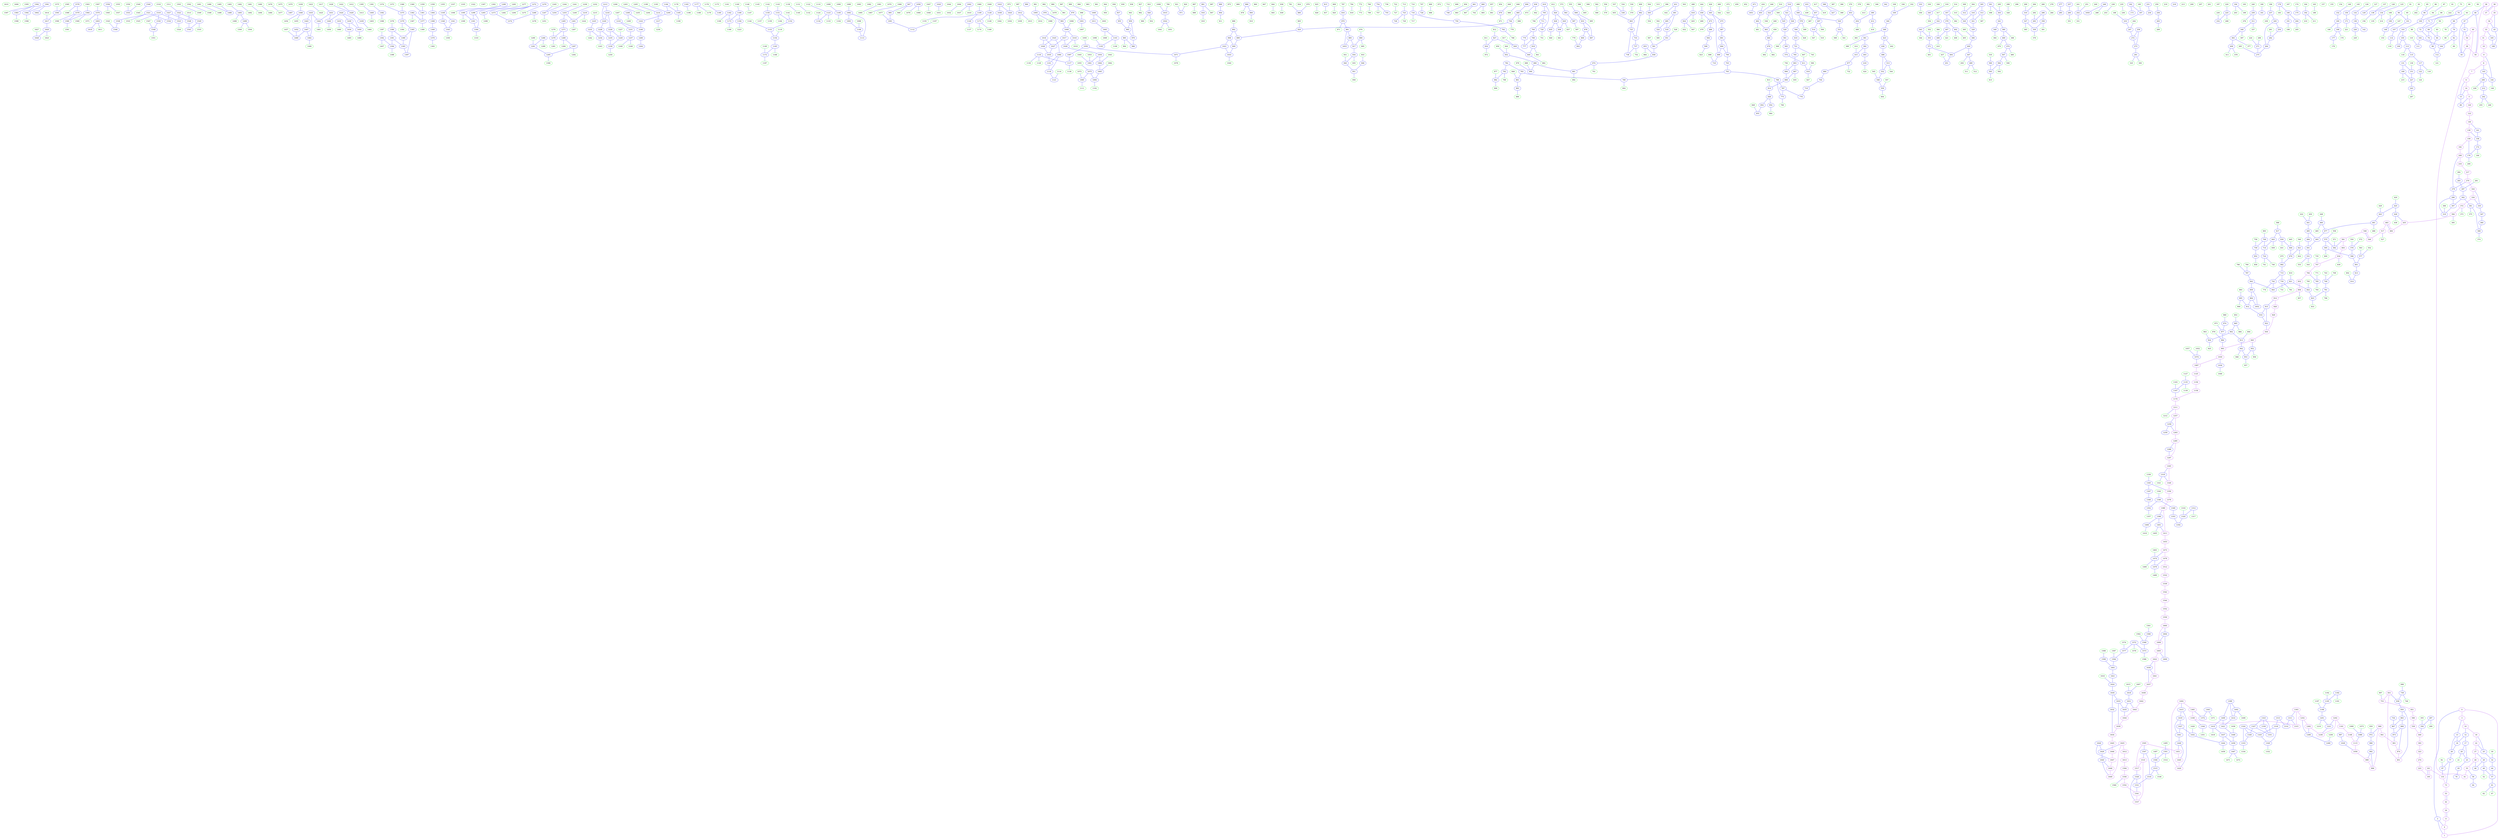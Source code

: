 digraph{
subgraph cluster_0 {
color = white
X54Y343I0 [label="0", pos="54,343!", color="purple"]
X56Y349I0 [label="1", pos="56,349!", color="purple"]
X57Y347I0 [label="2", pos="57,347!", color="blue"]
X61Y336I0 [label="3", pos="61,336!", color="purple"]
X62Y357I0 [label="4", pos="62,357!", color="purple"]
X66Y93I0 [label="5", pos="66,93!", color="purple"]
X67Y101I0 [label="6", pos="67,101!", color="purple"]
X67Y109I0 [label="7", pos="67,109!", color="purple"]
X67Y117I0 [label="8", pos="67,117!", color="purple"]
X68Y125I0 [label="9", pos="68,125!", color="purple"]
X68Y328I0 [label="10", pos="68,328!", color="purple"]
X69Y356I0 [label="11", pos="69,356!", color="purple"]
X71Y334I0 [label="12", pos="71,334!", color="blue"]
X72Y349I0 [label="13", pos="72,349!", color="blue"]
X74Y98I0 [label="14", pos="74,98!", color="purple"]
X74Y100I0 [label="15", pos="74,100!", color="blue"]
X75Y323I0 [label="16", pos="75,323!", color="purple"]
X75Y335I0 [label="17", pos="75,335!", color="blue"]
X75Y345I0 [label="18", pos="75,345!", color="blue"]
X76Y133I0 [label="19", pos="76,133!", color="purple"]
X76Y338I0 [label="20", pos="76,338!", color="blue"]
X76Y339I0 [label="21", pos="76,339!", color="green"]
X77Y322I0 [label="22", pos="77,322!", color="purple"]
X77Y337I0 [label="23", pos="77,337!", color="blue"]
X77Y364I0 [label="24", pos="77,364!", color="purple"]
X78Y323I0 [label="25", pos="78,323!", color="blue"]
X79Y284I0 [label="26", pos="79,284!", color="purple"]
X79Y302I0 [label="27", pos="79,302!", color="purple"]
X79Y354I0 [label="28", pos="79,354!", color="blue"]
X80Y303I0 [label="29", pos="80,303!", color="blue"]
X80Y329I0 [label="30", pos="80,329!", color="green"]
X81Y140I0 [label="31", pos="81,140!", color="purple"]
X81Y327I0 [label="32", pos="81,327!", color="blue"]
X82Y148I0 [label="33", pos="82,148!", color="purple"]
X82Y156I0 [label="34", pos="82,156!", color="purple"]
X82Y163I0 [label="35", pos="82,163!", color="purple"]
X82Y174I0 [label="36", pos="82,174!", color="purple"]
X82Y179I0 [label="37", pos="82,179!", color="purple"]
X82Y187I0 [label="38", pos="82,187!", color="purple"]
X82Y210I0 [label="39", pos="82,210!", color="purple"]
X82Y233I0 [label="40", pos="82,233!", color="purple"]
X82Y246I0 [label="41", pos="82,246!", color="purple"]
X82Y364I0 [label="42", pos="82,364!", color="purple"]
X83Y209I0 [label="43", pos="83,209!", color="blue"]
X83Y328I0 [label="44", pos="83,328!", color="blue"]
X84Y157I0 [label="45", pos="84,157!", color="blue"]
X84Y205I0 [label="46", pos="84,205!", color="blue"]
X84Y208I0 [label="47", pos="84,208!", color="blue"]
X84Y298I0 [label="48", pos="84,298!", color="blue"]
X84Y316I0 [label="49", pos="84,316!", color="blue"]
X85Y205I0 [label="50", pos="85,205!", color="purple"]
X85Y212I0 [label="51", pos="85,212!", color="blue"]
X85Y316I0 [label="52", pos="85,316!", color="green"]
X85Y369I0 [label="53", pos="85,369!", color="purple"]
X86Y217I0 [label="54", pos="86,217!", color="purple"]
X86Y258I0 [label="55", pos="86,258!", color="purple"]
X87Y261I0 [label="56", pos="87,261!", color="blue"]
X87Y323I0 [label="57", pos="87,323!", color="blue"]
X88Y172I0 [label="58", pos="88,172!", color="green"]
X88Y203I0 [label="59", pos="88,203!", color="green"]
X88Y237I0 [label="60", pos="88,237!", color="green"]
X88Y324I0 [label="61", pos="88,324!", color="blue"]
X88Y325I0 [label="62", pos="88,325!", color="green"]
X89Y188I0 [label="63", pos="89,188!", color="green"]
X89Y260I0 [label="64", pos="89,260!", color="blue"]
X89Y351I0 [label="65", pos="89,351!", color="blue"]
X90Y93I0 [label="66", pos="90,93!", color="blue"]
X90Y326I0 [label="67", pos="90,326!", color="green"]
X91Y183I0 [label="68", pos="91,183!", color="blue"]
X91Y201I0 [label="69", pos="91,201!", color="blue"]
X91Y223I0 [label="70", pos="91,223!", color="blue"]
X93Y224I0 [label="71", pos="93,224!", color="blue"]
X94Y214I0 [label="72", pos="94,214!", color="blue"]
X94Y371I0 [label="73", pos="94,371!", color="purple"]
X95Y211I0 [label="74", pos="95,211!", color="blue"]
X95Y327I0 [label="75", pos="95,327!", color="green"]
X95Y357I0 [label="76", pos="95,357!", color="blue"]
X95Y369I0 [label="77", pos="95,369!", color="blue"]
X96Y175I0 [label="78", pos="96,175!", color="green"]
X96Y182I0 [label="79", pos="96,182!", color="blue"]
X96Y184I0 [label="80", pos="96,184!", color="green"]
X96Y286I0 [label="81", pos="96,286!", color="green"]
X98Y181I0 [label="82", pos="98,181!", color="blue"]
X98Y186I0 [label="83", pos="98,186!", color="green"]
X98Y189I0 [label="84", pos="98,189!", color="blue"]
X98Y236I0 [label="85", pos="98,236!", color="green"]
X98Y260I0 [label="86", pos="98,260!", color="green"]
X98Y267I0 [label="87", pos="98,267!", color="green"]
X99Y173I0 [label="88", pos="99,173!", color="green"]
X99Y183I0 [label="89", pos="99,183!", color="green"]
X99Y239I0 [label="90", pos="99,239!", color="blue"]
X99Y290I0 [label="91", pos="99,290!", color="green"]
X99Y368I0 [label="92", pos="99,368!", color="green"]
X100Y164I0 [label="93", pos="100,164!", color="green"]
X100Y270I0 [label="94", pos="100,270!", color="green"]
X100Y275I0 [label="95", pos="100,275!", color="green"]
X100Y290I0 [label="96", pos="100,290!", color="blue"]
X100Y371I0 [label="97", pos="100,371!", color="blue"]
X101Y189I0 [label="98", pos="101,189!", color="blue"]
X101Y225I0 [label="99", pos="101,225!", color="green"]
X101Y235I0 [label="100", pos="101,235!", color="blue"]
X103Y284I0 [label="101", pos="103,284!", color="blue"]
X104Y172I0 [label="102", pos="104,172!", color="blue"]
X104Y236I0 [label="103", pos="104,236!", color="blue"]
X105Y175I0 [label="104", pos="105,175!", color="blue"]
X105Y234I0 [label="105", pos="105,234!", color="blue"]
X105Y237I0 [label="106", pos="105,237!", color="blue"]
X106Y284I0 [label="107", pos="106,284!", color="blue"]
X106Y309I0 [label="108", pos="106,309!", color="green"]
X107Y307I0 [label="109", pos="107,307!", color="blue"]
X108Y166I0 [label="110", pos="108,166!", color="green"]
X108Y169I0 [label="111", pos="108,169!", color="blue"]
X108Y177I0 [label="112", pos="108,177!", color="blue"]
X109Y210I0 [label="113", pos="109,210!", color="blue"]
X109Y281I0 [label="114", pos="109,281!", color="blue"]
X111Y198I0 [label="115", pos="111,198!", color="blue"]
X111Y208I0 [label="116", pos="111,208!", color="green"]
X112Y199I0 [label="117", pos="112,199!", color="blue"]
X112Y202I0 [label="118", pos="112,202!", color="green"]
X112Y289I0 [label="119", pos="112,289!", color="green"]
X113Y79I0 [label="120", pos="113,79!", color="purple"]
X114Y172I0 [label="121", pos="114,172!", color="green"]
X115Y199I0 [label="122", pos="115,199!", color="blue"]
X116Y79I0 [label="123", pos="116,79!", color="purple"]
X116Y201I0 [label="124", pos="116,201!", color="green"]
X118Y216I0 [label="125", pos="118,216!", color="green"]
X118Y222I0 [label="126", pos="118,222!", color="green"]
X118Y289I0 [label="127", pos="118,289!", color="green"]
X118Y296I0 [label="128", pos="118,296!", color="green"]
X119Y287I0 [label="129", pos="119,287!", color="blue"]
X120Y172I0 [label="130", pos="120,172!", color="green"]
X120Y183I0 [label="131", pos="120,183!", color="blue"]
X120Y225I0 [label="132", pos="120,225!", color="blue"]
X122Y391I0 [label="133", pos="122,391!", color="purple"]
X126Y210I0 [label="134", pos="126,210!", color="blue"]
X126Y212I0 [label="135", pos="126,212!", color="green"]
X127Y219I0 [label="136", pos="127,219!", color="blue"]
X128Y313I0 [label="137", pos="128,313!", color="green"]
X129Y311I0 [label="138", pos="129,311!", color="blue"]
X130Y75I0 [label="139", pos="130,75!", color="purple"]
X130Y80I0 [label="140", pos="130,80!", color="purple"]
X130Y83I0 [label="141", pos="130,83!", color="blue"]
X130Y230I0 [label="142", pos="130,230!", color="blue"]
X131Y102I0 [label="143", pos="131,102!", color="blue"]
X131Y105I0 [label="144", pos="131,105!", color="blue"]
X131Y237I0 [label="145", pos="131,237!", color="green"]
X132Y107I0 [label="146", pos="132,107!", color="green"]
X132Y339I0 [label="147", pos="132,339!", color="green"]
X133Y337I0 [label="148", pos="133,337!", color="blue"]
X135Y236I0 [label="149", pos="135,236!", color="green"]
X137Y275I0 [label="150", pos="137,275!", color="blue"]
X138Y168I0 [label="151", pos="138,168!", color="blue"]
X138Y233I0 [label="152", pos="138,233!", color="blue"]
X140Y345I0 [label="153", pos="140,345!", color="green"]
X140Y386I0 [label="154", pos="140,386!", color="green"]
X142Y321I0 [label="155", pos="142,321!", color="green"]
X143Y330I0 [label="156", pos="143,330!", color="green"]
X144Y338I0 [label="157", pos="144,338!", color="green"]
X145Y79I0 [label="158", pos="145,79!", color="blue"]
X146Y69I0 [label="159", pos="146,69!", color="purple"]
X146Y226I0 [label="160", pos="146,226!", color="blue"]
X146Y410I0 [label="161", pos="146,410!", color="purple"]
X147Y243I0 [label="162", pos="147,243!", color="blue"]
X147Y324I0 [label="163", pos="147,324!", color="green"]
X147Y332I0 [label="164", pos="147,332!", color="green"]
X148Y126I0 [label="165", pos="148,126!", color="blue"]
X148Y229I0 [label="166", pos="148,229!", color="green"]
X148Y340I0 [label="167", pos="148,340!", color="green"]
X149Y224I0 [label="168", pos="149,224!", color="blue"]
X150Y171I0 [label="169", pos="150,171!", color="blue"]
X150Y227I0 [label="170", pos="150,227!", color="green"]
X150Y291I0 [label="171", pos="150,291!", color="blue"]
X152Y78I0 [label="172", pos="152,78!", color="blue"]
X152Y234I0 [label="173", pos="152,234!", color="blue"]
X152Y400I0 [label="174", pos="152,400!", color="green"]
X152Y402I0 [label="175", pos="152,402!", color="blue"]
X153Y75I0 [label="176", pos="153,75!", color="blue"]
X153Y221I0 [label="177", pos="153,221!", color="blue"]
X154Y223I0 [label="178", pos="154,223!", color="green"]
X154Y250I0 [label="179", pos="154,250!", color="blue"]
X154Y320I0 [label="180", pos="154,320!", color="green"]
X154Y322I0 [label="181", pos="154,322!", color="blue"]
X155Y65I0 [label="182", pos="155,65!", color="purple"]
X155Y250I0 [label="183", pos="155,250!", color="green"]
X156Y80I0 [label="184", pos="156,80!", color="green"]
X156Y285I0 [label="185", pos="156,285!", color="green"]
X156Y334I0 [label="186", pos="156,334!", color="green"]
X157Y283I0 [label="187", pos="157,283!", color="blue"]
X158Y294I0 [label="188", pos="158,294!", color="green"]
X159Y129I0 [label="189", pos="159,129!", color="blue"]
X160Y244I0 [label="190", pos="160,244!", color="blue"]
X161Y246I0 [label="191", pos="161,246!", color="blue"]
X161Y346I0 [label="192", pos="161,346!", color="blue"]
X162Y176I0 [label="193", pos="162,176!", color="green"]
X162Y322I0 [label="194", pos="162,322!", color="blue"]
X162Y418I0 [label="195", pos="162,418!", color="purple"]
X164Y80I0 [label="196", pos="164,80!", color="green"]
X164Y179I0 [label="197", pos="164,179!", color="green"]
X164Y246I0 [label="198", pos="164,246!", color="green"]
X166Y324I0 [label="199", pos="166,324!", color="green"]
X167Y75I0 [label="200", pos="167,75!", color="green"]
X168Y86I0 [label="201", pos="168,86!", color="green"]
X168Y142I0 [label="202", pos="168,142!", color="green"]
X168Y334I0 [label="203", pos="168,334!", color="green"]
X169Y232I0 [label="204", pos="169,232!", color="blue"]
X170Y235I0 [label="205", pos="170,235!", color="green"]
X171Y93I0 [label="206", pos="171,93!", color="blue"]
X172Y326I0 [label="207", pos="172,326!", color="green"]
X173Y63I0 [label="208", pos="173,63!", color="purple"]
X174Y345I0 [label="209", pos="174,345!", color="green"]
X174Y353I0 [label="210", pos="174,353!", color="green"]
X174Y358I0 [label="211", pos="174,358!", color="green"]
X175Y98I0 [label="212", pos="175,98!", color="blue"]
X176Y108I0 [label="213", pos="176,108!", color="green"]
X176Y186I0 [label="214", pos="176,186!", color="green"]
X177Y167I0 [label="215", pos="177,167!", color="green"]
X178Y58I0 [label="216", pos="178,58!", color="purple"]
X179Y58I0 [label="217", pos="179,58!", color="purple"]
X180Y134I0 [label="218", pos="180,134!", color="blue"]
X180Y178I0 [label="219", pos="180,178!", color="green"]
X180Y277I0 [label="220", pos="180,277!", color="green"]
X180Y321I0 [label="221", pos="180,321!", color="green"]
X180Y393I0 [label="222", pos="180,393!", color="green"]
X180Y418I0 [label="223", pos="180,418!", color="purple"]
X181Y105I0 [label="224", pos="181,105!", color="green"]
X181Y275I0 [label="225", pos="181,275!", color="blue"]
X182Y189I0 [label="226", pos="182,189!", color="blue"]
X183Y153I0 [label="227", pos="183,153!", color="blue"]
X184Y88I0 [label="228", pos="184,88!", color="green"]
X184Y191I0 [label="229", pos="184,191!", color="green"]
X184Y283I0 [label="230", pos="184,283!", color="green"]
X184Y369I0 [label="231", pos="184,369!", color="blue"]
X185Y281I0 [label="232", pos="185,281!", color="blue"]
X185Y315I0 [label="233", pos="185,315!", color="blue"]
X185Y364I0 [label="234", pos="185,364!", color="blue"]
X186Y343I0 [label="235", pos="186,343!", color="green"]
X186Y345I0 [label="236", pos="186,345!", color="green"]
X187Y82I0 [label="237", pos="187,82!", color="blue"]
X187Y358I0 [label="238", pos="187,358!", color="green"]
X188Y84I0 [label="239", pos="188,84!", color="green"]
X188Y188I0 [label="240", pos="188,188!", color="green"]
X188Y273I0 [label="241", pos="188,273!", color="green"]
X189Y95I0 [label="242", pos="189,95!", color="blue"]
X189Y151I0 [label="243", pos="189,151!", color="blue"]
X189Y324I0 [label="244", pos="189,324!", color="green"]
X190Y80I0 [label="245", pos="190,80!", color="blue"]
X190Y97I0 [label="246", pos="190,97!", color="green"]
X190Y324I0 [label="247", pos="190,324!", color="blue"]
X190Y351I0 [label="248", pos="190,351!", color="blue"]
X192Y111I0 [label="249", pos="192,111!", color="green"]
X192Y275I0 [label="250", pos="192,275!", color="green"]
X192Y279I0 [label="251", pos="192,279!", color="green"]
X192Y280I0 [label="252", pos="192,280!", color="blue"]
X192Y360I0 [label="253", pos="192,360!", color="green"]
X193Y77I0 [label="254", pos="193,77!", color="blue"]
X193Y87I0 [label="255", pos="193,87!", color="green"]
X193Y273I0 [label="256", pos="193,273!", color="blue"]
X193Y307I0 [label="257", pos="193,307!", color="blue"]
X193Y341I0 [label="258", pos="193,341!", color="blue"]
X194Y185I0 [label="259", pos="194,185!", color="blue"]
X194Y306I0 [label="260", pos="194,306!", color="blue"]
X195Y74I0 [label="261", pos="195,74!", color="green"]
X195Y77I0 [label="262", pos="195,77!", color="blue"]
X195Y241I0 [label="263", pos="195,241!", color="blue"]
X196Y80I0 [label="264", pos="196,80!", color="blue"]
X196Y96I0 [label="265", pos="196,96!", color="green"]
X196Y105I0 [label="266", pos="196,105!", color="green"]
X196Y148I0 [label="267", pos="196,148!", color="green"]
X196Y231I0 [label="268", pos="196,231!", color="green"]
X196Y243I0 [label="269", pos="196,243!", color="green"]
X197Y64I0 [label="270", pos="197,64!", color="purple"]
X197Y102I0 [label="271", pos="197,102!", color="blue"]
X197Y343I0 [label="272", pos="197,343!", color="blue"]
X197Y346I0 [label="273", pos="197,346!", color="blue"]
X197Y418I0 [label="274", pos="197,418!", color="purple"]
X198Y96I0 [label="275", pos="198,96!", color="blue"]
X198Y187I0 [label="276", pos="198,187!", color="green"]
X198Y224I0 [label="277", pos="198,224!", color="blue"]
X198Y322I0 [label="278", pos="198,322!", color="green"]
X199Y67I0 [label="279", pos="199,67!", color="blue"]
X199Y168I0 [label="280", pos="199,168!", color="green"]
X200Y111I0 [label="281", pos="200,111!", color="green"]
X200Y113I0 [label="282", pos="200,113!", color="green"]
X200Y116I0 [label="283", pos="200,116!", color="blue"]
X200Y167I0 [label="284", pos="200,167!", color="green"]
X200Y223I0 [label="285", pos="200,223!", color="blue"]
X201Y156I0 [label="286", pos="201,156!", color="blue"]
X201Y398I0 [label="287", pos="201,398!", color="blue"]
X202Y366I0 [label="288", pos="202,366!", color="green"]
X202Y400I0 [label="289", pos="202,400!", color="green"]
X203Y72I0 [label="290", pos="203,72!", color="blue"]
X203Y353I0 [label="291", pos="203,353!", color="blue"]
X204Y144I0 [label="292", pos="204,144!", color="green"]
X204Y147I0 [label="293", pos="204,147!", color="blue"]
X204Y173I0 [label="294", pos="204,173!", color="green"]
X204Y277I0 [label="295", pos="204,277!", color="green"]
X204Y404I0 [label="296", pos="204,404!", color="green"]
X205Y109I0 [label="297", pos="205,109!", color="blue"]
X205Y186I0 [label="298", pos="205,186!", color="green"]
X206Y162I0 [label="299", pos="206,162!", color="green"]
X206Y354I0 [label="300", pos="206,354!", color="green"]
X207Y249I0 [label="301", pos="207,249!", color="blue"]
X208Y107I0 [label="302", pos="208,107!", color="blue"]
X208Y243I0 [label="303", pos="208,243!", color="blue"]
X209Y276I0 [label="304", pos="209,276!", color="green"]
X209Y328I0 [label="305", pos="209,328!", color="blue"]
X210Y80I0 [label="306", pos="210,80!", color="green"]
X210Y86I0 [label="307", pos="210,86!", color="blue"]
X210Y252I0 [label="308", pos="210,252!", color="green"]
X210Y279I0 [label="309", pos="210,279!", color="green"]
X211Y162I0 [label="310", pos="211,162!", color="blue"]
X211Y176I0 [label="311", pos="211,176!", color="blue"]
X211Y277I0 [label="312", pos="211,277!", color="blue"]
X211Y331I0 [label="313", pos="211,331!", color="blue"]
X212Y115I0 [label="314", pos="212,115!", color="green"]
X212Y325I0 [label="315", pos="212,325!", color="green"]
X212Y328I0 [label="316", pos="212,328!", color="blue"]
X212Y349I0 [label="317", pos="212,349!", color="green"]
X212Y356I0 [label="318", pos="212,356!", color="green"]
X213Y80I0 [label="319", pos="213,80!", color="blue"]
X213Y326I0 [label="320", pos="213,326!", color="blue"]
X213Y329I0 [label="321", pos="213,329!", color="blue"]
X213Y347I0 [label="322", pos="213,347!", color="blue"]
X213Y418I0 [label="323", pos="213,418!", color="purple"]
X214Y68I0 [label="324", pos="214,68!", color="purple"]
X214Y372I0 [label="325", pos="214,372!", color="green"]
X214Y380I0 [label="326", pos="214,380!", color="green"]
X215Y159I0 [label="327", pos="215,159!", color="blue"]
X215Y182I0 [label="328", pos="215,182!", color="green"]
X215Y327I0 [label="329", pos="215,327!", color="blue"]
X216Y226I0 [label="330", pos="216,226!", color="green"]
X216Y297I0 [label="331", pos="216,297!", color="green"]
X217Y184I0 [label="332", pos="217,184!", color="green"]
X217Y313I0 [label="333", pos="217,313!", color="blue"]
X218Y69I0 [label="334", pos="218,69!", color="purple"]
X218Y70I0 [label="335", pos="218,70!", color="blue"]
X218Y120I0 [label="336", pos="218,120!", color="green"]
X218Y166I0 [label="337", pos="218,166!", color="green"]
X218Y182I0 [label="338", pos="218,182!", color="green"]
X218Y184I0 [label="339", pos="218,184!", color="blue"]
X218Y186I0 [label="340", pos="218,186!", color="blue"]
X218Y234I0 [label="341", pos="218,234!", color="blue"]
X218Y264I0 [label="342", pos="218,264!", color="blue"]
X218Y351I0 [label="343", pos="218,351!", color="blue"]
X218Y354I0 [label="344", pos="218,354!", color="green"]
X218Y361I0 [label="345", pos="218,361!", color="blue"]
X218Y372I0 [label="346", pos="218,372!", color="green"]
X220Y74I0 [label="347", pos="220,74!", color="blue"]
X220Y174I0 [label="348", pos="220,174!", color="blue"]
X220Y237I0 [label="349", pos="220,237!", color="blue"]
X220Y310I0 [label="350", pos="220,310!", color="green"]
X220Y325I0 [label="351", pos="220,325!", color="green"]
X220Y348I0 [label="352", pos="220,348!", color="green"]
X220Y351I0 [label="353", pos="220,351!", color="blue"]
X220Y360I0 [label="354", pos="220,360!", color="green"]
X220Y403I0 [label="355", pos="220,403!", color="green"]
X220Y404I0 [label="356", pos="220,404!", color="blue"]
X221Y111I0 [label="357", pos="221,111!", color="blue"]
X221Y151I0 [label="358", pos="221,151!", color="blue"]
X221Y153I0 [label="359", pos="221,153!", color="blue"]
X222Y77I0 [label="360", pos="222,77!", color="blue"]
X222Y98I0 [label="361", pos="222,98!", color="blue"]
X222Y113I0 [label="362", pos="222,113!", color="green"]
X222Y169I0 [label="363", pos="222,169!", color="blue"]
X222Y238I0 [label="364", pos="222,238!", color="green"]
X222Y329I0 [label="365", pos="222,329!", color="green"]
X222Y332I0 [label="366", pos="222,332!", color="blue"]
X222Y347I0 [label="367", pos="222,347!", color="green"]
X223Y78I0 [label="368", pos="223,78!", color="blue"]
X223Y187I0 [label="369", pos="223,187!", color="blue"]
X223Y299I0 [label="370", pos="223,299!", color="green"]
X223Y354I0 [label="371", pos="223,354!", color="blue"]
X224Y68I0 [label="372", pos="224,68!", color="purple"]
X224Y70I0 [label="373", pos="224,70!", color="green"]
X224Y73I0 [label="374", pos="224,73!", color="green"]
X224Y101I0 [label="375", pos="224,101!", color="green"]
X224Y154I0 [label="376", pos="224,154!", color="green"]
X224Y170I0 [label="377", pos="224,170!", color="green"]
X224Y380I0 [label="378", pos="224,380!", color="green"]
X225Y108I0 [label="379", pos="225,108!", color="blue"]
X225Y228I0 [label="380", pos="225,228!", color="blue"]
X225Y249I0 [label="381", pos="225,249!", color="blue"]
X226Y156I0 [label="382", pos="226,156!", color="green"]
X226Y190I0 [label="383", pos="226,190!", color="green"]
X227Y117I0 [label="384", pos="227,117!", color="green"]
X228Y158I0 [label="385", pos="228,158!", color="green"]
X228Y200I0 [label="386", pos="228,200!", color="green"]
X228Y208I0 [label="387", pos="228,208!", color="green"]
X228Y222I0 [label="388", pos="228,222!", color="green"]
X228Y261I0 [label="389", pos="228,261!", color="green"]
X228Y308I0 [label="390", pos="228,308!", color="blue"]
X229Y146I0 [label="391", pos="229,146!", color="green"]
X229Y251I0 [label="392", pos="229,251!", color="blue"]
X229Y418I0 [label="393", pos="229,418!", color="purple"]
X230Y68I0 [label="394", pos="230,68!", color="purple"]
X230Y87I0 [label="395", pos="230,87!", color="green"]
X230Y148I0 [label="396", pos="230,148!", color="green"]
X230Y172I0 [label="397", pos="230,172!", color="green"]
X230Y294I0 [label="398", pos="230,294!", color="blue"]
X230Y296I0 [label="399", pos="230,296!", color="green"]
X230Y343I0 [label="400", pos="230,343!", color="blue"]
X230Y366I0 [label="401", pos="230,366!", color="green"]
X231Y99I0 [label="402", pos="231,99!", color="blue"]
X231Y249I0 [label="403", pos="231,249!", color="blue"]
X231Y353I0 [label="404", pos="231,353!", color="blue"]
X232Y91I0 [label="405", pos="232,91!", color="green"]
X232Y101I0 [label="406", pos="232,101!", color="green"]
X232Y108I0 [label="407", pos="232,108!", color="blue"]
X232Y115I0 [label="408", pos="232,115!", color="blue"]
X232Y164I0 [label="409", pos="232,164!", color="blue"]
X233Y116I0 [label="410", pos="233,116!", color="green"]
X233Y164I0 [label="411", pos="233,164!", color="green"]
X233Y316I0 [label="412", pos="233,316!", color="blue"]
X234Y152I0 [label="413", pos="234,152!", color="green"]
X234Y263I0 [label="414", pos="234,263!", color="green"]
X235Y261I0 [label="415", pos="235,261!", color="blue"]
X236Y316I0 [label="416", pos="236,316!", color="green"]
X236Y367I0 [label="417", pos="236,367!", color="green"]
X237Y237I0 [label="418", pos="237,237!", color="blue"]
X237Y368I0 [label="419", pos="237,368!", color="green"]
X238Y95I0 [label="420", pos="238,95!", color="green"]
X238Y109I0 [label="421", pos="238,109!", color="green"]
X238Y116I0 [label="422", pos="238,116!", color="green"]
X238Y171I0 [label="423", pos="238,171!", color="blue"]
X238Y235I0 [label="424", pos="238,235!", color="green"]
X239Y93I0 [label="425", pos="239,93!", color="blue"]
X239Y249I0 [label="426", pos="239,249!", color="green"]
X239Y295I0 [label="427", pos="239,295!", color="blue"]
X240Y76I0 [label="428", pos="240,76!", color="blue"]
X240Y102I0 [label="429", pos="240,102!", color="green"]
X240Y110I0 [label="430", pos="240,110!", color="green"]
X240Y129I0 [label="431", pos="240,129!", color="blue"]
X240Y132I0 [label="432", pos="240,132!", color="green"]
X240Y204I0 [label="433", pos="240,204!", color="blue"]
X240Y320I0 [label="434", pos="240,320!", color="green"]
X241Y68I0 [label="435", pos="241,68!", color="purple"]
X241Y175I0 [label="436", pos="241,175!", color="blue"]
X241Y370I0 [label="437", pos="241,370!", color="green"]
X242Y76I0 [label="438", pos="242,76!", color="green"]
X242Y204I0 [label="439", pos="242,204!", color="green"]
X242Y417I0 [label="440", pos="242,417!", color="purple"]
X243Y112I0 [label="441", pos="243,112!", color="blue"]
X243Y163I0 [label="442", pos="243,163!", color="green"]
X244Y101I0 [label="443", pos="244,101!", color="blue"]
X244Y214I0 [label="444", pos="244,214!", color="green"]
X244Y247I0 [label="445", pos="244,247!", color="blue"]
X244Y316I0 [label="446", pos="244,316!", color="green"]
X245Y354I0 [label="447", pos="245,354!", color="blue"]
X246Y80I0 [label="448", pos="246,80!", color="green"]
X246Y328I0 [label="449", pos="246,328!", color="green"]
X246Y359I0 [label="450", pos="246,359!", color="green"]
X246Y368I0 [label="451", pos="246,368!", color="blue"]
X246Y379I0 [label="452", pos="246,379!", color="green"]
X247Y307I0 [label="453", pos="247,307!", color="blue"]
X247Y310I0 [label="454", pos="247,310!", color="blue"]
X247Y322I0 [label="455", pos="247,322!", color="blue"]
X247Y336I0 [label="456", pos="247,336!", color="green"]
X248Y185I0 [label="457", pos="248,185!", color="blue"]
X248Y205I0 [label="458", pos="248,205!", color="blue"]
X248Y343I0 [label="459", pos="248,343!", color="green"]
X249Y81I0 [label="460", pos="249,81!", color="blue"]
X249Y103I0 [label="461", pos="249,103!", color="blue"]
X249Y324I0 [label="462", pos="249,324!", color="blue"]
X249Y328I0 [label="463", pos="249,328!", color="blue"]
X249Y336I0 [label="464", pos="249,336!", color="blue"]
X250Y73I0 [label="465", pos="250,73!", color="green"]
X250Y105I0 [label="466", pos="250,105!", color="green"]
X250Y187I0 [label="467", pos="250,187!", color="green"]
X250Y206I0 [label="468", pos="250,206!", color="green"]
X250Y218I0 [label="469", pos="250,218!", color="blue"]
X250Y220I0 [label="470", pos="250,220!", color="green"]
X250Y350I0 [label="471", pos="250,350!", color="blue"]
X250Y364I0 [label="472", pos="250,364!", color="green"]
X251Y197I0 [label="473", pos="251,197!", color="blue"]
X251Y217I0 [label="474", pos="251,217!", color="blue"]
X251Y250I0 [label="475", pos="251,250!", color="blue"]
X251Y338I0 [label="476", pos="251,338!", color="blue"]
X252Y101I0 [label="477", pos="252,101!", color="blue"]
X252Y150I0 [label="478", pos="252,150!", color="green"]
X252Y199I0 [label="479", pos="252,199!", color="green"]
X252Y219I0 [label="480", pos="252,219!", color="green"]
X252Y324I0 [label="481", pos="252,324!", color="green"]
X252Y342I0 [label="482", pos="252,342!", color="green"]
X253Y70I0 [label="483", pos="253,70!", color="purple"]
X253Y71I0 [label="484", pos="253,71!", color="purple"]
X253Y109I0 [label="485", pos="253,109!", color="blue"]
X253Y195I0 [label="486", pos="253,195!", color="blue"]
X253Y250I0 [label="487", pos="253,250!", color="blue"]
X253Y313I0 [label="488", pos="253,313!", color="green"]
X253Y357I0 [label="489", pos="253,357!", color="blue"]
X254Y84I0 [label="490", pos="254,84!", color="green"]
X254Y128I0 [label="491", pos="254,128!", color="blue"]
X254Y340I0 [label="492", pos="254,340!", color="green"]
X255Y107I0 [label="493", pos="255,107!", color="blue"]
X255Y110I0 [label="494", pos="255,110!", color="blue"]
X255Y127I0 [label="495", pos="255,127!", color="blue"]
X255Y161I0 [label="496", pos="255,161!", color="blue"]
X255Y173I0 [label="497", pos="255,173!", color="blue"]
X255Y202I0 [label="498", pos="255,202!", color="green"]
X255Y312I0 [label="499", pos="255,312!", color="green"]
X255Y319I0 [label="500", pos="255,319!", color="green"]
X256Y108I0 [label="501", pos="256,108!", color="blue"]
X256Y124I0 [label="502", pos="256,124!", color="green"]
X256Y134I0 [label="503", pos="256,134!", color="green"]
X256Y140I0 [label="504", pos="256,140!", color="green"]
X256Y142I0 [label="505", pos="256,142!", color="blue"]
X256Y175I0 [label="506", pos="256,175!", color="green"]
X256Y211I0 [label="507", pos="256,211!", color="blue"]
X256Y214I0 [label="508", pos="256,214!", color="green"]
X256Y312I0 [label="509", pos="256,312!", color="blue"]
X256Y342I0 [label="510", pos="256,342!", color="green"]
X256Y356I0 [label="511", pos="256,356!", color="green"]
X256Y364I0 [label="512", pos="256,364!", color="green"]
X257Y154I0 [label="513", pos="257,154!", color="blue"]
X257Y171I0 [label="514", pos="257,171!", color="blue"]
X257Y187I0 [label="515", pos="257,187!", color="green"]
X257Y325I0 [label="516", pos="257,325!", color="blue"]
X258Y68I0 [label="517", pos="258,68!", color="purple"]
X258Y129I0 [label="518", pos="258,129!", color="blue"]
X258Y173I0 [label="519", pos="258,173!", color="green"]
X258Y308I0 [label="520", pos="258,308!", color="blue"]
X258Y323I0 [label="521", pos="258,323!", color="blue"]
X258Y344I0 [label="522", pos="258,344!", color="blue"]
X258Y370I0 [label="523", pos="258,370!", color="green"]
X259Y124I0 [label="524", pos="259,124!", color="blue"]
X259Y322I0 [label="525", pos="259,322!", color="blue"]
X259Y324I0 [label="526", pos="259,324!", color="blue"]
X260Y86I0 [label="527", pos="260,86!", color="green"]
X260Y138I0 [label="528", pos="260,138!", color="green"]
X260Y323I0 [label="529", pos="260,323!", color="blue"]
X260Y358I0 [label="530", pos="260,358!", color="green"]
X261Y109I0 [label="531", pos="261,109!", color="blue"]
X261Y156I0 [label="532", pos="261,156!", color="blue"]
X261Y308I0 [label="533", pos="261,308!", color="blue"]
X261Y374I0 [label="534", pos="261,374!", color="green"]
X262Y218I0 [label="535", pos="262,218!", color="green"]
X262Y356I0 [label="536", pos="262,356!", color="green"]
X262Y373I0 [label="537", pos="262,373!", color="green"]
X262Y374I0 [label="538", pos="262,374!", color="blue"]
X262Y417I0 [label="539", pos="262,417!", color="purple"]
X263Y186I0 [label="540", pos="263,186!", color="green"]
X263Y307I0 [label="541", pos="263,307!", color="green"]
X264Y102I0 [label="542", pos="264,102!", color="green"]
X264Y108I0 [label="543", pos="264,108!", color="green"]
X264Y148I0 [label="544", pos="264,148!", color="green"]
X264Y152I0 [label="545", pos="264,152!", color="green"]
X264Y154I0 [label="546", pos="264,154!", color="blue"]
X264Y167I0 [label="547", pos="264,167!", color="green"]
X265Y68I0 [label="548", pos="265,68!", color="purple"]
X265Y70I0 [label="549", pos="265,70!", color="purple"]
X265Y84I0 [label="550", pos="265,84!", color="green"]
X265Y133I0 [label="551", pos="265,133!", color="blue"]
X266Y107I0 [label="552", pos="266,107!", color="green"]
X266Y114I0 [label="553", pos="266,114!", color="green"]
X266Y142I0 [label="554", pos="266,142!", color="green"]
X266Y306I0 [label="555", pos="266,306!", color="green"]
X266Y362I0 [label="556", pos="266,362!", color="green"]
X267Y160I0 [label="557", pos="267,160!", color="green"]
X268Y74I0 [label="558", pos="268,74!", color="green"]
X268Y154I0 [label="559", pos="268,154!", color="blue"]
X268Y220I0 [label="560", pos="268,220!", color="blue"]
X268Y334I0 [label="561", pos="268,334!", color="blue"]
X269Y68I0 [label="562", pos="269,68!", color="green"]
X269Y115I0 [label="563", pos="269,115!", color="green"]
X269Y190I0 [label="564", pos="269,190!", color="blue"]
X271Y342I0 [label="565", pos="271,342!", color="blue"]
X272Y73I0 [label="566", pos="272,73!", color="green"]
X272Y135I0 [label="567", pos="272,135!", color="green"]
X272Y226I0 [label="568", pos="272,226!", color="green"]
X272Y334I0 [label="569", pos="272,334!", color="green"]
X272Y373I0 [label="570", pos="272,373!", color="green"]
X274Y77I0 [label="571", pos="274,77!", color="green"]
X274Y105I0 [label="572", pos="274,105!", color="green"]
X274Y160I0 [label="573", pos="274,160!", color="green"]
X274Y352I0 [label="574", pos="274,352!", color="blue"]
X275Y86I0 [label="575", pos="275,86!", color="blue"]
X275Y103I0 [label="576", pos="275,103!", color="blue"]
X275Y112I0 [label="577", pos="275,112!", color="blue"]
X276Y325I0 [label="578", pos="276,325!", color="blue"]
X276Y366I0 [label="579", pos="276,366!", color="green"]
X276Y417I0 [label="580", pos="276,417!", color="purple"]
X277Y67I0 [label="581", pos="277,67!", color="purple"]
X277Y83I0 [label="582", pos="277,83!", color="blue"]
X277Y161I0 [label="583", pos="277,161!", color="blue"]
X277Y212I0 [label="584", pos="277,212!", color="blue"]
X278Y122I0 [label="585", pos="278,122!", color="green"]
X278Y152I0 [label="586", pos="278,152!", color="green"]
X278Y162I0 [label="587", pos="278,162!", color="blue"]
X278Y175I0 [label="588", pos="278,175!", color="green"]
X278Y318I0 [label="589", pos="278,318!", color="green"]
X278Y371I0 [label="590", pos="278,371!", color="green"]
X279Y128I0 [label="591", pos="279,128!", color="blue"]
X279Y212I0 [label="592", pos="279,212!", color="green"]
X279Y215I0 [label="593", pos="279,215!", color="blue"]
X279Y329I0 [label="594", pos="279,329!", color="blue"]
X280Y96I0 [label="595", pos="280,96!", color="blue"]
X280Y104I0 [label="596", pos="280,104!", color="blue"]
X280Y162I0 [label="597", pos="280,162!", color="green"]
X280Y188I0 [label="598", pos="280,188!", color="blue"]
X280Y324I0 [label="599", pos="280,324!", color="green"]
X281Y96I0 [label="600", pos="281,96!", color="green"]
X281Y113I0 [label="601", pos="281,113!", color="blue"]
X281Y120I0 [label="602", pos="281,120!", color="green"]
X282Y66I0 [label="603", pos="282,66!", color="purple"]
X282Y137I0 [label="604", pos="282,137!", color="green"]
X282Y144I0 [label="605", pos="282,144!", color="green"]
X282Y302I0 [label="606", pos="282,302!", color="blue"]
X282Y369I0 [label="607", pos="282,369!", color="green"]
X283Y311I0 [label="608", pos="283,311!", color="blue"]
X283Y324I0 [label="609", pos="283,324!", color="green"]
X283Y337I0 [label="610", pos="283,337!", color="blue"]
X283Y367I0 [label="611", pos="283,367!", color="blue"]
X284Y94I0 [label="612", pos="284,94!", color="green"]
X284Y116I0 [label="613", pos="284,116!", color="blue"]
X284Y118I0 [label="614", pos="284,118!", color="blue"]
X284Y210I0 [label="615", pos="284,210!", color="green"]
X284Y374I0 [label="616", pos="284,374!", color="blue"]
X285Y168I0 [label="617", pos="285,168!", color="blue"]
X285Y204I0 [label="618", pos="285,204!", color="blue"]
X285Y281I0 [label="619", pos="285,281!", color="blue"]
X286Y94I0 [label="620", pos="286,94!", color="blue"]
X286Y180I0 [label="621", pos="286,180!", color="blue"]
X286Y181I0 [label="622", pos="286,181!", color="green"]
X286Y186I0 [label="623", pos="286,186!", color="green"]
X286Y203I0 [label="624", pos="286,203!", color="blue"]
X286Y206I0 [label="625", pos="286,206!", color="green"]
X286Y332I0 [label="626", pos="286,332!", color="green"]
X286Y377I0 [label="627", pos="286,377!", color="green"]
X287Y93I0 [label="628", pos="287,93!", color="blue"]
X287Y95I0 [label="629", pos="287,95!", color="blue"]
X287Y170I0 [label="630", pos="287,170!", color="blue"]
X287Y174I0 [label="631", pos="287,174!", color="green"]
X287Y204I0 [label="632", pos="287,204!", color="green"]
X287Y315I0 [label="633", pos="287,315!", color="blue"]
X288Y66I0 [label="634", pos="288,66!", color="purple"]
X288Y92I0 [label="635", pos="288,92!", color="blue"]
X288Y94I0 [label="636", pos="288,94!", color="blue"]
X288Y114I0 [label="637", pos="288,114!", color="green"]
X289Y404I0 [label="638", pos="289,404!", color="blue"]
X290Y68I0 [label="639", pos="290,68!", color="green"]
X290Y92I0 [label="640", pos="290,92!", color="green"]
X290Y94I0 [label="641", pos="290,94!", color="green"]
X290Y407I0 [label="642", pos="290,407!", color="green"]
X291Y155I0 [label="643", pos="291,155!", color="blue"]
X292Y78I0 [label="644", pos="292,78!", color="green"]
X292Y164I0 [label="645", pos="292,164!", color="green"]
X292Y167I0 [label="646", pos="292,167!", color="blue"]
X292Y198I0 [label="647", pos="292,198!", color="green"]
X292Y204I0 [label="648", pos="292,204!", color="green"]
X292Y370I0 [label="649", pos="292,370!", color="green"]
X293Y66I0 [label="650", pos="293,66!", color="green"]
X293Y417I0 [label="651", pos="293,417!", color="purple"]
X294Y76I0 [label="652", pos="294,76!", color="blue"]
X294Y129I0 [label="653", pos="294,129!", color="blue"]
X294Y292I0 [label="654", pos="294,292!", color="green"]
X294Y329I0 [label="655", pos="294,329!", color="green"]
X294Y347I0 [label="656", pos="294,347!", color="green"]
X294Y377I0 [label="657", pos="294,377!", color="green"]
X295Y119I0 [label="658", pos="295,119!", color="blue"]
X295Y150I0 [label="659", pos="295,150!", color="green"]
X295Y187I0 [label="660", pos="295,187!", color="blue"]
X295Y208I0 [label="661", pos="295,208!", color="blue"]
X295Y326I0 [label="662", pos="295,326!", color="blue"]
X295Y327I0 [label="663", pos="295,327!", color="blue"]
X296Y130I0 [label="664", pos="296,130!", color="green"]
X296Y189I0 [label="665", pos="296,189!", color="green"]
X296Y198I0 [label="666", pos="296,198!", color="green"]
X296Y204I0 [label="667", pos="296,204!", color="green"]
X296Y225I0 [label="668", pos="296,225!", color="green"]
X296Y352I0 [label="669", pos="296,352!", color="green"]
X296Y372I0 [label="670", pos="296,372!", color="blue"]
X296Y374I0 [label="671", pos="296,374!", color="green"]
X296Y400I0 [label="672", pos="296,400!", color="green"]
X296Y409I0 [label="673", pos="296,409!", color="green"]
X297Y114I0 [label="674", pos="297,114!", color="blue"]
X297Y160I0 [label="675", pos="297,160!", color="green"]
X297Y167I0 [label="676", pos="297,167!", color="blue"]
X297Y257I0 [label="677", pos="297,257!", color="blue"]
X297Y317I0 [label="678", pos="297,317!", color="blue"]
X298Y71I0 [label="679", pos="298,71!", color="green"]
X298Y82I0 [label="680", pos="298,82!", color="blue"]
X298Y96I0 [label="681", pos="298,96!", color="blue"]
X298Y160I0 [label="682", pos="298,160!", color="blue"]
X298Y206I0 [label="683", pos="298,206!", color="green"]
X298Y261I0 [label="684", pos="298,261!", color="blue"]
X298Y296I0 [label="685", pos="298,296!", color="blue"]
X298Y297I0 [label="686", pos="298,297!", color="green"]
X298Y315I0 [label="687", pos="298,315!", color="blue"]
X298Y354I0 [label="688", pos="298,354!", color="green"]
X299Y66I0 [label="689", pos="299,66!", color="green"]
X299Y67I0 [label="690", pos="299,67!", color="blue"]
X299Y241I0 [label="691", pos="299,241!", color="blue"]
X300Y101I0 [label="692", pos="300,101!", color="green"]
X300Y126I0 [label="693", pos="300,126!", color="green"]
X300Y240I0 [label="694", pos="300,240!", color="blue"]
X300Y308I0 [label="695", pos="300,308!", color="green"]
X300Y394I0 [label="696", pos="300,394!", color="green"]
X300Y412I0 [label="697", pos="300,412!", color="green"]
X301Y218I0 [label="698", pos="301,218!", color="green"]
X301Y229I0 [label="699", pos="301,229!", color="blue"]
X301Y242I0 [label="700", pos="301,242!", color="blue"]
X302Y103I0 [label="701", pos="302,103!", color="green"]
X302Y175I0 [label="702", pos="302,175!", color="green"]
X302Y243I0 [label="703", pos="302,243!", color="blue"]
X302Y260I0 [label="704", pos="302,260!", color="blue"]
X302Y280I0 [label="705", pos="302,280!", color="blue"]
X302Y281I0 [label="706", pos="302,281!", color="green"]
X302Y368I0 [label="707", pos="302,368!", color="green"]
X303Y126I0 [label="708", pos="303,126!", color="blue"]
X303Y166I0 [label="709", pos="303,166!", color="green"]
X303Y194I0 [label="710", pos="303,194!", color="green"]
X303Y279I0 [label="711", pos="303,279!", color="blue"]
X303Y361I0 [label="712", pos="303,361!", color="green"]
X304Y116I0 [label="713", pos="304,116!", color="green"]
X304Y127I0 [label="714", pos="304,127!", color="blue"]
X304Y150I0 [label="715", pos="304,150!", color="blue"]
X304Y194I0 [label="716", pos="304,194!", color="blue"]
X304Y201I0 [label="717", pos="304,201!", color="green"]
X304Y218I0 [label="718", pos="304,218!", color="blue"]
X304Y260I0 [label="719", pos="304,260!", color="blue"]
X304Y276I0 [label="720", pos="304,276!", color="blue"]
X304Y342I0 [label="721", pos="304,342!", color="blue"]
X305Y96I0 [label="722", pos="305,96!", color="green"]
X305Y113I0 [label="723", pos="305,113!", color="blue"]
X305Y127I0 [label="724", pos="305,127!", color="blue"]
X305Y330I0 [label="725", pos="305,330!", color="blue"]
X305Y367I0 [label="726", pos="305,367!", color="blue"]
X306Y78I0 [label="727", pos="306,78!", color="green"]
X306Y112I0 [label="728", pos="306,112!", color="blue"]
X306Y115I0 [label="729", pos="306,115!", color="green"]
X306Y151I0 [label="730", pos="306,151!", color="blue"]
X306Y154I0 [label="731", pos="306,154!", color="green"]
X306Y250I0 [label="732", pos="306,250!", color="green"]
X306Y327I0 [label="733", pos="306,327!", color="blue"]
X306Y393I0 [label="734", pos="306,393!", color="blue"]
X307Y75I0 [label="735", pos="307,75!", color="green"]
X307Y307I0 [label="736", pos="307,307!", color="green"]
X307Y327I0 [label="737", pos="307,327!", color="blue"]
X307Y331I0 [label="738", pos="307,331!", color="blue"]
X307Y407I0 [label="739", pos="307,407!", color="blue"]
X308Y126I0 [label="740", pos="308,126!", color="green"]
X308Y128I0 [label="741", pos="308,128!", color="green"]
X308Y138I0 [label="742", pos="308,138!", color="blue"]
X308Y172I0 [label="743", pos="308,172!", color="green"]
X308Y292I0 [label="744", pos="308,292!", color="blue"]
X308Y340I0 [label="745", pos="308,340!", color="green"]
X308Y410I0 [label="746", pos="308,410!", color="green"]
X309Y61I0 [label="747", pos="309,61!", color="purple"]
X309Y360I0 [label="748", pos="309,360!", color="blue"]
X310Y161I0 [label="749", pos="310,161!", color="blue"]
X310Y186I0 [label="750", pos="310,186!", color="blue"]
X310Y271I0 [label="751", pos="310,271!", color="green"]
X310Y326I0 [label="752", pos="310,326!", color="green"]
X310Y417I0 [label="753", pos="310,417!", color="purple"]
X311Y76I0 [label="754", pos="311,76!", color="blue"]
X311Y78I0 [label="755", pos="311,78!", color="blue"]
X311Y338I0 [label="756", pos="311,338!", color="green"]
X312Y71I0 [label="757", pos="312,71!", color="green"]
X312Y117I0 [label="758", pos="312,117!", color="green"]
X312Y118I0 [label="759", pos="312,118!", color="blue"]
X312Y129I0 [label="760", pos="312,129!", color="green"]
X312Y146I0 [label="761", pos="312,146!", color="green"]
X312Y188I0 [label="762", pos="312,188!", color="blue"]
X312Y241I0 [label="763", pos="312,241!", color="blue"]
X312Y280I0 [label="764", pos="312,280!", color="blue"]
X312Y347I0 [label="765", pos="312,347!", color="blue"]
X313Y247I0 [label="766", pos="313,247!", color="blue"]
X313Y252I0 [label="767", pos="313,252!", color="blue"]
X313Y270I0 [label="768", pos="313,270!", color="green"]
X313Y279I0 [label="769", pos="313,279!", color="blue"]
X313Y281I0 [label="770", pos="313,281!", color="blue"]
X314Y66I0 [label="771", pos="314,66!", color="green"]
X314Y75I0 [label="772", pos="314,75!", color="green"]
X314Y76I0 [label="773", pos="314,76!", color="green"]
X314Y140I0 [label="774", pos="314,140!", color="green"]
X314Y248I0 [label="775", pos="314,248!", color="blue"]
X314Y254I0 [label="776", pos="314,254!", color="blue"]
X314Y280I0 [label="777", pos="314,280!", color="blue"]
X314Y288I0 [label="778", pos="314,288!", color="green"]
X314Y322I0 [label="779", pos="314,322!", color="green"]
X314Y328I0 [label="780", pos="314,328!", color="green"]
X314Y358I0 [label="781", pos="314,358!", color="green"]
X315Y215I0 [label="782", pos="315,215!", color="blue"]
X315Y233I0 [label="783", pos="315,233!", color="blue"]
X316Y60I0 [label="784", pos="316,60!", color="purple"]
X316Y66I0 [label="785", pos="316,66!", color="blue"]
X316Y122I0 [label="786", pos="316,122!", color="green"]
X316Y124I0 [label="787", pos="316,124!", color="blue"]
X316Y184I0 [label="788", pos="316,184!", color="green"]
X316Y234I0 [label="789", pos="316,234!", color="blue"]
X316Y247I0 [label="790", pos="316,247!", color="green"]
X317Y153I0 [label="791", pos="317,153!", color="blue"]
X317Y207I0 [label="792", pos="317,207!", color="blue"]
X318Y71I0 [label="793", pos="318,71!", color="green"]
X318Y114I0 [label="794", pos="318,114!", color="green"]
X318Y144I0 [label="795", pos="318,144!", color="green"]
X318Y155I0 [label="796", pos="318,155!", color="green"]
X318Y195I0 [label="797", pos="318,195!", color="green"]
X318Y209I0 [label="798", pos="318,209!", color="green"]
X318Y268I0 [label="799", pos="318,268!", color="green"]
X318Y318I0 [label="800", pos="318,318!", color="blue"]
X318Y390I0 [label="801", pos="318,390!", color="green"]
X319Y321I0 [label="802", pos="319,321!", color="blue"]
X319Y345I0 [label="803", pos="319,345!", color="blue"]
X320Y234I0 [label="804", pos="320,234!", color="green"]
X320Y288I0 [label="805", pos="320,288!", color="green"]
X320Y344I0 [label="806", pos="320,344!", color="blue"]
X320Y346I0 [label="807", pos="320,346!", color="blue"]
X321Y345I0 [label="808", pos="321,345!", color="blue"]
X322Y120I0 [label="809", pos="322,120!", color="green"]
X322Y138I0 [label="810", pos="322,138!", color="green"]
X322Y244I0 [label="811", pos="322,244!", color="green"]
X322Y246I0 [label="812", pos="322,246!", color="green"]
X322Y340I0 [label="813", pos="322,340!", color="green"]
X322Y344I0 [label="814", pos="322,344!", color="blue"]
X323Y85I0 [label="815", pos="323,85!", color="blue"]
X323Y189I0 [label="816", pos="323,189!", color="blue"]
X323Y248I0 [label="817", pos="323,248!", color="green"]
X323Y272I0 [label="818", pos="323,272!", color="blue"]
X324Y97I0 [label="819", pos="324,97!", color="green"]
X324Y120I0 [label="820", pos="324,120!", color="green"]
X324Y138I0 [label="821", pos="324,138!", color="blue"]
X324Y142I0 [label="822", pos="324,142!", color="blue"]
X324Y146I0 [label="823", pos="324,146!", color="blue"]
X324Y158I0 [label="824", pos="324,158!", color="green"]
X324Y234I0 [label="825", pos="324,234!", color="green"]
X324Y235I0 [label="826", pos="324,235!", color="green"]
X324Y246I0 [label="827", pos="324,246!", color="blue"]
X324Y248I0 [label="828", pos="324,248!", color="blue"]
X324Y289I0 [label="829", pos="324,289!", color="blue"]
X324Y389I0 [label="830", pos="324,389!", color="green"]
X324Y420I0 [label="831", pos="324,420!", color="purple"]
X325Y60I0 [label="832", pos="325,60!", color="purple"]
X325Y146I0 [label="833", pos="325,146!", color="green"]
X325Y244I0 [label="834", pos="325,244!", color="blue"]
X325Y348I0 [label="835", pos="325,348!", color="green"]
X325Y419I0 [label="836", pos="325,419!", color="blue"]
X326Y86I0 [label="837", pos="326,86!", color="green"]
X326Y92I0 [label="838", pos="326,92!", color="green"]
X326Y94I0 [label="839", pos="326,94!", color="green"]
X326Y251I0 [label="840", pos="326,251!", color="blue"]
X326Y272I0 [label="841", pos="326,272!", color="green"]
X327Y124I0 [label="842", pos="327,124!", color="blue"]
X327Y129I0 [label="843", pos="327,129!", color="blue"]
X327Y155I0 [label="844", pos="327,155!", color="green"]
X327Y156I0 [label="845", pos="327,156!", color="green"]
X327Y220I0 [label="846", pos="327,220!", color="green"]
X327Y232I0 [label="847", pos="327,232!", color="green"]
X327Y342I0 [label="848", pos="327,342!", color="blue"]
X328Y349I0 [label="849", pos="328,349!", color="green"]
X328Y421I0 [label="850", pos="328,421!", color="blue"]
X328Y422I0 [label="851", pos="328,422!", color="purple"]
X329Y111I0 [label="852", pos="329,111!", color="blue"]
X329Y152I0 [label="853", pos="329,152!", color="green"]
X329Y344I0 [label="854", pos="329,344!", color="blue"]
X329Y347I0 [label="855", pos="329,347!", color="blue"]
X330Y60I0 [label="856", pos="330,60!", color="purple"]
X330Y75I0 [label="857", pos="330,75!", color="green"]
X330Y113I0 [label="858", pos="330,113!", color="green"]
X330Y119I0 [label="859", pos="330,119!", color="blue"]
X330Y218I0 [label="860", pos="330,218!", color="green"]
X330Y222I0 [label="861", pos="330,222!", color="blue"]
X330Y249I0 [label="862", pos="330,249!", color="green"]
X330Y420I0 [label="863", pos="330,420!", color="blue"]
X331Y118I0 [label="864", pos="331,118!", color="blue"]
X331Y149I0 [label="865", pos="331,149!", color="blue"]
X331Y294I0 [label="866", pos="331,294!", color="blue"]
X331Y419I0 [label="867", pos="331,419!", color="blue"]
X331Y421I0 [label="868", pos="331,421!", color="blue"]
X332Y158I0 [label="869", pos="332,158!", color="green"]
X332Y181I0 [label="870", pos="332,181!", color="blue"]
X332Y184I0 [label="871", pos="332,184!", color="green"]
X332Y236I0 [label="872", pos="332,236!", color="green"]
X332Y420I0 [label="873", pos="332,420!", color="blue"]
X332Y422I0 [label="874", pos="332,422!", color="purple"]
X334Y78I0 [label="875", pos="334,78!", color="green"]
X334Y164I0 [label="876", pos="334,164!", color="green"]
X334Y186I0 [label="877", pos="334,186!", color="green"]
X334Y294I0 [label="878", pos="334,294!", color="green"]
X334Y360I0 [label="879", pos="334,360!", color="green"]
X334Y362I0 [label="880", pos="334,362!", color="blue"]
X335Y177I0 [label="881", pos="335,177!", color="blue"]
X335Y189I0 [label="882", pos="335,189!", color="blue"]
X335Y219I0 [label="883", pos="335,219!", color="blue"]
X336Y149I0 [label="884", pos="336,149!", color="green"]
X336Y176I0 [label="885", pos="336,176!", color="blue"]
X336Y221I0 [label="886", pos="336,221!", color="green"]
X336Y239I0 [label="887", pos="336,239!", color="green"]
X336Y274I0 [label="888", pos="336,274!", color="green"]
X336Y356I0 [label="889", pos="336,356!", color="blue"]
X337Y165I0 [label="890", pos="337,165!", color="blue"]
X337Y248I0 [label="891", pos="337,248!", color="blue"]
X337Y277I0 [label="892", pos="337,277!", color="blue"]
X338Y83I0 [label="893", pos="338,83!", color="green"]
X338Y120I0 [label="894", pos="338,120!", color="green"]
X338Y167I0 [label="895", pos="338,167!", color="green"]
X338Y186I0 [label="896", pos="338,186!", color="green"]
X338Y269I0 [label="897", pos="338,269!", color="green"]
X338Y271I0 [label="898", pos="338,271!", color="green"]
X338Y279I0 [label="899", pos="338,279!", color="blue"]
X338Y290I0 [label="900", pos="338,290!", color="blue"]
X338Y420I0 [label="901", pos="338,420!", color="purple"]
X339Y129I0 [label="902", pos="339,129!", color="blue"]
X339Y146I0 [label="903", pos="339,146!", color="green"]
X339Y357I0 [label="904", pos="339,357!", color="blue"]
X340Y78I0 [label="905", pos="340,78!", color="blue"]
X340Y81I0 [label="906", pos="340,81!", color="green"]
X340Y248I0 [label="907", pos="340,248!", color="green"]
X340Y275I0 [label="908", pos="340,275!", color="blue"]
X340Y279I0 [label="909", pos="340,279!", color="blue"]
X340Y293I0 [label="910", pos="340,293!", color="green"]
X340Y359I0 [label="911", pos="340,359!", color="green"]
X341Y77I0 [label="912", pos="341,77!", color="blue"]
X341Y120I0 [label="913", pos="341,120!", color="blue"]
X342Y56I0 [label="914", pos="342,56!", color="purple"]
X342Y57I0 [label="915", pos="342,57!", color="blue"]
X342Y59I0 [label="916", pos="342,59!", color="blue"]
X342Y157I0 [label="917", pos="342,157!", color="blue"]
X342Y241I0 [label="918", pos="342,241!", color="blue"]
X342Y244I0 [label="919", pos="342,244!", color="green"]
X342Y257I0 [label="920", pos="342,257!", color="green"]
X342Y265I0 [label="921", pos="342,265!", color="green"]
X343Y58I0 [label="922", pos="343,58!", color="blue"]
X343Y248I0 [label="923", pos="343,248!", color="green"]
X344Y134I0 [label="924", pos="344,134!", color="blue"]
X345Y134I0 [label="925", pos="345,134!", color="green"]
X345Y247I0 [label="926", pos="345,247!", color="blue"]
X345Y356I0 [label="927", pos="345,356!", color="green"]
X346Y52I0 [label="928", pos="346,52!", color="purple"]
X346Y54I0 [label="929", pos="346,54!", color="purple"]
X346Y56I0 [label="930", pos="346,56!", color="purple"]
X346Y144I0 [label="931", pos="346,144!", color="green"]
X346Y249I0 [label="932", pos="346,249!", color="green"]
X348Y127I0 [label="933", pos="348,127!", color="green"]
X348Y147I0 [label="934", pos="348,147!", color="blue"]
X348Y156I0 [label="935", pos="348,156!", color="green"]
X348Y177I0 [label="936", pos="348,177!", color="green"]
X348Y178I0 [label="937", pos="348,178!", color="blue"]
X348Y366I0 [label="938", pos="348,366!", color="green"]
X348Y380I0 [label="939", pos="348,380!", color="green"]
X349Y144I0 [label="940", pos="349,144!", color="blue"]
X349Y422I0 [label="941", pos="349,422!", color="purple"]
X350Y85I0 [label="942", pos="350,85!", color="blue"]
X350Y167I0 [label="943", pos="350,167!", color="green"]
X350Y288I0 [label="944", pos="350,288!", color="green"]
X351Y52I0 [label="945", pos="351,52!", color="purple"]
X351Y87I0 [label="946", pos="351,87!", color="green"]
X351Y213I0 [label="947", pos="351,213!", color="blue"]
X352Y127I0 [label="948", pos="352,127!", color="blue"]
X352Y215I0 [label="949", pos="352,215!", color="green"]
X352Y288I0 [label="950", pos="352,288!", color="green"]
X353Y130I0 [label="951", pos="353,130!", color="blue"]
X354Y61I0 [label="952", pos="354,61!", color="blue"]
X354Y65I0 [label="953", pos="354,65!", color="blue"]
X354Y336I0 [label="954", pos="354,336!", color="blue"]
X355Y172I0 [label="955", pos="355,172!", color="blue"]
X356Y62I0 [label="956", pos="356,62!", color="green"]
X356Y66I0 [label="957", pos="356,66!", color="green"]
X356Y130I0 [label="958", pos="356,130!", color="green"]
X356Y158I0 [label="959", pos="356,158!", color="blue"]
X356Y238I0 [label="960", pos="356,238!", color="green"]
X356Y298I0 [label="961", pos="356,298!", color="green"]
X356Y364I0 [label="962", pos="356,364!", color="green"]
X356Y396I0 [label="963", pos="356,396!", color="green"]
X357Y334I0 [label="964", pos="357,334!", color="green"]
X358Y158I0 [label="965", pos="358,158!", color="blue"]
X358Y190I0 [label="966", pos="358,190!", color="green"]
X358Y362I0 [label="967", pos="358,362!", color="green"]
X358Y426I0 [label="968", pos="358,426!", color="purple"]
X359Y76I0 [label="969", pos="359,76!", color="green"]
X359Y148I0 [label="970", pos="359,148!", color="blue"]
X359Y250I0 [label="971", pos="359,250!", color="blue"]
X359Y423I0 [label="972", pos="359,423!", color="blue"]
X360Y70I0 [label="973", pos="360,70!", color="green"]
X360Y76I0 [label="974", pos="360,76!", color="blue"]
X360Y332I0 [label="975", pos="360,332!", color="green"]
X361Y57I0 [label="976", pos="361,57!", color="green"]
X361Y75I0 [label="977", pos="361,75!", color="blue"]
X361Y353I0 [label="978", pos="361,353!", color="blue"]
X361Y362I0 [label="979", pos="361,362!", color="blue"]
X362Y96I0 [label="980", pos="362,96!", color="green"]
X362Y118I0 [label="981", pos="362,118!", color="green"]
X362Y294I0 [label="982", pos="362,294!", color="green"]
X362Y354I0 [label="983", pos="362,354!", color="blue"]
X363Y59I0 [label="984", pos="363,59!", color="blue"]
X363Y131I0 [label="985", pos="363,131!", color="blue"]
X363Y140I0 [label="986", pos="363,140!", color="blue"]
X363Y390I0 [label="987", pos="363,390!", color="blue"]
X363Y422I0 [label="988", pos="363,422!", color="blue"]
X364Y172I0 [label="989", pos="364,172!", color="green"]
X364Y225I0 [label="990", pos="364,225!", color="blue"]
X364Y252I0 [label="991", pos="364,252!", color="green"]
X364Y423I0 [label="992", pos="364,423!", color="blue"]
X365Y52I0 [label="993", pos="365,52!", color="purple"]
X366Y120I0 [label="994", pos="366,120!", color="green"]
X366Y191I0 [label="995", pos="366,191!", color="blue"]
X367Y433I0 [label="996", pos="367,433!", color="purple"]
X368Y198I0 [label="997", pos="368,198!", color="green"]
X368Y374I0 [label="998", pos="368,374!", color="green"]
X368Y426I0 [label="999", pos="368,426!", color="purple"]
X369Y161I0 [label="1000", pos="369,161!", color="blue"]
X369Y371I0 [label="1001", pos="369,371!", color="blue"]
X370Y107I0 [label="1002", pos="370,107!", color="blue"]
X370Y163I0 [label="1003", pos="370,163!", color="green"]
X370Y230I0 [label="1004", pos="370,230!", color="green"]
X370Y238I0 [label="1005", pos="370,238!", color="blue"]
X370Y361I0 [label="1006", pos="370,361!", color="green"]
X370Y373I0 [label="1007", pos="370,373!", color="green"]
X371Y312I0 [label="1008", pos="371,312!", color="green"]
X371Y359I0 [label="1009", pos="371,359!", color="blue"]
X372Y131I0 [label="1010", pos="372,131!", color="green"]
X372Y156I0 [label="1011", pos="372,156!", color="blue"]
X372Y196I0 [label="1012", pos="372,196!", color="blue"]
X372Y197I0 [label="1013", pos="372,197!", color="green"]
X372Y238I0 [label="1014", pos="372,238!", color="green"]
X372Y313I0 [label="1015", pos="372,313!", color="blue"]
X372Y349I0 [label="1016", pos="372,349!", color="blue"]
X372Y358I0 [label="1017", pos="372,358!", color="blue"]
X372Y360I0 [label="1018", pos="372,360!", color="blue"]
X372Y362I0 [label="1019", pos="372,362!", color="green"]
X373Y205I0 [label="1020", pos="373,205!", color="blue"]
X373Y256I0 [label="1021", pos="373,256!", color="blue"]
X373Y312I0 [label="1022", pos="373,312!", color="blue"]
X373Y324I0 [label="1023", pos="373,324!", color="blue"]
X373Y325I0 [label="1024", pos="373,325!", color="blue"]
X373Y341I0 [label="1025", pos="373,341!", color="blue"]
X373Y348I0 [label="1026", pos="373,348!", color="blue"]
X373Y350I0 [label="1027", pos="373,350!", color="blue"]
X373Y359I0 [label="1028", pos="373,359!", color="blue"]
X373Y417I0 [label="1029", pos="373,417!", color="blue"]
X374Y52I0 [label="1030", pos="374,52!", color="purple"]
X374Y207I0 [label="1031", pos="374,207!", color="green"]
X374Y222I0 [label="1032", pos="374,222!", color="green"]
X374Y259I0 [label="1033", pos="374,259!", color="blue"]
X374Y327I0 [label="1034", pos="374,327!", color="green"]
X374Y349I0 [label="1035", pos="374,349!", color="blue"]
X375Y57I0 [label="1036", pos="375,57!", color="blue"]
X375Y91I0 [label="1037", pos="375,91!", color="green"]
X375Y323I0 [label="1038", pos="375,323!", color="blue"]
X376Y191I0 [label="1039", pos="376,191!", color="green"]
X376Y261I0 [label="1040", pos="376,261!", color="green"]
X376Y312I0 [label="1041", pos="376,312!", color="green"]
X376Y325I0 [label="1042", pos="376,325!", color="green"]
X376Y372I0 [label="1043", pos="376,372!", color="green"]
X376Y392I0 [label="1044", pos="376,392!", color="green"]
X377Y360I0 [label="1045", pos="377,360!", color="green"]
X378Y56I0 [label="1046", pos="378,56!", color="green"]
X378Y112I0 [label="1047", pos="378,112!", color="green"]
X378Y120I0 [label="1048", pos="378,120!", color="green"]
X378Y222I0 [label="1049", pos="378,222!", color="green"]
X378Y240I0 [label="1050", pos="378,240!", color="green"]
X378Y308I0 [label="1051", pos="378,308!", color="green"]
X379Y95I0 [label="1052", pos="379,95!", color="green"]
X379Y353I0 [label="1053", pos="379,353!", color="green"]
X379Y367I0 [label="1054", pos="379,367!", color="blue"]
X379Y398I0 [label="1055", pos="379,398!", color="green"]
X379Y433I0 [label="1056", pos="379,433!", color="purple"]
X380Y68I0 [label="1057", pos="380,68!", color="green"]
X380Y127I0 [label="1058", pos="380,127!", color="blue"]
X380Y243I0 [label="1059", pos="380,243!", color="blue"]
X380Y310I0 [label="1060", pos="380,310!", color="green"]
X380Y360I0 [label="1061", pos="380,360!", color="blue"]
X380Y389I0 [label="1062", pos="380,389!", color="green"]
X381Y145I0 [label="1063", pos="381,145!", color="blue"]
X381Y386I0 [label="1064", pos="381,386!", color="blue"]
X381Y387I0 [label="1065", pos="381,387!", color="blue"]
X382Y102I0 [label="1066", pos="382,102!", color="green"]
X382Y111I0 [label="1067", pos="382,111!", color="green"]
X382Y128I0 [label="1068", pos="382,128!", color="green"]
X382Y147I0 [label="1069", pos="382,147!", color="green"]
X382Y156I0 [label="1070", pos="382,156!", color="green"]
X382Y247I0 [label="1071", pos="382,247!", color="blue"]
X382Y406I0 [label="1072", pos="382,406!", color="green"]
X382Y412I0 [label="1073", pos="382,412!", color="green"]
X383Y68I0 [label="1074", pos="383,68!", color="blue"]
X383Y402I0 [label="1075", pos="383,402!", color="blue"]
X384Y115I0 [label="1076", pos="384,115!", color="green"]
X384Y154I0 [label="1077", pos="384,154!", color="green"]
X384Y249I0 [label="1078", pos="384,249!", color="green"]
X384Y283I0 [label="1079", pos="384,283!", color="green"]
X384Y423I0 [label="1080", pos="384,423!", color="green"]
X385Y103I0 [label="1081", pos="385,103!", color="green"]
X385Y254I0 [label="1082", pos="385,254!", color="green"]
X385Y289I0 [label="1083", pos="385,289!", color="green"]
X385Y333I0 [label="1084", pos="385,333!", color="blue"]
X385Y405I0 [label="1085", pos="385,405!", color="blue"]
X385Y421I0 [label="1086", pos="385,421!", color="blue"]
X386Y51I0 [label="1087", pos="386,51!", color="purple"]
X386Y224I0 [label="1088", pos="386,224!", color="green"]
X386Y266I0 [label="1089", pos="386,266!", color="green"]
X386Y360I0 [label="1090", pos="386,360!", color="green"]
X387Y151I0 [label="1091", pos="387,151!", color="blue"]
X387Y269I0 [label="1092", pos="387,269!", color="blue"]
X387Y271I0 [label="1093", pos="387,271!", color="blue"]
X387Y397I0 [label="1094", pos="387,397!", color="blue"]
X388Y75I0 [label="1095", pos="388,75!", color="green"]
X388Y112I0 [label="1096", pos="388,112!", color="green"]
X388Y233I0 [label="1097", pos="388,233!", color="blue"]
X388Y286I0 [label="1098", pos="388,286!", color="green"]
X388Y290I0 [label="1099", pos="388,290!", color="green"]
X388Y294I0 [label="1100", pos="388,294!", color="blue"]
X388Y337I0 [label="1101", pos="388,337!", color="blue"]
X388Y399I0 [label="1102", pos="388,399!", color="green"]
X389Y135I0 [label="1103", pos="389,135!", color="blue"]
X389Y294I0 [label="1104", pos="389,294!", color="green"]
X390Y112I0 [label="1105", pos="390,112!", color="blue"]
X390Y137I0 [label="1106", pos="390,137!", color="green"]
X390Y140I0 [label="1107", pos="390,140!", color="green"]
X390Y275I0 [label="1108", pos="390,275!", color="blue"]
X390Y303I0 [label="1109", pos="390,303!", color="blue"]
X390Y382I0 [label="1110", pos="390,382!", color="green"]
X390Y414I0 [label="1111", pos="390,414!", color="green"]
X391Y143I0 [label="1112", pos="391,143!", color="blue"]
X391Y265I0 [label="1113", pos="391,265!", color="blue"]
X391Y325I0 [label="1114", pos="391,325!", color="green"]
X391Y433I0 [label="1115", pos="391,433!", color="purple"]
X392Y225I0 [label="1116", pos="392,225!", color="blue"]
X392Y228I0 [label="1117", pos="392,228!", color="blue"]
X392Y328I0 [label="1118", pos="392,328!", color="blue"]
X393Y292I0 [label="1119", pos="393,292!", color="green"]
X393Y306I0 [label="1120", pos="393,306!", color="blue"]
X393Y327I0 [label="1121", pos="393,327!", color="blue"]
X393Y353I0 [label="1122", pos="393,353!", color="green"]
X394Y357I0 [label="1123", pos="394,357!", color="blue"]
X394Y383I0 [label="1124", pos="394,383!", color="green"]
X395Y55I0 [label="1125", pos="395,55!", color="purple"]
X395Y203I0 [label="1126", pos="395,203!", color="blue"]
X396Y114I0 [label="1127", pos="396,114!", color="green"]
X396Y206I0 [label="1128", pos="396,206!", color="green"]
X396Y210I0 [label="1129", pos="396,210!", color="green"]
X396Y224I0 [label="1130", pos="396,224!", color="green"]
X396Y249I0 [label="1131", pos="396,249!", color="green"]
X396Y250I0 [label="1132", pos="396,250!", color="green"]
X396Y356I0 [label="1133", pos="396,356!", color="green"]
X396Y380I0 [label="1134", pos="396,380!", color="blue"]
X397Y111I0 [label="1135", pos="397,111!", color="blue"]
X397Y240I0 [label="1136", pos="397,240!", color="green"]
X397Y305I0 [label="1137", pos="397,305!", color="green"]
X397Y350I0 [label="1138", pos="397,350!", color="green"]
X398Y113I0 [label="1139", pos="398,113!", color="green"]
X398Y347I0 [label="1140", pos="398,347!", color="green"]
X399Y239I0 [label="1141", pos="399,239!", color="green"]
X400Y221I0 [label="1142", pos="400,221!", color="green"]
X400Y232I0 [label="1143", pos="400,232!", color="green"]
X400Y249I0 [label="1144", pos="400,249!", color="green"]
X400Y334I0 [label="1145", pos="400,334!", color="green"]
X400Y344I0 [label="1146", pos="400,344!", color="green"]
X400Y345I0 [label="1147", pos="400,345!", color="green"]
X400Y433I0 [label="1148", pos="400,433!", color="purple"]
X401Y304I0 [label="1149", pos="401,304!", color="green"]
X402Y214I0 [label="1150", pos="402,214!", color="blue"]
X402Y230I0 [label="1151", pos="402,230!", color="blue"]
X402Y243I0 [label="1152", pos="402,243!", color="blue"]
X402Y247I0 [label="1153", pos="402,247!", color="blue"]
X402Y272I0 [label="1154", pos="402,272!", color="blue"]
X402Y288I0 [label="1155", pos="402,288!", color="green"]
X403Y63I0 [label="1156", pos="403,63!", color="purple"]
X403Y201I0 [label="1157", pos="403,201!", color="green"]
X404Y64I0 [label="1158", pos="404,64!", color="purple"]
X404Y214I0 [label="1159", pos="404,214!", color="green"]
X404Y329I0 [label="1160", pos="404,329!", color="green"]
X405Y101I0 [label="1161", pos="405,101!", color="green"]
X405Y338I0 [label="1162", pos="405,338!", color="blue"]
X406Y74I0 [label="1163", pos="406,74!", color="green"]
X406Y220I0 [label="1164", pos="406,220!", color="green"]
X406Y290I0 [label="1165", pos="406,290!", color="blue"]
X406Y327I0 [label="1166", pos="406,327!", color="blue"]
X408Y74I0 [label="1167", pos="408,74!", color="blue"]
X408Y290I0 [label="1168", pos="408,290!", color="green"]
X408Y338I0 [label="1169", pos="408,338!", color="green"]
X409Y64I0 [label="1170", pos="409,64!", color="purple"]
X409Y177I0 [label="1171", pos="409,177!", color="blue"]
X409Y296I0 [label="1172", pos="409,296!", color="blue"]
X409Y332I0 [label="1173", pos="409,332!", color="blue"]
X410Y179I0 [label="1174", pos="410,179!", color="green"]
X410Y198I0 [label="1175", pos="410,198!", color="green"]
X410Y213I0 [label="1176", pos="410,213!", color="green"]
X411Y141I0 [label="1177", pos="411,141!", color="blue"]
X411Y286I0 [label="1178", pos="411,286!", color="green"]
X412Y143I0 [label="1179", pos="412,143!", color="green"]
X412Y210I0 [label="1180", pos="412,210!", color="blue"]
X412Y435I0 [label="1181", pos="412,435!", color="purple"]
X413Y396I0 [label="1182", pos="413,396!", color="blue"]
X414Y234I0 [label="1183", pos="414,234!", color="blue"]
X414Y266I0 [label="1184", pos="414,266!", color="blue"]
X414Y270I0 [label="1185", pos="414,270!", color="blue"]
X414Y325I0 [label="1186", pos="414,325!", color="green"]
X415Y287I0 [label="1187", pos="415,287!", color="green"]
X416Y121I0 [label="1188", pos="416,121!", color="green"]
X416Y150I0 [label="1189", pos="416,150!", color="green"]
X416Y270I0 [label="1190", pos="416,270!", color="green"]
X416Y396I0 [label="1191", pos="416,396!", color="green"]
X416Y411I0 [label="1192", pos="416,411!", color="green"]
X417Y71I0 [label="1193", pos="417,71!", color="green"]
X417Y310I0 [label="1194", pos="417,310!", color="blue"]
X417Y409I0 [label="1195", pos="417,409!", color="blue"]
X418Y225I0 [label="1196", pos="418,225!", color="green"]
X418Y406I0 [label="1197", pos="418,406!", color="green"]
X418Y408I0 [label="1198", pos="418,408!", color="blue"]
X419Y250I0 [label="1199", pos="419,250!", color="green"]
X419Y263I0 [label="1200", pos="419,263!", color="blue"]
X419Y409I0 [label="1201", pos="419,409!", color="blue"]
X419Y435I0 [label="1202", pos="419,435!", color="purple"]
X420Y104I0 [label="1203", pos="420,104!", color="green"]
X420Y106I0 [label="1204", pos="420,106!", color="green"]
X420Y134I0 [label="1205", pos="420,134!", color="green"]
X420Y208I0 [label="1206", pos="420,208!", color="green"]
X420Y241I0 [label="1207", pos="420,241!", color="green"]
X420Y295I0 [label="1208", pos="420,295!", color="blue"]
X420Y298I0 [label="1209", pos="420,298!", color="green"]
X420Y404I0 [label="1210", pos="420,404!", color="green"]
X421Y64I0 [label="1211", pos="421,64!", color="purple"]
X421Y101I0 [label="1212", pos="421,101!", color="green"]
X421Y392I0 [label="1213", pos="421,392!", color="blue"]
X422Y134I0 [label="1214", pos="422,134!", color="blue"]
X422Y380I0 [label="1215", pos="422,380!", color="green"]
X422Y393I0 [label="1216", pos="422,393!", color="blue"]
X423Y137I0 [label="1217", pos="423,137!", color="blue"]
X423Y239I0 [label="1218", pos="423,239!", color="blue"]
X423Y317I0 [label="1219", pos="423,317!", color="blue"]
X423Y391I0 [label="1220", pos="423,391!", color="blue"]
X423Y431I0 [label="1221", pos="423,431!", color="blue"]
X424Y279I0 [label="1222", pos="424,279!", color="blue"]
X424Y302I0 [label="1223", pos="424,302!", color="green"]
X424Y319I0 [label="1224", pos="424,319!", color="green"]
X424Y380I0 [label="1225", pos="424,380!", color="blue"]
X424Y400I0 [label="1226", pos="424,400!", color="blue"]
X424Y408I0 [label="1227", pos="424,408!", color="green"]
X425Y390I0 [label="1228", pos="425,390!", color="blue"]
X425Y404I0 [label="1229", pos="425,404!", color="blue"]
X426Y136I0 [label="1230", pos="426,136!", color="green"]
X426Y223I0 [label="1231", pos="426,223!", color="blue"]
X426Y286I0 [label="1232", pos="426,286!", color="green"]
X426Y383I0 [label="1233", pos="426,383!", color="blue"]
X426Y387I0 [label="1234", pos="426,387!", color="blue"]
X426Y399I0 [label="1235", pos="426,399!", color="blue"]
X426Y433I0 [label="1236", pos="426,433!", color="purple"]
X427Y223I0 [label="1237", pos="427,223!", color="blue"]
X427Y298I0 [label="1238", pos="427,298!", color="green"]
X427Y401I0 [label="1239", pos="427,401!", color="blue"]
X428Y286I0 [label="1240", pos="428,286!", color="green"]
X428Y322I0 [label="1241", pos="428,322!", color="green"]
X428Y382I0 [label="1242", pos="428,382!", color="green"]
X428Y386I0 [label="1243", pos="428,386!", color="green"]
X428Y413I0 [label="1244", pos="428,413!", color="green"]
X428Y421I0 [label="1245", pos="428,421!", color="green"]
X429Y254I0 [label="1246", pos="429,254!", color="blue"]
X429Y419I0 [label="1247", pos="429,419!", color="blue"]
X430Y222I0 [label="1248", pos="430,222!", color="green"]
X430Y224I0 [label="1249", pos="430,224!", color="green"]
X430Y407I0 [label="1250", pos="430,407!", color="green"]
X430Y422I0 [label="1251", pos="430,422!", color="green"]
X430Y426I0 [label="1252", pos="430,426!", color="purple"]
X431Y294I0 [label="1253", pos="431,294!", color="blue"]
X431Y319I0 [label="1254", pos="431,319!", color="blue"]
X432Y180I0 [label="1255", pos="432,180!", color="green"]
X432Y422I0 [label="1256", pos="432,422!", color="green"]
X433Y71I0 [label="1257", pos="433,71!", color="purple"]
X433Y79I0 [label="1258", pos="433,79!", color="blue"]
X433Y81I0 [label="1259", pos="433,81!", color="blue"]
X434Y242I0 [label="1260", pos="434,242!", color="blue"]
X434Y297I0 [label="1261", pos="434,297!", color="blue"]
X434Y435I0 [label="1262", pos="434,435!", color="purple"]
X435Y73I0 [label="1263", pos="435,73!", color="purple"]
X435Y229I0 [label="1264", pos="435,229!", color="blue"]
X435Y285I0 [label="1265", pos="435,285!", color="blue"]
X435Y431I0 [label="1266", pos="435,431!", color="blue"]
X436Y296I0 [label="1267", pos="436,296!", color="green"]
X436Y382I0 [label="1268", pos="436,382!", color="blue"]
X436Y422I0 [label="1269", pos="436,422!", color="blue"]
X439Y169I0 [label="1270", pos="439,169!", color="blue"]
X439Y258I0 [label="1271", pos="439,258!", color="blue"]
X439Y333I0 [label="1272", pos="439,333!", color="blue"]
X439Y337I0 [label="1273", pos="439,337!", color="blue"]
X439Y347I0 [label="1274", pos="439,347!", color="blue"]
X440Y171I0 [label="1275", pos="440,171!", color="green"]
X440Y263I0 [label="1276", pos="440,263!", color="green"]
X440Y294I0 [label="1277", pos="440,294!", color="green"]
X440Y382I0 [label="1278", pos="440,382!", color="green"]
X441Y261I0 [label="1279", pos="441,261!", color="blue"]
X442Y251I0 [label="1280", pos="442,251!", color="blue"]
X442Y263I0 [label="1281", pos="442,263!", color="green"]
X442Y332I0 [label="1282", pos="442,332!", color="green"]
X442Y414I0 [label="1283", pos="442,414!", color="green"]
X444Y252I0 [label="1284", pos="444,252!", color="green"]
X445Y79I0 [label="1285", pos="445,79!", color="purple"]
X445Y227I0 [label="1286", pos="445,227!", color="blue"]
X445Y245I0 [label="1287", pos="445,245!", color="blue"]
X446Y81I0 [label="1288", pos="446,81!", color="blue"]
X446Y229I0 [label="1289", pos="446,229!", color="green"]
X446Y233I0 [label="1290", pos="446,233!", color="green"]
X446Y234I0 [label="1291", pos="446,234!", color="blue"]
X446Y247I0 [label="1292", pos="446,247!", color="green"]
X446Y287I0 [label="1293", pos="446,287!", color="blue"]
X446Y312I0 [label="1294", pos="446,312!", color="green"]
X447Y235I0 [label="1295", pos="447,235!", color="blue"]
X447Y377I0 [label="1296", pos="447,377!", color="blue"]
X448Y82I0 [label="1297", pos="448,82!", color="purple"]
X448Y280I0 [label="1298", pos="448,280!", color="green"]
X449Y333I0 [label="1299", pos="449,333!", color="blue"]
X449Y336I0 [label="1300", pos="449,336!", color="blue"]
X449Y361I0 [label="1301", pos="449,361!", color="blue"]
X450Y121I0 [label="1302", pos="450,121!", color="green"]
X450Y425I0 [label="1303", pos="450,425!", color="purple"]
X451Y371I0 [label="1304", pos="451,371!", color="blue"]
X452Y82I0 [label="1305", pos="452,82!", color="purple"]
X452Y223I0 [label="1306", pos="452,223!", color="green"]
X452Y281I0 [label="1307", pos="452,281!", color="green"]
X452Y334I0 [label="1308", pos="452,334!", color="green"]
X452Y336I0 [label="1309", pos="452,336!", color="green"]
X452Y373I0 [label="1310", pos="452,373!", color="green"]
X453Y415I0 [label="1311", pos="453,415!", color="blue"]
X454Y245I0 [label="1312", pos="454,245!", color="blue"]
X455Y398I0 [label="1313", pos="455,398!", color="blue"]
X455Y410I0 [label="1314", pos="455,410!", color="blue"]
X455Y421I0 [label="1315", pos="455,421!", color="purple"]
X456Y222I0 [label="1316", pos="456,222!", color="green"]
X456Y247I0 [label="1317", pos="456,247!", color="green"]
X456Y389I0 [label="1318", pos="456,389!", color="blue"]
X457Y89I0 [label="1319", pos="457,89!", color="blue"]
X457Y219I0 [label="1320", pos="457,219!", color="blue"]
X458Y129I0 [label="1321", pos="458,129!", color="green"]
X458Y280I0 [label="1322", pos="458,280!", color="green"]
X458Y324I0 [label="1323", pos="458,324!", color="blue"]
X458Y353I0 [label="1324", pos="458,353!", color="blue"]
X458Y382I0 [label="1325", pos="458,382!", color="blue"]
X459Y82I0 [label="1326", pos="459,82!", color="purple"]
X459Y329I0 [label="1327", pos="459,329!", color="blue"]
X459Y341I0 [label="1328", pos="459,341!", color="blue"]
X459Y387I0 [label="1329", pos="459,387!", color="blue"]
X460Y321I0 [label="1330", pos="460,321!", color="blue"]
X460Y324I0 [label="1331", pos="460,324!", color="blue"]
X460Y390I0 [label="1332", pos="460,390!", color="green"]
X461Y351I0 [label="1333", pos="461,351!", color="blue"]
X462Y354I0 [label="1334", pos="462,354!", color="green"]
X463Y131I0 [label="1335", pos="463,131!", color="green"]
X466Y95I0 [label="1336", pos="466,95!", color="green"]
X466Y334I0 [label="1337", pos="466,334!", color="green"]
X466Y418I0 [label="1338", pos="466,418!", color="purple"]
X468Y334I0 [label="1339", pos="468,334!", color="blue"]
X469Y333I0 [label="1340", pos="469,333!", color="blue"]
X469Y335I0 [label="1341", pos="469,335!", color="blue"]
X470Y125I0 [label="1342", pos="470,125!", color="green"]
X470Y334I0 [label="1343", pos="470,334!", color="blue"]
X470Y395I0 [label="1344", pos="470,395!", color="blue"]
X471Y87I0 [label="1345", pos="471,87!", color="blue"]
X471Y123I0 [label="1346", pos="471,123!", color="blue"]
X472Y102I0 [label="1347", pos="472,102!", color="blue"]
X472Y112I0 [label="1348", pos="472,112!", color="blue"]
X472Y124I0 [label="1349", pos="472,124!", color="blue"]
X472Y334I0 [label="1350", pos="472,334!", color="green"]
X472Y396I0 [label="1351", pos="472,396!", color="green"]
X473Y116I0 [label="1352", pos="473,116!", color="blue"]
X474Y127I0 [label="1353", pos="474,127!", color="blue"]
X474Y152I0 [label="1354", pos="474,152!", color="blue"]
X474Y232I0 [label="1355", pos="474,232!", color="green"]
X476Y82I0 [label="1356", pos="476,82!", color="purple"]
X476Y121I0 [label="1357", pos="476,121!", color="green"]
X476Y340I0 [label="1358", pos="476,340!", color="green"]
X477Y220I0 [label="1359", pos="477,220!", color="green"]
X478Y213I0 [label="1360", pos="478,213!", color="green"]
X478Y220I0 [label="1361", pos="478,220!", color="blue"]
X479Y267I0 [label="1362", pos="479,267!", color="blue"]
X479Y411I0 [label="1363", pos="479,411!", color="blue"]
X480Y340I0 [label="1364", pos="480,340!", color="blue"]
X480Y418I0 [label="1365", pos="480,418!", color="purple"]
X481Y122I0 [label="1366", pos="481,122!", color="green"]
X481Y268I0 [label="1367", pos="481,268!", color="green"]
X481Y351I0 [label="1368", pos="481,351!", color="blue"]
X481Y365I0 [label="1369", pos="481,365!", color="blue"]
X481Y374I0 [label="1370", pos="481,374!", color="blue"]
X481Y409I0 [label="1371", pos="481,409!", color="green"]
X481Y413I0 [label="1372", pos="481,413!", color="blue"]
X482Y112I0 [label="1373", pos="482,112!", color="green"]
X482Y118I0 [label="1374", pos="482,118!", color="green"]
X482Y122I0 [label="1375", pos="482,122!", color="blue"]
X482Y154I0 [label="1376", pos="482,154!", color="green"]
X482Y254I0 [label="1377", pos="482,254!", color="blue"]
X483Y82I0 [label="1378", pos="483,82!", color="purple"]
X484Y131I0 [label="1379", pos="484,131!", color="blue"]
X484Y254I0 [label="1380", pos="484,254!", color="green"]
X484Y272I0 [label="1381", pos="484,272!", color="green"]
X484Y278I0 [label="1382", pos="484,278!", color="blue"]
X484Y374I0 [label="1383", pos="484,374!", color="green"]
X486Y127I0 [label="1384", pos="486,127!", color="green"]
X486Y138I0 [label="1385", pos="486,138!", color="blue"]
X486Y148I0 [label="1386", pos="486,148!", color="blue"]
X486Y224I0 [label="1387", pos="486,224!", color="green"]
X486Y278I0 [label="1388", pos="486,278!", color="green"]
X487Y82I0 [label="1389", pos="487,82!", color="purple"]
X487Y147I0 [label="1390", pos="487,147!", color="blue"]
X487Y149I0 [label="1391", pos="487,149!", color="blue"]
X487Y197I0 [label="1392", pos="487,197!", color="blue"]
X488Y148I0 [label="1393", pos="488,148!", color="blue"]
X489Y167I0 [label="1394", pos="489,167!", color="blue"]
X489Y381I0 [label="1395", pos="489,381!", color="green"]
X490Y85I0 [label="1396", pos="490,85!", color="blue"]
X490Y133I0 [label="1397", pos="490,133!", color="blue"]
X490Y169I0 [label="1398", pos="490,169!", color="green"]
X491Y337I0 [label="1399", pos="491,337!", color="blue"]
X491Y381I0 [label="1400", pos="491,381!", color="blue"]
X492Y85I0 [label="1401", pos="492,85!", color="blue"]
X492Y331I0 [label="1402", pos="492,331!", color="blue"]
X492Y366I0 [label="1403", pos="492,366!", color="green"]
X492Y418I0 [label="1404", pos="492,418!", color="purple"]
X493Y86I0 [label="1405", pos="493,86!", color="green"]
X493Y108I0 [label="1406", pos="493,108!", color="blue"]
X493Y192I0 [label="1407", pos="493,192!", color="green"]
X493Y297I0 [label="1408", pos="493,297!", color="green"]
X493Y344I0 [label="1409", pos="493,344!", color="blue"]
X493Y346I0 [label="1410", pos="493,346!", color="blue"]
X494Y82I0 [label="1411", pos="494,82!", color="purple"]
X494Y176I0 [label="1412", pos="494,176!", color="green"]
X494Y177I0 [label="1413", pos="494,177!", color="green"]
X495Y337I0 [label="1414", pos="495,337!", color="blue"]
X495Y417I0 [label="1415", pos="495,417!", color="blue"]
X496Y104I0 [label="1416", pos="496,104!", color="green"]
X496Y262I0 [label="1417", pos="496,262!", color="green"]
X496Y346I0 [label="1418", pos="496,346!", color="green"]
X496Y409I0 [label="1419", pos="496,409!", color="blue"]
X496Y418I0 [label="1420", pos="496,418!", color="purple"]
X497Y340I0 [label="1421", pos="497,340!", color="blue"]
X498Y191I0 [label="1422", pos="498,191!", color="green"]
X499Y323I0 [label="1423", pos="499,323!", color="green"]
X500Y251I0 [label="1424", pos="500,251!", color="blue"]
X500Y331I0 [label="1425", pos="500,331!", color="green"]
X500Y386I0 [label="1426", pos="500,386!", color="green"]
X500Y397I0 [label="1427", pos="500,397!", color="blue"]
X501Y171I0 [label="1428", pos="501,171!", color="green"]
X501Y188I0 [label="1429", pos="501,188!", color="blue"]
X501Y237I0 [label="1430", pos="501,237!", color="blue"]
X501Y262I0 [label="1431", pos="501,262!", color="blue"]
X501Y396I0 [label="1432", pos="501,396!", color="blue"]
X502Y225I0 [label="1433", pos="502,225!", color="blue"]
X502Y236I0 [label="1434", pos="502,236!", color="blue"]
X502Y278I0 [label="1435", pos="502,278!", color="blue"]
X502Y357I0 [label="1436", pos="502,357!", color="green"]
X502Y372I0 [label="1437", pos="502,372!", color="blue"]
X503Y117I0 [label="1438", pos="503,117!", color="green"]
X503Y198I0 [label="1439", pos="503,198!", color="blue"]
X503Y258I0 [label="1440", pos="503,258!", color="blue"]
X503Y401I0 [label="1441", pos="503,401!", color="blue"]
X504Y272I0 [label="1442", pos="504,272!", color="blue"]
X504Y287I0 [label="1443", pos="504,287!", color="blue"]
X504Y376I0 [label="1444", pos="504,376!", color="blue"]
X504Y418I0 [label="1445", pos="504,418!", color="purple"]
X505Y141I0 [label="1446", pos="505,141!", color="blue"]
X505Y287I0 [label="1447", pos="505,287!", color="blue"]
X505Y354I0 [label="1448", pos="505,354!", color="blue"]
X505Y417I0 [label="1449", pos="505,417!", color="blue"]
X506Y248I0 [label="1450", pos="506,248!", color="blue"]
X506Y418I0 [label="1451", pos="506,418!", color="purple"]
X507Y319I0 [label="1452", pos="507,319!", color="blue"]
X508Y82I0 [label="1453", pos="508,82!", color="purple"]
X508Y142I0 [label="1454", pos="508,142!", color="green"]
X508Y177I0 [label="1455", pos="508,177!", color="green"]
X508Y258I0 [label="1456", pos="508,258!", color="green"]
X508Y308I0 [label="1457", pos="508,308!", color="green"]
X508Y357I0 [label="1458", pos="508,357!", color="blue"]
X508Y376I0 [label="1459", pos="508,376!", color="green"]
X509Y211I0 [label="1460", pos="509,211!", color="green"]
X509Y275I0 [label="1461", pos="509,275!", color="green"]
X509Y285I0 [label="1462", pos="509,285!", color="blue"]
X510Y86I0 [label="1463", pos="510,86!", color="green"]
X510Y193I0 [label="1464", pos="510,193!", color="green"]
X510Y234I0 [label="1465", pos="510,234!", color="green"]
X510Y252I0 [label="1466", pos="510,252!", color="green"]
X510Y358I0 [label="1467", pos="510,358!", color="blue"]
X511Y288I0 [label="1468", pos="511,288!", color="green"]
X511Y308I0 [label="1469", pos="511,308!", color="blue"]
X512Y350I0 [label="1470", pos="512,350!", color="green"]
X512Y353I0 [label="1471", pos="512,353!", color="green"]
X512Y368I0 [label="1472", pos="512,368!", color="green"]
X513Y82I0 [label="1473", pos="513,82!", color="purple"]
X513Y85I0 [label="1474", pos="513,85!", color="blue"]
X514Y187I0 [label="1475", pos="514,187!", color="green"]
X514Y240I0 [label="1476", pos="514,240!", color="green"]
X514Y248I0 [label="1477", pos="514,248!", color="green"]
X515Y82I0 [label="1478", pos="515,82!", color="purple"]
X516Y83I0 [label="1479", pos="516,83!", color="blue"]
X516Y271I0 [label="1480", pos="516,271!", color="green"]
X516Y273I0 [label="1481", pos="516,273!", color="green"]
X517Y248I0 [label="1482", pos="517,248!", color="green"]
X517Y252I0 [label="1483", pos="517,252!", color="green"]
X517Y271I0 [label="1484", pos="517,271!", color="green"]
X518Y211I0 [label="1485", pos="518,211!", color="green"]
X518Y218I0 [label="1486", pos="518,218!", color="green"]
X519Y172I0 [label="1487", pos="519,172!", color="blue"]
X519Y212I0 [label="1488", pos="519,212!", color="blue"]
X520Y83I0 [label="1489", pos="520,83!", color="green"]
X520Y98I0 [label="1490", pos="520,98!", color="green"]
X520Y122I0 [label="1491", pos="520,122!", color="green"]
X520Y228I0 [label="1492", pos="520,228!", color="green"]
X520Y260I0 [label="1493", pos="520,260!", color="blue"]
X520Y286I0 [label="1494", pos="520,286!", color="green"]
X520Y366I0 [label="1495", pos="520,366!", color="green"]
X521Y134I0 [label="1496", pos="521,134!", color="green"]
X521Y402I0 [label="1497", pos="521,402!", color="green"]
X522Y256I0 [label="1498", pos="522,256!", color="green"]
X522Y266I0 [label="1499", pos="522,266!", color="blue"]
X522Y274I0 [label="1500", pos="522,274!", color="green"]
X523Y389I0 [label="1501", pos="523,389!", color="blue"]
X524Y102I0 [label="1502", pos="524,102!", color="green"]
X524Y240I0 [label="1503", pos="524,240!", color="green"]
X524Y266I0 [label="1504", pos="524,266!", color="green"]
X524Y418I0 [label="1505", pos="524,418!", color="purple"]
X525Y397I0 [label="1506", pos="525,397!", color="blue"]
X525Y411I0 [label="1507", pos="525,411!", color="blue"]
X526Y104I0 [label="1508", pos="526,104!", color="green"]
X526Y252I0 [label="1509", pos="526,252!", color="green"]
X526Y413I0 [label="1510", pos="526,413!", color="purple"]
X527Y307I0 [label="1511", pos="527,307!", color="green"]
X528Y83I0 [label="1512", pos="528,83!", color="purple"]
X528Y260I0 [label="1513", pos="528,260!", color="green"]
X528Y388I0 [label="1514", pos="528,388!", color="green"]
X529Y402I0 [label="1515", pos="529,402!", color="blue"]
X529Y406I0 [label="1516", pos="529,406!", color="blue"]
X529Y418I0 [label="1517", pos="529,418!", color="purple"]
X530Y238I0 [label="1518", pos="530,238!", color="green"]
X530Y358I0 [label="1519", pos="530,358!", color="blue"]
X531Y149I0 [label="1520", pos="531,149!", color="green"]
X531Y215I0 [label="1521", pos="531,215!", color="blue"]
X531Y310I0 [label="1522", pos="531,310!", color="blue"]
X531Y349I0 [label="1523", pos="531,349!", color="blue"]
X532Y346I0 [label="1524", pos="532,346!", color="green"]
X532Y358I0 [label="1525", pos="532,358!", color="green"]
X532Y413I0 [label="1526", pos="532,413!", color="blue"]
X533Y229I0 [label="1527", pos="533,229!", color="blue"]
X533Y265I0 [label="1528", pos="533,265!", color="blue"]
X533Y309I0 [label="1529", pos="533,309!", color="blue"]
X533Y365I0 [label="1530", pos="533,365!", color="blue"]
X533Y411I0 [label="1531", pos="533,411!", color="blue"]
X534Y83I0 [label="1532", pos="534,83!", color="purple"]
X534Y214I0 [label="1533", pos="534,214!", color="green"]
X534Y225I0 [label="1534", pos="534,225!", color="blue"]
X534Y311I0 [label="1535", pos="534,311!", color="green"]
X534Y402I0 [label="1536", pos="534,402!", color="green"]
X534Y415I0 [label="1537", pos="534,415!", color="purple"]
X535Y203I0 [label="1538", pos="535,203!", color="blue"]
X536Y86I0 [label="1539", pos="536,86!", color="purple"]
X536Y116I0 [label="1540", pos="536,116!", color="blue"]
X536Y412I0 [label="1541", pos="536,412!", color="purple"]
X537Y88I0 [label="1542", pos="537,88!", color="purple"]
X537Y303I0 [label="1543", pos="537,303!", color="blue"]
X538Y90I0 [label="1544", pos="538,90!", color="purple"]
X538Y116I0 [label="1545", pos="538,116!", color="green"]
X538Y165I0 [label="1546", pos="538,165!", color="blue"]
X538Y405I0 [label="1547", pos="538,405!", color="green"]
X539Y381I0 [label="1548", pos="539,381!", color="blue"]
X543Y107I0 [label="1549", pos="543,107!", color="green"]
X544Y119I0 [label="1550", pos="544,119!", color="green"]
X544Y354I0 [label="1551", pos="544,354!", color="green"]
X545Y90I0 [label="1552", pos="545,90!", color="purple"]
X545Y117I0 [label="1553", pos="545,117!", color="blue"]
X545Y408I0 [label="1554", pos="545,408!", color="purple"]
X549Y143I0 [label="1555", pos="549,143!", color="green"]
X552Y331I0 [label="1556", pos="552,331!", color="blue"]
X552Y364I0 [label="1557", pos="552,364!", color="green"]
X552Y406I0 [label="1558", pos="552,406!", color="purple"]
X553Y93I0 [label="1559", pos="553,93!", color="purple"]
X553Y400I0 [label="1560", pos="553,400!", color="green"]
X554Y102I0 [label="1561", pos="554,102!", color="green"]
X554Y118I0 [label="1562", pos="554,118!", color="green"]
X554Y215I0 [label="1563", pos="554,215!", color="green"]
X556Y213I0 [label="1564", pos="556,213!", color="blue"]
X556Y340I0 [label="1565", pos="556,340!", color="green"]
X557Y115I0 [label="1566", pos="557,115!", color="blue"]
X557Y400I0 [label="1567", pos="557,400!", color="green"]
X558Y118I0 [label="1568", pos="558,118!", color="blue"]
X558Y218I0 [label="1569", pos="558,218!", color="green"]
X558Y400I0 [label="1570", pos="558,400!", color="blue"]
X558Y401I0 [label="1571", pos="558,401!", color="green"]
X560Y134I0 [label="1572", pos="560,134!", color="blue"]
X561Y127I0 [label="1573", pos="561,127!", color="blue"]
X561Y143I0 [label="1574", pos="561,143!", color="green"]
X562Y95I0 [label="1575", pos="562,95!", color="green"]
X562Y134I0 [label="1576", pos="562,134!", color="green"]
X562Y141I0 [label="1577", pos="562,141!", color="blue"]
X562Y162I0 [label="1578", pos="562,162!", color="blue"]
X562Y168I0 [label="1579", pos="562,168!", color="blue"]
X562Y172I0 [label="1580", pos="562,172!", color="blue"]
X563Y289I0 [label="1581", pos="563,289!", color="blue"]
X563Y311I0 [label="1582", pos="563,311!", color="blue"]
X563Y317I0 [label="1583", pos="563,317!", color="blue"]
X563Y406I0 [label="1584", pos="563,406!", color="purple"]
X564Y101I0 [label="1585", pos="564,101!", color="green"]
X564Y131I0 [label="1586", pos="564,131!", color="green"]
X564Y134I0 [label="1587", pos="564,134!", color="green"]
X564Y148I0 [label="1588", pos="564,148!", color="green"]
X564Y162I0 [label="1589", pos="564,162!", color="green"]
X564Y168I0 [label="1590", pos="564,168!", color="green"]
X564Y172I0 [label="1591", pos="564,172!", color="green"]
X564Y290I0 [label="1592", pos="564,290!", color="blue"]
X565Y99I0 [label="1593", pos="565,99!", color="blue"]
X566Y142I0 [label="1594", pos="566,142!", color="blue"]
X566Y181I0 [label="1595", pos="566,181!", color="green"]
X566Y293I0 [label="1596", pos="566,293!", color="green"]
X566Y310I0 [label="1597", pos="566,310!", color="green"]
X566Y316I0 [label="1598", pos="566,316!", color="green"]
X567Y148I0 [label="1599", pos="567,148!", color="blue"]
X568Y94I0 [label="1600", pos="568,94!", color="purple"]
X568Y147I0 [label="1601", pos="568,147!", color="blue"]
X569Y284I0 [label="1602", pos="569,284!", color="blue"]
X569Y370I0 [label="1603", pos="569,370!", color="blue"]
X570Y94I0 [label="1604", pos="570,94!", color="blue"]
X570Y97I0 [label="1605", pos="570,97!", color="purple"]
X570Y117I0 [label="1606", pos="570,117!", color="green"]
X570Y121I0 [label="1607", pos="570,121!", color="green"]
X571Y93I0 [label="1608", pos="571,93!", color="purple"]
X571Y95I0 [label="1609", pos="571,95!", color="blue"]
X572Y132I0 [label="1610", pos="572,132!", color="green"]
X572Y370I0 [label="1611", pos="572,370!", color="green"]
X574Y403I0 [label="1612", pos="574,403!", color="purple"]
X574Y404I0 [label="1613", pos="574,404!", color="purple"]
X576Y117I0 [label="1614", pos="576,117!", color="green"]
X576Y133I0 [label="1615", pos="576,133!", color="green"]
X576Y181I0 [label="1616", pos="576,181!", color="green"]
X577Y115I0 [label="1617", pos="577,115!", color="blue"]
X577Y131I0 [label="1618", pos="577,131!", color="blue"]
X577Y327I0 [label="1619", pos="577,327!", color="blue"]
X578Y116I0 [label="1620", pos="578,116!", color="blue"]
X578Y160I0 [label="1621", pos="578,160!", color="blue"]
X579Y93I0 [label="1622", pos="579,93!", color="purple"]
X579Y116I0 [label="1623", pos="579,116!", color="green"]
X579Y178I0 [label="1624", pos="579,178!", color="blue"]
X579Y404I0 [label="1625", pos="579,404!", color="purple"]
X581Y371I0 [label="1626", pos="581,371!", color="blue"]
X582Y128I0 [label="1627", pos="582,128!", color="green"]
X583Y125I0 [label="1628", pos="583,125!", color="blue"]
X583Y395I0 [label="1629", pos="583,395!", color="blue"]
X584Y184I0 [label="1630", pos="584,184!", color="blue"]
X586Y145I0 [label="1631", pos="586,145!", color="blue"]
X586Y196I0 [label="1632", pos="586,196!", color="blue"]
X588Y169I0 [label="1633", pos="588,169!", color="blue"]
X588Y199I0 [label="1634", pos="588,199!", color="purple"]
X589Y156I0 [label="1635", pos="589,156!", color="blue"]
X590Y108I0 [label="1636", pos="590,108!", color="blue"]
X590Y109I0 [label="1637", pos="590,109!", color="purple"]
X590Y140I0 [label="1638", pos="590,140!", color="purple"]
X590Y168I0 [label="1639", pos="590,168!", color="purple"]
X590Y384I0 [label="1640", pos="590,384!", color="blue"]
X591Y108I0 [label="1641", pos="591,108!", color="purple"]
X591Y140I0 [label="1642", pos="591,140!", color="purple"]
X591Y146I0 [label="1643", pos="591,146!", color="purple"]
X591Y156I0 [label="1644", pos="591,156!", color="purple"]
X591Y243I0 [label="1645", pos="591,243!", color="purple"]
X591Y294I0 [label="1646", pos="591,294!", color="purple"]
X591Y327I0 [label="1647", pos="591,327!", color="purple"]
X591Y371I0 [label="1648", pos="591,371!", color="purple"]
X591Y384I0 [label="1649", pos="591,384!", color="purple"]
X188Y352I0 [label="1650", pos="188,352!", color="blue"]
X252Y350I0 [label="1651", pos="252,350!", color="blue"]
X330Y117I0 [label="1652", pos="330,117!", color="blue"]
X336Y175I0 [label="1653", pos="336,175!", color="blue"]
X54Y343I0 -> X57Y347I0[color="blue", dir=none]
X56Y349I0 -> X57Y347I0[color="blue", dir=none]
X57Y347I0 -> X62Y357I0[color="blue", dir=none]
X61Y336I0 -> X72Y349I0[color="blue", dir=none]
X66Y93I0 -> X90Y93I0[color="blue", dir=none]
X67Y101I0 -> X74Y100I0[color="blue", dir=none]
X67Y117I0 -> X131Y102I0[color="blue", dir=none]
X68Y125I0 -> X131Y105I0[color="blue", dir=none]
X68Y328I0 -> X71Y334I0[color="blue", dir=none]
X69Y356I0 -> X77Y364I0[color="blue", dir=none]
X71Y334I0 -> X75Y345I0[color="blue", dir=none]
X71Y334I0 -> X75Y335I0[color="blue", dir=none]
X72Y349I0 -> X75Y345I0[color="blue", dir=none]
X72Y349I0 -> X79Y354I0[color="blue", dir=none]
X74Y98I0 -> X74Y100I0[color="blue", dir=none]
X74Y100I0 -> X90Y93I0[color="blue", dir=none]
X75Y323I0 -> X78Y323I0[color="blue", dir=none]
X75Y335I0 -> X76Y338I0[color="blue", dir=none]
X75Y335I0 -> X77Y337I0[color="blue", dir=none]
X75Y345I0 -> X79Y354I0[color="blue", dir=none]
X76Y338I0 -> X77Y337I0[color="blue", dir=none]
X76Y338I0 -> X76Y339I0[color="blue", dir=none]
X77Y322I0 -> X78Y323I0[color="blue", dir=none]
X77Y337I0 -> X89Y351I0[color="blue", dir=none]
X78Y323I0 -> X81Y327I0[color="blue", dir=none]
X79Y284I0 -> X84Y298I0[color="blue", dir=none]
X79Y302I0 -> X80Y303I0[color="blue", dir=none]
X79Y354I0 -> X95Y369I0[color="blue", dir=none]
X80Y303I0 -> X84Y316I0[color="blue", dir=none]
X80Y303I0 -> X84Y298I0[color="blue", dir=none]
X80Y329I0 -> X81Y327I0[color="blue", dir=none]
X81Y327I0 -> X83Y328I0[color="blue", dir=none]
X82Y148I0 -> X148Y126I0[color="blue", dir=none]
X82Y156I0 -> X84Y157I0[color="blue", dir=none]
X82Y163I0 -> X84Y157I0[color="blue", dir=none]
X82Y174I0 -> X82Y179I0[color="blue", dir=none]
X82Y187I0 -> X84Y205I0[color="blue", dir=none]
X82Y210I0 -> X83Y209I0[color="blue", dir=none]
X82Y233I0 -> X82Y246I0[color="purple", dir=none]
X82Y364I0 -> X85Y369I0[color="blue", dir=none]
X83Y209I0 -> X84Y208I0[color="blue", dir=none]
X83Y209I0 -> X85Y212I0[color="blue", dir=none]
X83Y328I0 -> X87Y323I0[color="blue", dir=none]
X84Y157I0 -> X159Y129I0[color="blue", dir=none]
X84Y205I0 -> X85Y205I0[color="blue", dir=none]
X84Y205I0 -> X84Y208I0[color="blue", dir=none]
X84Y208I0 -> X85Y212I0[color="blue", dir=none]
X84Y316I0 -> X85Y316I0[color="blue", dir=none]
X84Y316I0 -> X87Y323I0[color="blue", dir=none]
X85Y212I0 -> X86Y217I0[color="blue", dir=none]
X86Y258I0 -> X87Y261I0[color="blue", dir=none]
X87Y261I0 -> X89Y260I0[color="blue", dir=none]
X87Y323I0 -> X88Y324I0[color="blue", dir=none]
X88Y203I0 -> X91Y201I0[color="blue", dir=none]
X88Y237I0 -> X91Y223I0[color="blue", dir=none]
X88Y324I0 -> X88Y325I0[color="blue", dir=none]
X88Y324I0 -> X90Y326I0[color="blue", dir=none]
X89Y188I0 -> X91Y183I0[color="blue", dir=none]
X89Y351I0 -> X95Y357I0[color="blue", dir=none]
X91Y183I0 -> X96Y175I0[color="blue", dir=none]
X91Y183I0 -> X96Y182I0[color="blue", dir=none]
X91Y201I0 -> X95Y211I0[color="blue", dir=none]
X91Y201I0 -> X98Y189I0[color="blue", dir=none]
X91Y223I0 -> X94Y214I0[color="blue", dir=none]
X91Y223I0 -> X93Y224I0[color="blue", dir=none]
X93Y224I0 -> X94Y214I0[color="blue", dir=none]
X94Y214I0 -> X95Y211I0[color="blue", dir=none]
X94Y371I0 -> X95Y369I0[color="blue", dir=none]
X95Y211I0 -> X101Y189I0[color="blue", dir=none]
X95Y327I0 -> X180Y393I0[color="blue", dir=none]
X95Y369I0 -> X100Y371I0[color="blue", dir=none]
X96Y182I0 -> X96Y184I0[color="blue", dir=none]
X96Y182I0 -> X98Y181I0[color="blue", dir=none]
X98Y181I0 -> X105Y175I0[color="blue", dir=none]
X98Y181I0 -> X99Y183I0[color="blue", dir=none]
X98Y186I0 -> X98Y189I0[color="blue", dir=none]
X98Y189I0 -> X101Y189I0[color="blue", dir=none]
X98Y236I0 -> X99Y239I0[color="blue", dir=none]
X98Y260I0 -> X99Y239I0[color="blue", dir=none]
X98Y267I0 -> X100Y270I0[color="blue", dir=none]
X99Y173I0 -> X104Y172I0[color="blue", dir=none]
X99Y239I0 -> X101Y235I0[color="blue", dir=none]
X99Y290I0 -> X100Y290I0[color="blue", dir=none]
X99Y368I0 -> X100Y371I0[color="blue", dir=none]
X100Y164I0 -> X168Y142I0[color="blue", dir=none]
X100Y275I0 -> X103Y284I0[color="blue", dir=none]
X100Y290I0 -> X103Y284I0[color="blue", dir=none]
X100Y290I0 -> X107Y307I0[color="blue", dir=none]
X100Y371I0 -> X122Y391I0[color="blue", dir=none]
X101Y189I0 -> X108Y177I0[color="blue", dir=none]
X101Y225I0 -> X101Y235I0[color="blue", dir=none]
X101Y235I0 -> X104Y236I0[color="blue", dir=none]
X103Y284I0 -> X106Y284I0[color="blue", dir=none]
X104Y172I0 -> X108Y169I0[color="blue", dir=none]
X104Y172I0 -> X105Y175I0[color="blue", dir=none]
X104Y236I0 -> X105Y237I0[color="blue", dir=none]
X104Y236I0 -> X105Y234I0[color="blue", dir=none]
X105Y175I0 -> X108Y177I0[color="blue", dir=none]
X105Y234I0 -> X109Y210I0[color="blue", dir=none]
X105Y234I0 -> X105Y237I0[color="blue", dir=none]
X106Y284I0 -> X109Y281I0[color="blue", dir=none]
X106Y309I0 -> X107Y307I0[color="blue", dir=none]
X107Y307I0 -> X133Y337I0[color="blue", dir=none]
X108Y166I0 -> X108Y169I0[color="blue", dir=none]
X108Y177I0 -> X114Y172I0[color="blue", dir=none]
X109Y210I0 -> X111Y198I0[color="blue", dir=none]
X109Y210I0 -> X111Y208I0[color="blue", dir=none]
X109Y281I0 -> X112Y289I0[color="blue", dir=none]
X111Y198I0 -> X112Y199I0[color="blue", dir=none]
X111Y198I0 -> X120Y183I0[color="blue", dir=none]
X112Y199I0 -> X112Y202I0[color="blue", dir=none]
X112Y199I0 -> X115Y199I0[color="blue", dir=none]
X113Y79I0 -> X116Y79I0[color="purple", dir=none]
X115Y199I0 -> X116Y201I0[color="blue", dir=none]
X118Y216I0 -> X126Y210I0[color="blue", dir=none]
X118Y222I0 -> X120Y225I0[color="blue", dir=none]
X118Y289I0 -> X119Y287I0[color="blue", dir=none]
X118Y296I0 -> X129Y311I0[color="blue", dir=none]
X120Y172I0 -> X138Y168I0[color="blue", dir=none]
X120Y183I0 -> X138Y168I0[color="blue", dir=none]
X120Y183I0 -> X150Y171I0[color="blue", dir=none]
X120Y225I0 -> X127Y219I0[color="blue", dir=none]
X126Y210I0 -> X126Y212I0[color="blue", dir=none]
X126Y210I0 -> X176Y186I0[color="blue", dir=none]
X127Y219I0 -> X182Y189I0[color="blue", dir=none]
X127Y219I0 -> X130Y230I0[color="blue", dir=none]
X128Y313I0 -> X129Y311I0[color="blue", dir=none]
X129Y311I0 -> X143Y330I0[color="blue", dir=none]
X130Y75I0 -> X145Y79I0[color="blue", dir=none]
X130Y80I0 -> X130Y83I0[color="blue", dir=none]
X130Y83I0 -> X145Y79I0[color="blue", dir=none]
X131Y102I0 -> X131Y105I0[color="blue", dir=none]
X131Y102I0 -> X171Y93I0[color="blue", dir=none]
X131Y105I0 -> X132Y107I0[color="blue", dir=none]
X131Y237I0 -> X137Y275I0[color="blue", dir=none]
X132Y339I0 -> X133Y337I0[color="blue", dir=none]
X133Y337I0 -> X140Y345I0[color="blue", dir=none]
X135Y236I0 -> X138Y233I0[color="blue", dir=none]
X137Y275I0 -> X150Y291I0[color="blue", dir=none]
X138Y168I0 -> X183Y153I0[color="blue", dir=none]
X138Y233I0 -> X146Y226I0[color="blue", dir=none]
X145Y79I0 -> X152Y78I0[color="blue", dir=none]
X146Y69I0 -> X153Y75I0[color="blue", dir=none]
X146Y226I0 -> X149Y224I0[color="blue", dir=none]
X146Y226I0 -> X148Y229I0[color="blue", dir=none]
X146Y410I0 -> X162Y418I0[color="blue", dir=none]
X147Y243I0 -> X152Y234I0[color="blue", dir=none]
X147Y243I0 -> X157Y283I0[color="blue", dir=none]
X147Y324I0 -> X156Y334I0[color="blue", dir=none]
X147Y332I0 -> X161Y346I0[color="blue", dir=none]
X148Y126I0 -> X159Y129I0[color="blue", dir=none]
X149Y224I0 -> X150Y227I0[color="blue", dir=none]
X149Y224I0 -> X153Y221I0[color="blue", dir=none]
X150Y171I0 -> X183Y153I0[color="blue", dir=none]
X150Y171I0 -> X177Y167I0[color="blue", dir=none]
X150Y291I0 -> X180Y321I0[color="blue", dir=none]
X152Y78I0 -> X153Y75I0[color="blue", dir=none]
X152Y78I0 -> X156Y80I0[color="blue", dir=none]
X152Y400I0 -> X152Y402I0[color="blue", dir=none]
X153Y75I0 -> X167Y75I0[color="blue", dir=none]
X153Y221I0 -> X154Y223I0[color="blue", dir=none]
X154Y250I0 -> X155Y250I0[color="blue", dir=none]
X154Y250I0 -> X160Y244I0[color="blue", dir=none]
X154Y320I0 -> X154Y322I0[color="blue", dir=none]
X156Y285I0 -> X157Y283I0[color="blue", dir=none]
X157Y283I0 -> X185Y315I0[color="blue", dir=none]
X158Y294I0 -> X185Y315I0[color="blue", dir=none]
X160Y244I0 -> X161Y246I0[color="blue", dir=none]
X160Y244I0 -> X169Y232I0[color="blue", dir=none]
X161Y246I0 -> X164Y246I0[color="blue", dir=none]
X161Y346I0 -> X174Y358I0[color="blue", dir=none]
X161Y346I0 -> X174Y353I0[color="blue", dir=none]
X162Y322I0 -> X168Y334I0[color="blue", dir=none]
X162Y322I0 -> X166Y324I0[color="blue", dir=none]
X164Y80I0 -> X187Y82I0[color="blue", dir=none]
X169Y232I0 -> X170Y235I0[color="blue", dir=none]
X171Y93I0 -> X184Y88I0[color="blue", dir=none]
X171Y93I0 -> X175Y98I0[color="blue", dir=none]
X173Y63I0 -> X199Y67I0[color="blue", dir=none]
X175Y98I0 -> X189Y95I0[color="blue", dir=none]
X178Y58I0 -> X179Y58I0[color="purple", dir=none]
X180Y277I0 -> X181Y275I0[color="blue", dir=none]
X181Y105I0 -> X197Y102I0[color="blue", dir=none]
X181Y275I0 -> X196Y231I0[color="blue", dir=none]
X181Y275I0 -> X185Y281I0[color="blue", dir=none]
X182Y189I0 -> X184Y191I0[color="blue", dir=none]
X183Y153I0 -> X189Y151I0[color="blue", dir=none]
X184Y283I0 -> X185Y281I0[color="blue", dir=none]
X184Y369I0 -> X185Y364I0[color="blue", dir=none]
X185Y315I0 -> X190Y324I0[color="blue", dir=none]
X186Y343I0 -> X186Y345I0[color="blue", dir=none]
X187Y82I0 -> X188Y84I0[color="blue", dir=none]
X187Y82I0 -> X190Y80I0[color="blue", dir=none]
X187Y358I0 -> X192Y360I0[color="blue", dir=none]
X188Y188I0 -> X194Y185I0[color="blue", dir=none]
X188Y273I0 -> X192Y280I0[color="blue", dir=none]
X189Y95I0 -> X193Y87I0[color="blue", dir=none]
X189Y95I0 -> X190Y97I0[color="blue", dir=none]
X189Y151I0 -> X196Y148I0[color="blue", dir=none]
X189Y324I0 -> X190Y324I0[color="blue", dir=none]
X190Y80I0 -> X193Y77I0[color="blue", dir=none]
X190Y80I0 -> X196Y80I0[color="blue", dir=none]
X190Y324I0 -> X197Y343I0[color="blue", dir=none]
X190Y351I0 -> X188Y352I0[color="blue", dir=none]
X190Y351I0 -> X202Y366I0[color="blue", dir=none]
X192Y275I0 -> X193Y273I0[color="blue", dir=none]
X192Y279I0 -> X192Y280I0[color="blue", dir=none]
X192Y280I0 -> X216Y297I0[color="blue", dir=none]
X193Y77I0 -> X195Y77I0[color="blue", dir=none]
X193Y273I0 -> X195Y241I0[color="blue", dir=none]
X193Y307I0 -> X194Y306I0[color="blue", dir=none]
X193Y341I0 -> X197Y346I0[color="blue", dir=none]
X193Y341I0 -> X197Y343I0[color="blue", dir=none]
X194Y185I0 -> X211Y176I0[color="blue", dir=none]
X194Y185I0 -> X198Y187I0[color="blue", dir=none]
X194Y306I0 -> X220Y325I0[color="blue", dir=none]
X195Y74I0 -> X195Y77I0[color="blue", dir=none]
X195Y77I0 -> X196Y80I0[color="blue", dir=none]
X195Y241I0 -> X196Y243I0[color="blue", dir=none]
X196Y80I0 -> X198Y96I0[color="blue", dir=none]
X196Y96I0 -> X198Y96I0[color="blue", dir=none]
X196Y105I0 -> X197Y102I0[color="blue", dir=none]
X197Y64I0 -> X199Y67I0[color="blue", dir=none]
X197Y102I0 -> X198Y96I0[color="blue", dir=none]
X197Y343I0 -> X197Y346I0[color="blue", dir=none]
X197Y346I0 -> X203Y353I0[color="blue", dir=none]
X198Y224I0 -> X200Y223I0[color="blue", dir=none]
X199Y67I0 -> X203Y72I0[color="blue", dir=none]
X199Y168I0 -> X200Y167I0[color="blue", dir=none]
X200Y111I0 -> X205Y109I0[color="blue", dir=none]
X200Y113I0 -> X200Y116I0[color="blue", dir=none]
X200Y116I0 -> X205Y109I0[color="blue", dir=none]
X201Y156I0 -> X204Y147I0[color="blue", dir=none]
X201Y156I0 -> X221Y151I0[color="blue", dir=none]
X201Y398I0 -> X202Y400I0[color="blue", dir=none]
X201Y398I0 -> X220Y404I0[color="blue", dir=none]
X203Y72I0 -> X210Y86I0[color="blue", dir=none]
X203Y72I0 -> X213Y80I0[color="blue", dir=none]
X203Y353I0 -> X214Y372I0[color="blue", dir=none]
X203Y353I0 -> X206Y354I0[color="blue", dir=none]
X204Y144I0 -> X204Y147I0[color="blue", dir=none]
X204Y173I0 -> X211Y162I0[color="blue", dir=none]
X204Y277I0 -> X208Y243I0[color="blue", dir=none]
X205Y109I0 -> X208Y107I0[color="blue", dir=none]
X205Y186I0 -> X215Y182I0[color="blue", dir=none]
X206Y162I0 -> X211Y162I0[color="blue", dir=none]
X207Y249I0 -> X208Y243I0[color="blue", dir=none]
X207Y249I0 -> X210Y252I0[color="blue", dir=none]
X208Y107I0 -> X210Y86I0[color="blue", dir=none]
X208Y107I0 -> X222Y98I0[color="blue", dir=none]
X208Y243I0 -> X218Y234I0[color="blue", dir=none]
X209Y276I0 -> X211Y277I0[color="blue", dir=none]
X209Y328I0 -> X211Y331I0[color="blue", dir=none]
X209Y328I0 -> X212Y328I0[color="blue", dir=none]
X210Y80I0 -> X213Y80I0[color="blue", dir=none]
X210Y86I0 -> X213Y80I0[color="blue", dir=none]
X210Y279I0 -> X211Y277I0[color="blue", dir=none]
X211Y162I0 -> X215Y159I0[color="blue", dir=none]
X211Y176I0 -> X218Y166I0[color="blue", dir=none]
X211Y176I0 -> X220Y174I0[color="blue", dir=none]
X211Y331I0 -> X222Y347I0[color="blue", dir=none]
X211Y331I0 -> X213Y329I0[color="blue", dir=none]
X212Y115I0 -> X221Y111I0[color="blue", dir=none]
X212Y325I0 -> X213Y326I0[color="blue", dir=none]
X212Y328I0 -> X213Y329I0[color="blue", dir=none]
X212Y328I0 -> X213Y326I0[color="blue", dir=none]
X212Y349I0 -> X213Y347I0[color="blue", dir=none]
X212Y356I0 -> X218Y361I0[color="blue", dir=none]
X213Y326I0 -> X215Y327I0[color="blue", dir=none]
X213Y329I0 -> X215Y327I0[color="blue", dir=none]
X213Y347I0 -> X218Y351I0[color="blue", dir=none]
X214Y68I0 -> X218Y70I0[color="blue", dir=none]
X215Y159I0 -> X221Y153I0[color="blue", dir=none]
X215Y159I0 -> X228Y158I0[color="blue", dir=none]
X215Y327I0 -> X222Y332I0[color="blue", dir=none]
X217Y184I0 -> X218Y184I0[color="blue", dir=none]
X217Y313I0 -> X220Y310I0[color="blue", dir=none]
X218Y69I0 -> X218Y70I0[color="blue", dir=none]
X218Y70I0 -> X220Y74I0[color="blue", dir=none]
X218Y182I0 -> X218Y184I0[color="blue", dir=none]
X218Y184I0 -> X218Y186I0[color="blue", dir=none]
X218Y186I0 -> X223Y187I0[color="blue", dir=none]
X218Y234I0 -> X220Y237I0[color="blue", dir=none]
X218Y234I0 -> X225Y228I0[color="blue", dir=none]
X218Y351I0 -> X218Y354I0[color="blue", dir=none]
X218Y351I0 -> X220Y351I0[color="blue", dir=none]
X218Y361I0 -> X220Y360I0[color="blue", dir=none]
X220Y74I0 -> X222Y77I0[color="blue", dir=none]
X220Y174I0 -> X222Y169I0[color="blue", dir=none]
X220Y174I0 -> X230Y172I0[color="blue", dir=none]
X220Y237I0 -> X222Y238I0[color="blue", dir=none]
X220Y348I0 -> X220Y351I0[color="blue", dir=none]
X220Y351I0 -> X223Y354I0[color="blue", dir=none]
X220Y403I0 -> X220Y404I0[color="blue", dir=none]
X220Y404I0 -> X242Y417I0[color="blue", dir=none]
X221Y111I0 -> X225Y108I0[color="blue", dir=none]
X221Y111I0 -> X222Y113I0[color="blue", dir=none]
X221Y151I0 -> X221Y153I0[color="blue", dir=none]
X221Y151I0 -> X229Y146I0[color="blue", dir=none]
X221Y153I0 -> X224Y154I0[color="blue", dir=none]
X222Y77I0 -> X223Y78I0[color="blue", dir=none]
X222Y98I0 -> X223Y78I0[color="blue", dir=none]
X222Y98I0 -> X224Y101I0[color="blue", dir=none]
X222Y169I0 -> X232Y164I0[color="blue", dir=none]
X222Y169I0 -> X224Y170I0[color="blue", dir=none]
X222Y329I0 -> X222Y332I0[color="blue", dir=none]
X222Y332I0 -> X230Y343I0[color="blue", dir=none]
X223Y78I0 -> X224Y73I0[color="blue", dir=none]
X223Y187I0 -> X238Y171I0[color="blue", dir=none]
X223Y187I0 -> X226Y190I0[color="blue", dir=none]
X223Y299I0 -> X247Y307I0[color="blue", dir=none]
X223Y354I0 -> X230Y366I0[color="blue", dir=none]
X223Y354I0 -> X231Y353I0[color="blue", dir=none]
X224Y68I0 -> X224Y70I0[color="blue", dir=none]
X225Y108I0 -> X231Y99I0[color="blue", dir=none]
X225Y108I0 -> X232Y108I0[color="blue", dir=none]
X225Y228I0 -> X228Y222I0[color="blue", dir=none]
X225Y228I0 -> X250Y218I0[color="blue", dir=none]
X225Y249I0 -> X228Y261I0[color="blue", dir=none]
X225Y249I0 -> X229Y251I0[color="blue", dir=none]
X226Y156I0 -> X234Y152I0[color="blue", dir=none]
X227Y117I0 -> X232Y115I0[color="blue", dir=none]
X228Y308I0 -> X233Y316I0[color="blue", dir=none]
X228Y308I0 -> X247Y310I0[color="blue", dir=none]
X229Y251I0 -> X231Y249I0[color="blue", dir=none]
X229Y251I0 -> X235Y261I0[color="blue", dir=none]
X230Y68I0 -> X230Y87I0[color="blue", dir=none]
X230Y148I0 -> X256Y142I0[color="blue", dir=none]
X230Y294I0 -> X230Y296I0[color="blue", dir=none]
X230Y294I0 -> X239Y295I0[color="blue", dir=none]
X230Y343I0 -> X231Y353I0[color="blue", dir=none]
X230Y343I0 -> X245Y354I0[color="blue", dir=none]
X231Y99I0 -> X232Y91I0[color="blue", dir=none]
X231Y99I0 -> X232Y101I0[color="blue", dir=none]
X231Y249I0 -> X237Y237I0[color="blue", dir=none]
X231Y353I0 -> X246Y368I0[color="blue", dir=none]
X232Y108I0 -> X232Y115I0[color="blue", dir=none]
X232Y108I0 -> X238Y109I0[color="blue", dir=none]
X232Y115I0 -> X233Y116I0[color="blue", dir=none]
X232Y164I0 -> X233Y164I0[color="blue", dir=none]
X232Y164I0 -> X252Y150I0[color="blue", dir=none]
X233Y316I0 -> X236Y316I0[color="blue", dir=none]
X234Y263I0 -> X235Y261I0[color="blue", dir=none]
X235Y261I0 -> X297Y257I0[color="blue", dir=none]
X236Y367I0 -> X237Y368I0[color="blue", dir=none]
X237Y237I0 -> X238Y235I0[color="blue", dir=none]
X238Y95I0 -> X239Y93I0[color="blue", dir=none]
X238Y116I0 -> X243Y112I0[color="blue", dir=none]
X238Y171I0 -> X241Y175I0[color="blue", dir=none]
X238Y171I0 -> X243Y163I0[color="blue", dir=none]
X239Y93I0 -> X240Y76I0[color="blue", dir=none]
X239Y93I0 -> X244Y101I0[color="blue", dir=none]
X239Y249I0 -> X244Y247I0[color="blue", dir=none]
X240Y76I0 -> X241Y68I0[color="blue", dir=none]
X240Y76I0 -> X242Y76I0[color="blue", dir=none]
X240Y102I0 -> X244Y101I0[color="blue", dir=none]
X240Y110I0 -> X243Y112I0[color="blue", dir=none]
X240Y129I0 -> X240Y132I0[color="blue", dir=none]
X240Y129I0 -> X254Y128I0[color="blue", dir=none]
X240Y204I0 -> X248Y185I0[color="blue", dir=none]
X240Y204I0 -> X242Y204I0[color="blue", dir=none]
X240Y320I0 -> X247Y322I0[color="blue", dir=none]
X241Y175I0 -> X255Y161I0[color="blue", dir=none]
X241Y370I0 -> X246Y368I0[color="blue", dir=none]
X243Y112I0 -> X253Y109I0[color="blue", dir=none]
X244Y101I0 -> X249Y103I0[color="blue", dir=none]
X244Y214I0 -> X248Y205I0[color="blue", dir=none]
X244Y247I0 -> X301Y229I0[color="blue", dir=none]
X244Y247I0 -> X251Y250I0[color="blue", dir=none]
X244Y316I0 -> X247Y322I0[color="blue", dir=none]
X245Y354I0 -> X246Y359I0[color="blue", dir=none]
X245Y354I0 -> X253Y357I0[color="blue", dir=none]
X246Y80I0 -> X249Y81I0[color="blue", dir=none]
X246Y328I0 -> X249Y328I0[color="blue", dir=none]
X247Y307I0 -> X247Y310I0[color="blue", dir=none]
X247Y307I0 -> X258Y308I0[color="blue", dir=none]
X247Y310I0 -> X253Y313I0[color="blue", dir=none]
X247Y322I0 -> X249Y324I0[color="blue", dir=none]
X247Y336I0 -> X249Y336I0[color="blue", dir=none]
X248Y185I0 -> X255Y173I0[color="blue", dir=none]
X248Y185I0 -> X250Y187I0[color="blue", dir=none]
X248Y205I0 -> X251Y197I0[color="blue", dir=none]
X248Y205I0 -> X250Y206I0[color="blue", dir=none]
X249Y81I0 -> X252Y101I0[color="blue", dir=none]
X249Y81I0 -> X250Y73I0[color="blue", dir=none]
X249Y103I0 -> X252Y101I0[color="blue", dir=none]
X249Y103I0 -> X250Y105I0[color="blue", dir=none]
X249Y324I0 -> X249Y328I0[color="blue", dir=none]
X249Y324I0 -> X252Y324I0[color="blue", dir=none]
X249Y328I0 -> X249Y336I0[color="blue", dir=none]
X249Y336I0 -> X251Y338I0[color="blue", dir=none]
X250Y218I0 -> X251Y217I0[color="blue", dir=none]
X250Y218I0 -> X250Y220I0[color="blue", dir=none]
X250Y350I0 -> X252Y350I0[color="blue", dir=none]
X250Y364I0 -> X258Y370I0[color="blue", dir=none]
X251Y197I0 -> X253Y195I0[color="blue", dir=none]
X251Y197I0 -> X252Y199I0[color="blue", dir=none]
X251Y217I0 -> X256Y211I0[color="blue", dir=none]
X251Y217I0 -> X252Y219I0[color="blue", dir=none]
X251Y250I0 -> X253Y250I0[color="blue", dir=none]
X251Y338I0 -> X252Y342I0[color="blue", dir=none]
X251Y338I0 -> X254Y340I0[color="blue", dir=none]
X252Y101I0 -> X255Y107I0[color="blue", dir=none]
X253Y70I0 -> X253Y71I0[color="blue", dir=none]
X253Y109I0 -> X255Y107I0[color="blue", dir=none]
X253Y109I0 -> X255Y110I0[color="blue", dir=none]
X253Y195I0 -> X269Y190I0[color="blue", dir=none]
X253Y250I0 -> X299Y241I0[color="blue", dir=none]
X253Y357I0 -> X256Y356I0[color="blue", dir=none]
X253Y357I0 -> X256Y364I0[color="blue", dir=none]
X254Y84I0 -> X264Y102I0[color="blue", dir=none]
X254Y128I0 -> X255Y127I0[color="blue", dir=none]
X254Y128I0 -> X258Y129I0[color="blue", dir=none]
X255Y107I0 -> X256Y108I0[color="blue", dir=none]
X255Y110I0 -> X256Y108I0[color="blue", dir=none]
X255Y127I0 -> X259Y124I0[color="blue", dir=none]
X255Y127I0 -> X258Y129I0[color="blue", dir=none]
X255Y161I0 -> X257Y154I0[color="blue", dir=none]
X255Y161I0 -> X261Y156I0[color="blue", dir=none]
X255Y173I0 -> X257Y171I0[color="blue", dir=none]
X255Y173I0 -> X256Y175I0[color="blue", dir=none]
X255Y202I0 -> X285Y204I0[color="blue", dir=none]
X255Y312I0 -> X256Y312I0[color="blue", dir=none]
X255Y319I0 -> X259Y322I0[color="blue", dir=none]
X256Y108I0 -> X261Y109I0[color="blue", dir=none]
X256Y124I0 -> X259Y124I0[color="blue", dir=none]
X256Y140I0 -> X256Y142I0[color="blue", dir=none]
X256Y142I0 -> X266Y142I0[color="blue", dir=none]
X256Y211I0 -> X256Y214I0[color="blue", dir=none]
X256Y211I0 -> X277Y212I0[color="blue", dir=none]
X256Y312I0 -> X258Y308I0[color="blue", dir=none]
X256Y312I0 -> X276Y325I0[color="blue", dir=none]
X256Y342I0 -> X258Y344I0[color="blue", dir=none]
X257Y154I0 -> X264Y148I0[color="blue", dir=none]
X257Y154I0 -> X261Y156I0[color="blue", dir=none]
X257Y171I0 -> X264Y167I0[color="blue", dir=none]
X257Y171I0 -> X258Y173I0[color="blue", dir=none]
X257Y325I0 -> X258Y344I0[color="blue", dir=none]
X257Y325I0 -> X258Y323I0[color="blue", dir=none]
X257Y325I0 -> X259Y324I0[color="blue", dir=none]
X258Y68I0 -> X260Y86I0[color="blue", dir=none]
X258Y129I0 -> X265Y133I0[color="blue", dir=none]
X258Y308I0 -> X261Y308I0[color="blue", dir=none]
X258Y323I0 -> X259Y324I0[color="blue", dir=none]
X258Y323I0 -> X259Y322I0[color="blue", dir=none]
X258Y344I0 -> X262Y356I0[color="blue", dir=none]
X259Y124I0 -> X278Y122I0[color="blue", dir=none]
X259Y322I0 -> X260Y323I0[color="blue", dir=none]
X259Y324I0 -> X260Y323I0[color="blue", dir=none]
X260Y138I0 -> X265Y133I0[color="blue", dir=none]
X260Y323I0 -> X268Y334I0[color="blue", dir=none]
X260Y358I0 -> X272Y373I0[color="blue", dir=none]
X261Y109I0 -> X264Y108I0[color="blue", dir=none]
X261Y109I0 -> X266Y114I0[color="blue", dir=none]
X261Y156I0 -> X264Y154I0[color="blue", dir=none]
X261Y308I0 -> X263Y307I0[color="blue", dir=none]
X261Y308I0 -> X278Y318I0[color="blue", dir=none]
X261Y374I0 -> X262Y374I0[color="blue", dir=none]
X262Y218I0 -> X268Y220I0[color="blue", dir=none]
X262Y373I0 -> X262Y374I0[color="blue", dir=none]
X263Y186I0 -> X286Y180I0[color="blue", dir=none]
X264Y152I0 -> X264Y154I0[color="blue", dir=none]
X264Y154I0 -> X268Y154I0[color="blue", dir=none]
X265Y68I0 -> X265Y70I0[color="blue", dir=none]
X265Y84I0 -> X275Y103I0[color="blue", dir=none]
X265Y133I0 -> X279Y128I0[color="blue", dir=none]
X266Y107I0 -> X275Y112I0[color="blue", dir=none]
X266Y306I0 -> X283Y311I0[color="blue", dir=none]
X266Y362I0 -> X276Y366I0[color="blue", dir=none]
X267Y160I0 -> X268Y154I0[color="blue", dir=none]
X268Y74I0 -> X275Y86I0[color="blue", dir=none]
X268Y154I0 -> X282Y137I0[color="blue", dir=none]
X268Y220I0 -> X279Y215I0[color="blue", dir=none]
X268Y334I0 -> X271Y342I0[color="blue", dir=none]
X268Y334I0 -> X272Y334I0[color="blue", dir=none]
X269Y68I0 -> X272Y73I0[color="blue", dir=none]
X269Y115I0 -> X275Y112I0[color="blue", dir=none]
X269Y190I0 -> X280Y188I0[color="blue", dir=none]
X271Y342I0 -> X274Y352I0[color="blue", dir=none]
X272Y135I0 -> X279Y128I0[color="blue", dir=none]
X274Y77I0 -> X277Y83I0[color="blue", dir=none]
X274Y105I0 -> X275Y103I0[color="blue", dir=none]
X274Y160I0 -> X277Y161I0[color="blue", dir=none]
X274Y352I0 -> X283Y367I0[color="blue", dir=none]
X275Y86I0 -> X277Y83I0[color="blue", dir=none]
X275Y86I0 -> X280Y96I0[color="blue", dir=none]
X275Y103I0 -> X280Y104I0[color="blue", dir=none]
X275Y112I0 -> X281Y113I0[color="blue", dir=none]
X276Y325I0 -> X279Y329I0[color="blue", dir=none]
X276Y325I0 -> X280Y324I0[color="blue", dir=none]
X277Y67I0 -> X277Y83I0[color="blue", dir=none]
X277Y161I0 -> X278Y162I0[color="blue", dir=none]
X277Y212I0 -> X279Y215I0[color="blue", dir=none]
X277Y212I0 -> X279Y212I0[color="blue", dir=none]
X278Y152I0 -> X282Y144I0[color="blue", dir=none]
X278Y162I0 -> X280Y162I0[color="blue", dir=none]
X278Y175I0 -> X285Y168I0[color="blue", dir=none]
X278Y371I0 -> X284Y374I0[color="blue", dir=none]
X279Y128I0 -> X295Y119I0[color="blue", dir=none]
X279Y215I0 -> X284Y210I0[color="blue", dir=none]
X279Y329I0 -> X283Y337I0[color="blue", dir=none]
X279Y329I0 -> X286Y332I0[color="blue", dir=none]
X280Y96I0 -> X281Y96I0[color="blue", dir=none]
X280Y96I0 -> X280Y104I0[color="blue", dir=none]
X280Y104I0 -> X281Y113I0[color="blue", dir=none]
X280Y188I0 -> X286Y186I0[color="blue", dir=none]
X281Y113I0 -> X284Y116I0[color="blue", dir=none]
X281Y120I0 -> X284Y118I0[color="blue", dir=none]
X282Y302I0 -> X298Y296I0[color="blue", dir=none]
X282Y369I0 -> X283Y367I0[color="blue", dir=none]
X283Y311I0 -> X287Y315I0[color="blue", dir=none]
X283Y311I0 -> X300Y308I0[color="blue", dir=none]
X283Y324I0 -> X295Y326I0[color="blue", dir=none]
X283Y337I0 -> X304Y342I0[color="blue", dir=none]
X283Y367I0 -> X284Y374I0[color="blue", dir=none]
X284Y94I0 -> X286Y94I0[color="blue", dir=none]
X284Y116I0 -> X284Y118I0[color="blue", dir=none]
X284Y374I0 -> X286Y377I0[color="blue", dir=none]
X285Y168I0 -> X291Y155I0[color="blue", dir=none]
X285Y168I0 -> X287Y170I0[color="blue", dir=none]
X285Y204I0 -> X286Y203I0[color="blue", dir=none]
X285Y204I0 -> X286Y206I0[color="blue", dir=none]
X285Y281I0 -> X304Y276I0[color="blue", dir=none]
X285Y281I0 -> X302Y280I0[color="blue", dir=none]
X286Y94I0 -> X287Y95I0[color="blue", dir=none]
X286Y94I0 -> X287Y93I0[color="blue", dir=none]
X286Y180I0 -> X286Y181I0[color="blue", dir=none]
X286Y180I0 -> X297Y167I0[color="blue", dir=none]
X286Y203I0 -> X287Y204I0[color="blue", dir=none]
X286Y203I0 -> X292Y198I0[color="blue", dir=none]
X287Y93I0 -> X288Y94I0[color="blue", dir=none]
X287Y93I0 -> X288Y92I0[color="blue", dir=none]
X287Y95I0 -> X288Y94I0[color="blue", dir=none]
X287Y95I0 -> X288Y114I0[color="blue", dir=none]
X287Y170I0 -> X287Y174I0[color="blue", dir=none]
X287Y170I0 -> X292Y167I0[color="blue", dir=none]
X287Y315I0 -> X297Y317I0[color="blue", dir=none]
X287Y315I0 -> X298Y315I0[color="blue", dir=none]
X288Y66I0 -> X290Y68I0[color="blue", dir=none]
X288Y92I0 -> X290Y92I0[color="blue", dir=none]
X288Y94I0 -> X290Y94I0[color="blue", dir=none]
X289Y404I0 -> X290Y407I0[color="blue", dir=none]
X289Y404I0 -> X296Y409I0[color="blue", dir=none]
X291Y155I0 -> X304Y127I0[color="blue", dir=none]
X291Y155I0 -> X295Y150I0[color="blue", dir=none]
X292Y78I0 -> X294Y76I0[color="blue", dir=none]
X292Y164I0 -> X292Y167I0[color="blue", dir=none]
X292Y167I0 -> X297Y167I0[color="blue", dir=none]
X292Y204I0 -> X296Y198I0[color="blue", dir=none]
X292Y370I0 -> X296Y372I0[color="blue", dir=none]
X293Y66I0 -> X294Y76I0[color="blue", dir=none]
X294Y76I0 -> X298Y82I0[color="blue", dir=none]
X294Y129I0 -> X295Y119I0[color="blue", dir=none]
X294Y129I0 -> X296Y130I0[color="blue", dir=none]
X294Y329I0 -> X295Y327I0[color="blue", dir=none]
X294Y347I0 -> X309Y360I0[color="blue", dir=none]
X294Y377I0 -> X318Y390I0[color="blue", dir=none]
X295Y119I0 -> X297Y114I0[color="blue", dir=none]
X295Y187I0 -> X302Y175I0[color="blue", dir=none]
X295Y187I0 -> X296Y189I0[color="blue", dir=none]
X295Y208I0 -> X296Y204I0[color="blue", dir=none]
X295Y208I0 -> X298Y206I0[color="blue", dir=none]
X295Y326I0 -> X295Y327I0[color="blue", dir=none]
X295Y326I0 -> X306Y327I0[color="blue", dir=none]
X295Y327I0 -> X305Y330I0[color="blue", dir=none]
X296Y352I0 -> X298Y354I0[color="blue", dir=none]
X296Y372I0 -> X296Y374I0[color="blue", dir=none]
X297Y114I0 -> X298Y96I0[color="blue", dir=none]
X297Y114I0 -> X302Y103I0[color="blue", dir=none]
X297Y160I0 -> X298Y160I0[color="blue", dir=none]
X297Y167I0 -> X298Y160I0[color="blue", dir=none]
X297Y257I0 -> X306Y250I0[color="blue", dir=none]
X297Y257I0 -> X298Y261I0[color="blue", dir=none]
X297Y317I0 -> X298Y315I0[color="blue", dir=none]
X297Y317I0 -> X318Y318I0[color="blue", dir=none]
X298Y71I0 -> X299Y67I0[color="blue", dir=none]
X298Y82I0 -> X298Y96I0[color="blue", dir=none]
X298Y82I0 -> X299Y67I0[color="blue", dir=none]
X298Y96I0 -> X300Y101I0[color="blue", dir=none]
X298Y160I0 -> X304Y150I0[color="blue", dir=none]
X298Y261I0 -> X302Y260I0[color="blue", dir=none]
X298Y296I0 -> X298Y297I0[color="blue", dir=none]
X298Y296I0 -> X308Y292I0[color="blue", dir=none]
X299Y66I0 -> X299Y67I0[color="blue", dir=none]
X299Y241I0 -> X300Y240I0[color="blue", dir=none]
X299Y241I0 -> X301Y242I0[color="blue", dir=none]
X300Y126I0 -> X303Y126I0[color="blue", dir=none]
X300Y240I0 -> X301Y229I0[color="blue", dir=none]
X300Y240I0 -> X301Y242I0[color="blue", dir=none]
X300Y394I0 -> X307Y407I0[color="blue", dir=none]
X300Y412I0 -> X310Y417I0[color="blue", dir=none]
X301Y218I0 -> X304Y218I0[color="blue", dir=none]
X301Y229I0 -> X304Y218I0[color="blue", dir=none]
X301Y242I0 -> X302Y243I0[color="blue", dir=none]
X302Y243I0 -> X312Y241I0[color="blue", dir=none]
X302Y260I0 -> X304Y260I0[color="blue", dir=none]
X302Y280I0 -> X303Y279I0[color="blue", dir=none]
X302Y280I0 -> X302Y281I0[color="blue", dir=none]
X302Y368I0 -> X305Y367I0[color="blue", dir=none]
X303Y126I0 -> X304Y127I0[color="blue", dir=none]
X303Y126I0 -> X312Y118I0[color="blue", dir=none]
X303Y166I0 -> X310Y161I0[color="blue", dir=none]
X303Y194I0 -> X304Y194I0[color="blue", dir=none]
X303Y279I0 -> X304Y276I0[color="blue", dir=none]
X303Y279I0 -> X312Y280I0[color="blue", dir=none]
X303Y361I0 -> X309Y360I0[color="blue", dir=none]
X304Y116I0 -> X305Y113I0[color="blue", dir=none]
X304Y127I0 -> X305Y127I0[color="blue", dir=none]
X304Y150I0 -> X308Y138I0[color="blue", dir=none]
X304Y150I0 -> X306Y151I0[color="blue", dir=none]
X304Y194I0 -> X304Y201I0[color="blue", dir=none]
X304Y194I0 -> X310Y186I0[color="blue", dir=none]
X304Y260I0 -> X314Y254I0[color="blue", dir=none]
X304Y276I0 -> X310Y271I0[color="blue", dir=none]
X304Y342I0 -> X308Y340I0[color="blue", dir=none]
X304Y342I0 -> X312Y347I0[color="blue", dir=none]
X305Y96I0 -> X306Y78I0[color="blue", dir=none]
X305Y113I0 -> X306Y112I0[color="blue", dir=none]
X305Y113I0 -> X306Y115I0[color="blue", dir=none]
X305Y127I0 -> X308Y126I0[color="blue", dir=none]
X305Y127I0 -> X308Y128I0[color="blue", dir=none]
X305Y330I0 -> X306Y327I0[color="blue", dir=none]
X305Y330I0 -> X307Y331I0[color="blue", dir=none]
X306Y151I0 -> X306Y154I0[color="blue", dir=none]
X306Y151I0 -> X312Y146I0[color="blue", dir=none]
X306Y327I0 -> X307Y327I0[color="blue", dir=none]
X306Y393I0 -> X331Y419I0[color="blue", dir=none]
X307Y75I0 -> X309Y61I0[color="blue", dir=none]
X307Y327I0 -> X310Y326I0[color="blue", dir=none]
X307Y327I0 -> X307Y331I0[color="blue", dir=none]
X307Y407I0 -> X308Y410I0[color="blue", dir=none]
X307Y407I0 -> X325Y419I0[color="blue", dir=none]
X308Y138I0 -> X327Y129I0[color="blue", dir=none]
X308Y138I0 -> X314Y140I0[color="blue", dir=none]
X308Y172I0 -> X310Y161I0[color="blue", dir=none]
X308Y292I0 -> X314Y288I0[color="blue", dir=none]
X308Y292I0 -> X324Y289I0[color="blue", dir=none]
X310Y161I0 -> X317Y153I0[color="blue", dir=none]
X310Y186I0 -> X312Y188I0[color="blue", dir=none]
X311Y76I0 -> X311Y78I0[color="blue", dir=none]
X311Y76I0 -> X312Y71I0[color="blue", dir=none]
X311Y338I0 -> X320Y344I0[color="blue", dir=none]
X312Y117I0 -> X312Y118I0[color="blue", dir=none]
X312Y118I0 -> X329Y111I0[color="blue", dir=none]
X312Y129I0 -> X316Y124I0[color="blue", dir=none]
X312Y188I0 -> X316Y184I0[color="blue", dir=none]
X312Y241I0 -> X316Y234I0[color="blue", dir=none]
X312Y241I0 -> X313Y247I0[color="blue", dir=none]
X312Y280I0 -> X313Y281I0[color="blue", dir=none]
X312Y280I0 -> X313Y279I0[color="blue", dir=none]
X312Y347I0 -> X319Y345I0[color="blue", dir=none]
X313Y247I0 -> X314Y248I0[color="blue", dir=none]
X313Y247I0 -> X313Y252I0[color="blue", dir=none]
X313Y252I0 -> X314Y248I0[color="blue", dir=none]
X313Y252I0 -> X314Y254I0[color="blue", dir=none]
X313Y270I0 -> X318Y268I0[color="blue", dir=none]
X313Y279I0 -> X314Y280I0[color="blue", dir=none]
X313Y279I0 -> X323Y272I0[color="blue", dir=none]
X313Y281I0 -> X314Y280I0[color="blue", dir=none]
X314Y66I0 -> X316Y66I0[color="blue", dir=none]
X314Y75I0 -> X314Y76I0[color="blue", dir=none]
X314Y248I0 -> X316Y247I0[color="blue", dir=none]
X314Y322I0 -> X319Y321I0[color="blue", dir=none]
X314Y328I0 -> X372Y313I0[color="blue", dir=none]
X314Y358I0 -> X334Y362I0[color="blue", dir=none]
X315Y215I0 -> X317Y207I0[color="blue", dir=none]
X315Y215I0 -> X315Y233I0[color="blue", dir=none]
X315Y233I0 -> X316Y234I0[color="blue", dir=none]
X315Y233I0 -> X330Y222I0[color="blue", dir=none]
X316Y60I0 -> X316Y66I0[color="blue", dir=none]
X316Y66I0 -> X318Y71I0[color="blue", dir=none]
X316Y122I0 -> X316Y124I0[color="blue", dir=none]
X316Y124I0 -> X327Y124I0[color="blue", dir=none]
X316Y234I0 -> X320Y234I0[color="blue", dir=none]
X317Y153I0 -> X324Y146I0[color="blue", dir=none]
X317Y153I0 -> X318Y155I0[color="blue", dir=none]
X317Y207I0 -> X335Y189I0[color="blue", dir=none]
X317Y207I0 -> X318Y209I0[color="blue", dir=none]
X318Y114I0 -> X324Y97I0[color="blue", dir=none]
X318Y144I0 -> X324Y142I0[color="blue", dir=none]
X318Y195I0 -> X323Y189I0[color="blue", dir=none]
X318Y318I0 -> X319Y321I0[color="blue", dir=none]
X319Y345I0 -> X320Y346I0[color="blue", dir=none]
X319Y345I0 -> X320Y344I0[color="blue", dir=none]
X320Y288I0 -> X324Y289I0[color="blue", dir=none]
X320Y344I0 -> X321Y345I0[color="blue", dir=none]
X320Y346I0 -> X321Y345I0[color="blue", dir=none]
X320Y346I0 -> X325Y348I0[color="blue", dir=none]
X321Y345I0 -> X322Y344I0[color="blue", dir=none]
X322Y120I0 -> X324Y120I0[color="blue", dir=none]
X322Y138I0 -> X324Y138I0[color="blue", dir=none]
X322Y244I0 -> X325Y244I0[color="blue", dir=none]
X322Y246I0 -> X324Y246I0[color="blue", dir=none]
X322Y340I0 -> X322Y344I0[color="blue", dir=none]
X322Y344I0 -> X327Y342I0[color="blue", dir=none]
X323Y85I0 -> X326Y86I0[color="blue", dir=none]
X323Y189I0 -> X332Y181I0[color="blue", dir=none]
X323Y248I0 -> X324Y248I0[color="blue", dir=none]
X323Y272I0 -> X326Y251I0[color="blue", dir=none]
X323Y272I0 -> X326Y272I0[color="blue", dir=none]
X324Y138I0 -> X327Y129I0[color="blue", dir=none]
X324Y138I0 -> X324Y142I0[color="blue", dir=none]
X324Y142I0 -> X324Y146I0[color="blue", dir=none]
X324Y146I0 -> X325Y146I0[color="blue", dir=none]
X324Y234I0 -> X324Y235I0[color="blue", dir=none]
X324Y246I0 -> X325Y244I0[color="blue", dir=none]
X324Y246I0 -> X324Y248I0[color="blue", dir=none]
X324Y248I0 -> X326Y251I0[color="blue", dir=none]
X324Y289I0 -> X338Y279I0[color="blue", dir=none]
X324Y389I0 -> X359Y423I0[color="blue", dir=none]
X324Y420I0 -> X325Y419I0[color="blue", dir=none]
X325Y244I0 -> X332Y236I0[color="blue", dir=none]
X325Y419I0 -> X328Y421I0[color="blue", dir=none]
X326Y92I0 -> X326Y94I0[color="blue", dir=none]
X326Y251I0 -> X330Y249I0[color="blue", dir=none]
X327Y124I0 -> X330Y119I0[color="blue", dir=none]
X327Y124I0 -> X327Y129I0[color="blue", dir=none]
X327Y155I0 -> X327Y156I0[color="blue", dir=none]
X327Y220I0 -> X330Y222I0[color="blue", dir=none]
X327Y342I0 -> X354Y336I0[color="blue", dir=none]
X327Y342I0 -> X329Y344I0[color="blue", dir=none]
X328Y349I0 -> X329Y347I0[color="blue", dir=none]
X328Y421I0 -> X328Y422I0[color="blue", dir=none]
X328Y421I0 -> X330Y420I0[color="blue", dir=none]
X329Y111I0 -> X330Y113I0[color="blue", dir=none]
X329Y152I0 -> X331Y149I0[color="blue", dir=none]
X329Y344I0 -> X329Y347I0[color="blue", dir=none]
X330Y60I0 -> X330Y75I0[color="blue", dir=none]
X330Y119I0 -> X331Y118I0[color="blue", dir=none]
X330Y119I0 -> X330Y117I0[color="blue", dir=none]
X330Y222I0 -> X335Y219I0[color="blue", dir=none]
X330Y420I0 -> X331Y421I0[color="blue", dir=none]
X330Y420I0 -> X331Y419I0[color="blue", dir=none]
X331Y118I0 -> X330Y117I0[color="blue", dir=none]
X331Y118I0 -> X341Y77I0[color="blue", dir=none]
X331Y149I0 -> X339Y129I0[color="blue", dir=none]
X331Y149I0 -> X336Y149I0[color="blue", dir=none]
X331Y294I0 -> X338Y290I0[color="blue", dir=none]
X331Y294I0 -> X334Y294I0[color="blue", dir=none]
X331Y419I0 -> X332Y420I0[color="blue", dir=none]
X331Y421I0 -> X332Y422I0[color="blue", dir=none]
X331Y421I0 -> X332Y420I0[color="blue", dir=none]
X332Y181I0 -> X332Y184I0[color="blue", dir=none]
X332Y181I0 -> X335Y177I0[color="blue", dir=none]
X332Y420I0 -> X338Y420I0[color="blue", dir=none]
X334Y164I0 -> X337Y165I0[color="blue", dir=none]
X334Y186I0 -> X335Y189I0[color="blue", dir=none]
X334Y360I0 -> X334Y362I0[color="blue", dir=none]
X335Y177I0 -> X336Y176I0[color="blue", dir=none]
X335Y177I0 -> X336Y175I0[color="blue", dir=none]
X335Y189I0 -> X338Y186I0[color="blue", dir=none]
X335Y219I0 -> X336Y221I0[color="blue", dir=none]
X336Y176I0 -> X336Y175I0[color="blue", dir=none]
X336Y176I0 -> X342Y157I0[color="blue", dir=none]
X336Y274I0 -> X337Y277I0[color="blue", dir=none]
X336Y356I0 -> X339Y357I0[color="blue", dir=none]
X337Y165I0 -> X342Y157I0[color="blue", dir=none]
X337Y165I0 -> X338Y167I0[color="blue", dir=none]
X337Y248I0 -> X342Y241I0[color="blue", dir=none]
X337Y248I0 -> X340Y248I0[color="blue", dir=none]
X337Y277I0 -> X338Y279I0[color="blue", dir=none]
X337Y277I0 -> X340Y275I0[color="blue", dir=none]
X338Y83I0 -> X340Y78I0[color="blue", dir=none]
X338Y120I0 -> X341Y120I0[color="blue", dir=none]
X338Y269I0 -> X338Y271I0[color="blue", dir=none]
X338Y279I0 -> X340Y279I0[color="blue", dir=none]
X338Y290I0 -> X340Y293I0[color="blue", dir=none]
X339Y129I0 -> X341Y120I0[color="blue", dir=none]
X339Y129I0 -> X344Y134I0[color="blue", dir=none]
X339Y146I0 -> X344Y134I0[color="blue", dir=none]
X339Y357I0 -> X340Y359I0[color="blue", dir=none]
X340Y78I0 -> X341Y77I0[color="blue", dir=none]
X340Y78I0 -> X340Y81I0[color="blue", dir=none]
X340Y275I0 -> X340Y279I0[color="blue", dir=none]
X340Y275I0 -> X373Y256I0[color="blue", dir=none]
X340Y279I0 -> X374Y259I0[color="blue", dir=none]
X341Y77I0 -> X342Y59I0[color="blue", dir=none]
X341Y120I0 -> X350Y85I0[color="blue", dir=none]
X342Y56I0 -> X342Y57I0[color="blue", dir=none]
X342Y57I0 -> X343Y58I0[color="blue", dir=none]
X342Y57I0 -> X342Y59I0[color="blue", dir=none]
X342Y59I0 -> X343Y58I0[color="blue", dir=none]
X342Y157I0 -> X348Y147I0[color="blue", dir=none]
X342Y241I0 -> X342Y244I0[color="blue", dir=none]
X342Y257I0 -> X359Y250I0[color="blue", dir=none]
X342Y265I0 -> X359Y250I0[color="blue", dir=none]
X343Y58I0 -> X346Y56I0[color="blue", dir=none]
X343Y248I0 -> X345Y247I0[color="blue", dir=none]
X344Y134I0 -> X345Y134I0[color="blue", dir=none]
X345Y247I0 -> X356Y238I0[color="blue", dir=none]
X345Y247I0 -> X346Y249I0[color="blue", dir=none]
X345Y356I0 -> X356Y364I0[color="blue", dir=none]
X346Y52I0 -> X346Y54I0[color="purple", dir=none]
X346Y144I0 -> X349Y144I0[color="blue", dir=none]
X348Y127I0 -> X352Y127I0[color="blue", dir=none]
X348Y147I0 -> X349Y144I0[color="blue", dir=none]
X348Y147I0 -> X348Y156I0[color="blue", dir=none]
X348Y177I0 -> X348Y178I0[color="blue", dir=none]
X348Y178I0 -> X355Y172I0[color="blue", dir=none]
X349Y144I0 -> X353Y130I0[color="blue", dir=none]
X350Y85I0 -> X354Y65I0[color="blue", dir=none]
X350Y85I0 -> X351Y87I0[color="blue", dir=none]
X350Y167I0 -> X356Y158I0[color="blue", dir=none]
X350Y288I0 -> X352Y288I0[color="blue", dir=none]
X351Y52I0 -> X354Y61I0[color="blue", dir=none]
X351Y213I0 -> X366Y191I0[color="blue", dir=none]
X351Y213I0 -> X352Y215I0[color="blue", dir=none]
X352Y127I0 -> X353Y130I0[color="blue", dir=none]
X353Y130I0 -> X356Y130I0[color="blue", dir=none]
X354Y61I0 -> X354Y65I0[color="blue", dir=none]
X354Y61I0 -> X356Y62I0[color="blue", dir=none]
X354Y65I0 -> X356Y66I0[color="blue", dir=none]
X354Y336I0 -> X357Y334I0[color="blue", dir=none]
X355Y172I0 -> X358Y158I0[color="blue", dir=none]
X356Y158I0 -> X359Y148I0[color="blue", dir=none]
X356Y158I0 -> X358Y158I0[color="blue", dir=none]
X358Y158I0 -> X359Y148I0[color="blue", dir=none]
X358Y362I0 -> X361Y362I0[color="blue", dir=none]
X358Y426I0 -> X359Y423I0[color="blue", dir=none]
X359Y76I0 -> X360Y76I0[color="blue", dir=none]
X359Y148I0 -> X363Y140I0[color="blue", dir=none]
X359Y423I0 -> X363Y422I0[color="blue", dir=none]
X360Y70I0 -> X361Y75I0[color="blue", dir=none]
X360Y76I0 -> X361Y75I0[color="blue", dir=none]
X360Y332I0 -> X373Y325I0[color="blue", dir=none]
X361Y57I0 -> X363Y59I0[color="blue", dir=none]
X361Y75I0 -> X363Y59I0[color="blue", dir=none]
X361Y353I0 -> X362Y354I0[color="blue", dir=none]
X361Y353I0 -> X372Y349I0[color="blue", dir=none]
X361Y362I0 -> X362Y354I0[color="blue", dir=none]
X361Y362I0 -> X369Y371I0[color="blue", dir=none]
X362Y96I0 -> X362Y118I0[color="blue", dir=none]
X362Y294I0 -> X384Y283I0[color="blue", dir=none]
X362Y354I0 -> X371Y359I0[color="blue", dir=none]
X363Y59I0 -> X365Y52I0[color="blue", dir=none]
X363Y131I0 -> X363Y140I0[color="blue", dir=none]
X363Y131I0 -> X366Y120I0[color="blue", dir=none]
X363Y390I0 -> X373Y417I0[color="blue", dir=none]
X363Y422I0 -> X364Y423I0[color="blue", dir=none]
X364Y172I0 -> X369Y161I0[color="blue", dir=none]
X364Y252I0 -> X370Y238I0[color="blue", dir=none]
X364Y423I0 -> X367Y433I0[color="blue", dir=none]
X364Y423I0 -> X368Y426I0[color="blue", dir=none]
X366Y191I0 -> X387Y151I0[color="blue", dir=none]
X368Y198I0 -> X372Y196I0[color="blue", dir=none]
X368Y374I0 -> X369Y371I0[color="blue", dir=none]
X369Y161I0 -> X372Y156I0[color="blue", dir=none]
X369Y161I0 -> X370Y163I0[color="blue", dir=none]
X369Y371I0 -> X370Y373I0[color="blue", dir=none]
X370Y107I0 -> X372Y131I0[color="blue", dir=none]
X370Y107I0 -> X375Y91I0[color="blue", dir=none]
X370Y230I0 -> X374Y222I0[color="blue", dir=none]
X370Y238I0 -> X386Y224I0[color="blue", dir=none]
X370Y238I0 -> X372Y238I0[color="blue", dir=none]
X370Y361I0 -> X371Y359I0[color="blue", dir=none]
X371Y312I0 -> X372Y313I0[color="blue", dir=none]
X371Y359I0 -> X372Y360I0[color="blue", dir=none]
X371Y359I0 -> X372Y358I0[color="blue", dir=none]
X372Y156I0 -> X381Y145I0[color="blue", dir=none]
X372Y196I0 -> X372Y197I0[color="blue", dir=none]
X372Y196I0 -> X376Y191I0[color="blue", dir=none]
X372Y313I0 -> X373Y312I0[color="blue", dir=none]
X372Y349I0 -> X373Y350I0[color="blue", dir=none]
X372Y349I0 -> X373Y348I0[color="blue", dir=none]
X372Y358I0 -> X373Y359I0[color="blue", dir=none]
X372Y358I0 -> X373Y350I0[color="blue", dir=none]
X372Y360I0 -> X373Y359I0[color="blue", dir=none]
X372Y360I0 -> X372Y362I0[color="blue", dir=none]
X373Y205I0 -> X374Y207I0[color="blue", dir=none]
X373Y256I0 -> X382Y247I0[color="blue", dir=none]
X373Y256I0 -> X374Y259I0[color="blue", dir=none]
X373Y312I0 -> X378Y308I0[color="blue", dir=none]
X373Y312I0 -> X376Y312I0[color="blue", dir=none]
X373Y324I0 -> X373Y325I0[color="blue", dir=none]
X373Y324I0 -> X375Y323I0[color="blue", dir=none]
X373Y325I0 -> X374Y327I0[color="blue", dir=none]
X373Y341I0 -> X373Y348I0[color="blue", dir=none]
X373Y341I0 -> X385Y333I0[color="blue", dir=none]
X373Y348I0 -> X374Y349I0[color="blue", dir=none]
X373Y350I0 -> X374Y349I0[color="blue", dir=none]
X373Y359I0 -> X379Y367I0[color="blue", dir=none]
X373Y417I0 -> X379Y433I0[color="blue", dir=none]
X374Y52I0 -> X375Y57I0[color="blue", dir=none]
X374Y259I0 -> X376Y261I0[color="blue", dir=none]
X374Y349I0 -> X388Y337I0[color="blue", dir=none]
X375Y57I0 -> X378Y56I0[color="blue", dir=none]
X375Y323I0 -> X376Y325I0[color="blue", dir=none]
X376Y372I0 -> X381Y386I0[color="blue", dir=none]
X377Y360I0 -> X380Y360I0[color="blue", dir=none]
X378Y112I0 -> X378Y120I0[color="blue", dir=none]
X378Y222I0 -> X395Y203I0[color="blue", dir=none]
X378Y240I0 -> X380Y243I0[color="blue", dir=none]
X379Y95I0 -> X383Y68I0[color="blue", dir=none]
X379Y353I0 -> X380Y360I0[color="blue", dir=none]
X379Y367I0 -> X380Y360I0[color="blue", dir=none]
X379Y367I0 -> X381Y386I0[color="blue", dir=none]
X379Y398I0 -> X383Y402I0[color="blue", dir=none]
X380Y68I0 -> X383Y68I0[color="blue", dir=none]
X380Y127I0 -> X384Y115I0[color="blue", dir=none]
X380Y127I0 -> X382Y128I0[color="blue", dir=none]
X380Y243I0 -> X388Y233I0[color="blue", dir=none]
X380Y243I0 -> X382Y247I0[color="blue", dir=none]
X380Y310I0 -> X390Y303I0[color="blue", dir=none]
X380Y389I0 -> X381Y387I0[color="blue", dir=none]
X381Y145I0 -> X389Y135I0[color="blue", dir=none]
X381Y145I0 -> X382Y147I0[color="blue", dir=none]
X381Y386I0 -> X381Y387I0[color="blue", dir=none]
X381Y387I0 -> X387Y397I0[color="blue", dir=none]
X382Y102I0 -> X382Y111I0[color="blue", dir=none]
X382Y247I0 -> X384Y249I0[color="blue", dir=none]
X382Y406I0 -> X385Y405I0[color="blue", dir=none]
X382Y412I0 -> X385Y421I0[color="blue", dir=none]
X383Y68I0 -> X386Y51I0[color="blue", dir=none]
X383Y402I0 -> X387Y397I0[color="blue", dir=none]
X383Y402I0 -> X385Y405I0[color="blue", dir=none]
X384Y154I0 -> X387Y151I0[color="blue", dir=none]
X384Y423I0 -> X385Y421I0[color="blue", dir=none]
X385Y103I0 -> X388Y75I0[color="blue", dir=none]
X385Y333I0 -> X392Y328I0[color="blue", dir=none]
X385Y333I0 -> X388Y337I0[color="blue", dir=none]
X385Y405I0 -> X390Y414I0[color="blue", dir=none]
X385Y421I0 -> X391Y433I0[color="blue", dir=none]
X386Y266I0 -> X387Y269I0[color="blue", dir=none]
X387Y151I0 -> X391Y143I0[color="blue", dir=none]
X387Y269I0 -> X387Y271I0[color="blue", dir=none]
X387Y269I0 -> X391Y265I0[color="blue", dir=none]
X387Y271I0 -> X390Y275I0[color="blue", dir=none]
X387Y397I0 -> X388Y399I0[color="blue", dir=none]
X388Y112I0 -> X390Y112I0[color="blue", dir=none]
X388Y233I0 -> X392Y228I0[color="blue", dir=none]
X388Y286I0 -> X390Y275I0[color="blue", dir=none]
X388Y290I0 -> X388Y294I0[color="blue", dir=none]
X388Y294I0 -> X389Y294I0[color="blue", dir=none]
X388Y337I0 -> X392Y328I0[color="blue", dir=none]
X389Y135I0 -> X390Y112I0[color="blue", dir=none]
X389Y135I0 -> X390Y137I0[color="blue", dir=none]
X390Y140I0 -> X391Y143I0[color="blue", dir=none]
X390Y275I0 -> X391Y265I0[color="blue", dir=none]
X390Y303I0 -> X402Y288I0[color="blue", dir=none]
X390Y303I0 -> X393Y306I0[color="blue", dir=none]
X391Y325I0 -> X393Y327I0[color="blue", dir=none]
X392Y225I0 -> X396Y210I0[color="blue", dir=none]
X392Y225I0 -> X392Y228I0[color="blue", dir=none]
X392Y225I0 -> X396Y224I0[color="blue", dir=none]
X392Y228I0 -> X397Y240I0[color="blue", dir=none]
X392Y328I0 -> X393Y327I0[color="blue", dir=none]
X393Y292I0 -> X402Y272I0[color="blue", dir=none]
X393Y306I0 -> X397Y305I0[color="blue", dir=none]
X393Y353I0 -> X394Y357I0[color="blue", dir=none]
X394Y357I0 -> X396Y380I0[color="blue", dir=none]
X394Y357I0 -> X396Y356I0[color="blue", dir=none]
X394Y383I0 -> X396Y380I0[color="blue", dir=none]
X395Y203I0 -> X409Y177I0[color="blue", dir=none]
X395Y203I0 -> X396Y206I0[color="blue", dir=none]
X396Y114I0 -> X397Y111I0[color="blue", dir=none]
X396Y249I0 -> X396Y250I0[color="blue", dir=none]
X397Y111I0 -> X408Y74I0[color="blue", dir=none]
X397Y111I0 -> X398Y113I0[color="blue", dir=none]
X397Y350I0 -> X398Y347I0[color="blue", dir=none]
X399Y239I0 -> X402Y243I0[color="blue", dir=none]
X400Y221I0 -> X402Y214I0[color="blue", dir=none]
X400Y232I0 -> X402Y230I0[color="blue", dir=none]
X400Y249I0 -> X402Y247I0[color="blue", dir=none]
X400Y344I0 -> X400Y345I0[color="blue", dir=none]
X401Y304I0 -> X409Y296I0[color="blue", dir=none]
X402Y214I0 -> X403Y201I0[color="blue", dir=none]
X402Y214I0 -> X404Y214I0[color="blue", dir=none]
X402Y230I0 -> X406Y220I0[color="blue", dir=none]
X402Y230I0 -> X402Y243I0[color="blue", dir=none]
X402Y243I0 -> X402Y247I0[color="blue", dir=none]
X402Y247I0 -> X402Y272I0[color="blue", dir=none]
X402Y272I0 -> X406Y290I0[color="blue", dir=none]
X403Y63I0 -> X404Y64I0[color="purple", dir=none]
X404Y329I0 -> X406Y327I0[color="blue", dir=none]
X405Y338I0 -> X409Y332I0[color="blue", dir=none]
X405Y338I0 -> X408Y338I0[color="blue", dir=none]
X406Y74I0 -> X408Y74I0[color="blue", dir=none]
X406Y290I0 -> X409Y296I0[color="blue", dir=none]
X406Y290I0 -> X408Y290I0[color="blue", dir=none]
X406Y327I0 -> X417Y310I0[color="blue", dir=none]
X406Y327I0 -> X409Y332I0[color="blue", dir=none]
X408Y74I0 -> X409Y64I0[color="blue", dir=none]
X409Y177I0 -> X416Y150I0[color="blue", dir=none]
X409Y177I0 -> X410Y179I0[color="blue", dir=none]
X409Y296I0 -> X415Y287I0[color="blue", dir=none]
X409Y332I0 -> X414Y325I0[color="blue", dir=none]
X410Y213I0 -> X412Y210I0[color="blue", dir=none]
X411Y141I0 -> X416Y121I0[color="blue", dir=none]
X411Y141I0 -> X412Y143I0[color="blue", dir=none]
X411Y286I0 -> X414Y270I0[color="blue", dir=none]
X413Y396I0 -> X417Y409I0[color="blue", dir=none]
X413Y396I0 -> X416Y396I0[color="blue", dir=none]
X414Y234I0 -> X418Y225I0[color="blue", dir=none]
X414Y266I0 -> X414Y270I0[color="blue", dir=none]
X414Y266I0 -> X419Y263I0[color="blue", dir=none]
X414Y270I0 -> X416Y270I0[color="blue", dir=none]
X416Y411I0 -> X417Y409I0[color="blue", dir=none]
X417Y310I0 -> X424Y302I0[color="blue", dir=none]
X417Y409I0 -> X418Y408I0[color="blue", dir=none]
X418Y406I0 -> X418Y408I0[color="blue", dir=none]
X418Y408I0 -> X419Y409I0[color="blue", dir=none]
X419Y250I0 -> X419Y263I0[color="blue", dir=none]
X419Y263I0 -> X424Y279I0[color="blue", dir=none]
X419Y409I0 -> X423Y431I0[color="blue", dir=none]
X419Y409I0 -> X420Y404I0[color="blue", dir=none]
X419Y435I0 -> X423Y431I0[color="blue", dir=none]
X420Y104I0 -> X420Y106I0[color="blue", dir=none]
X420Y134I0 -> X422Y134I0[color="blue", dir=none]
X420Y208I0 -> X432Y180I0[color="blue", dir=none]
X420Y241I0 -> X423Y239I0[color="blue", dir=none]
X420Y295I0 -> X420Y298I0[color="blue", dir=none]
X420Y295I0 -> X424Y279I0[color="blue", dir=none]
X421Y64I0 -> X421Y101I0[color="blue", dir=none]
X421Y392I0 -> X422Y393I0[color="blue", dir=none]
X421Y392I0 -> X423Y391I0[color="blue", dir=none]
X422Y134I0 -> X423Y137I0[color="blue", dir=none]
X422Y380I0 -> X424Y380I0[color="blue", dir=none]
X422Y393I0 -> X424Y400I0[color="blue", dir=none]
X422Y393I0 -> X423Y391I0[color="blue", dir=none]
X423Y137I0 -> X426Y136I0[color="blue", dir=none]
X423Y239I0 -> X426Y223I0[color="blue", dir=none]
X423Y239I0 -> X429Y254I0[color="blue", dir=none]
X423Y317I0 -> X434Y297I0[color="blue", dir=none]
X423Y317I0 -> X424Y319I0[color="blue", dir=none]
X423Y391I0 -> X425Y390I0[color="blue", dir=none]
X423Y431I0 -> X426Y433I0[color="blue", dir=none]
X424Y279I0 -> X429Y254I0[color="blue", dir=none]
X424Y380I0 -> X426Y383I0[color="blue", dir=none]
X424Y400I0 -> X425Y404I0[color="blue", dir=none]
X424Y400I0 -> X426Y399I0[color="blue", dir=none]
X424Y408I0 -> X425Y404I0[color="blue", dir=none]
X425Y390I0 -> X426Y387I0[color="blue", dir=none]
X425Y390I0 -> X426Y399I0[color="blue", dir=none]
X425Y404I0 -> X427Y401I0[color="blue", dir=none]
X426Y223I0 -> X427Y223I0[color="blue", dir=none]
X426Y286I0 -> X428Y286I0[color="blue", dir=none]
X426Y383I0 -> X426Y387I0[color="blue", dir=none]
X426Y383I0 -> X428Y382I0[color="blue", dir=none]
X426Y387I0 -> X428Y386I0[color="blue", dir=none]
X426Y399I0 -> X427Y401I0[color="blue", dir=none]
X427Y223I0 -> X430Y222I0[color="blue", dir=none]
X427Y223I0 -> X430Y224I0[color="blue", dir=none]
X427Y298I0 -> X431Y294I0[color="blue", dir=none]
X427Y401I0 -> X430Y407I0[color="blue", dir=none]
X428Y322I0 -> X431Y319I0[color="blue", dir=none]
X428Y413I0 -> X429Y419I0[color="blue", dir=none]
X428Y421I0 -> X429Y419I0[color="blue", dir=none]
X429Y254I0 -> X434Y242I0[color="blue", dir=none]
X429Y419I0 -> X430Y422I0[color="blue", dir=none]
X430Y426I0 -> X435Y431I0[color="blue", dir=none]
X431Y294I0 -> X435Y285I0[color="blue", dir=none]
X431Y294I0 -> X434Y297I0[color="blue", dir=none]
X432Y422I0 -> X436Y422I0[color="blue", dir=none]
X433Y71I0 -> X433Y79I0[color="blue", dir=none]
X433Y79I0 -> X433Y81I0[color="blue", dir=none]
X433Y79I0 -> X435Y73I0[color="blue", dir=none]
X434Y242I0 -> X435Y229I0[color="blue", dir=none]
X434Y297I0 -> X436Y296I0[color="blue", dir=none]
X434Y435I0 -> X435Y431I0[color="blue", dir=none]
X435Y285I0 -> X439Y258I0[color="blue", dir=none]
X435Y431I0 -> X436Y422I0[color="blue", dir=none]
X436Y382I0 -> X439Y347I0[color="blue", dir=none]
X436Y382I0 -> X440Y382I0[color="blue", dir=none]
X439Y169I0 -> X440Y171I0[color="blue", dir=none]
X439Y258I0 -> X442Y251I0[color="blue", dir=none]
X439Y258I0 -> X441Y261I0[color="blue", dir=none]
X439Y333I0 -> X439Y337I0[color="blue", dir=none]
X439Y333I0 -> X446Y312I0[color="blue", dir=none]
X439Y333I0 -> X442Y332I0[color="blue", dir=none]
X439Y337I0 -> X439Y347I0[color="blue", dir=none]
X440Y263I0 -> X441Y261I0[color="blue", dir=none]
X440Y294I0 -> X446Y287I0[color="blue", dir=none]
X441Y261I0 -> X442Y263I0[color="blue", dir=none]
X442Y251I0 -> X445Y245I0[color="blue", dir=none]
X442Y251I0 -> X444Y252I0[color="blue", dir=none]
X442Y414I0 -> X447Y377I0[color="blue", dir=none]
X445Y79I0 -> X446Y81I0[color="blue", dir=none]
X445Y227I0 -> X446Y234I0[color="blue", dir=none]
X445Y227I0 -> X446Y229I0[color="blue", dir=none]
X445Y245I0 -> X447Y235I0[color="blue", dir=none]
X445Y245I0 -> X446Y247I0[color="blue", dir=none]
X446Y81I0 -> X448Y82I0[color="blue", dir=none]
X446Y233I0 -> X446Y234I0[color="blue", dir=none]
X446Y234I0 -> X447Y235I0[color="blue", dir=none]
X446Y287I0 -> X448Y280I0[color="blue", dir=none]
X447Y235I0 -> X452Y223I0[color="blue", dir=none]
X447Y377I0 -> X449Y361I0[color="blue", dir=none]
X447Y377I0 -> X451Y371I0[color="blue", dir=none]
X449Y333I0 -> X449Y336I0[color="blue", dir=none]
X449Y333I0 -> X452Y334I0[color="blue", dir=none]
X449Y336I0 -> X449Y361I0[color="blue", dir=none]
X449Y336I0 -> X452Y336I0[color="blue", dir=none]
X449Y361I0 -> X451Y371I0[color="blue", dir=none]
X450Y425I0 -> X453Y415I0[color="blue", dir=none]
X451Y371I0 -> X452Y373I0[color="blue", dir=none]
X452Y82I0 -> X457Y89I0[color="blue", dir=none]
X453Y415I0 -> X455Y410I0[color="blue", dir=none]
X453Y415I0 -> X455Y421I0[color="blue", dir=none]
X454Y245I0 -> X457Y219I0[color="blue", dir=none]
X454Y245I0 -> X456Y247I0[color="blue", dir=none]
X455Y398I0 -> X456Y389I0[color="blue", dir=none]
X455Y398I0 -> X455Y410I0[color="blue", dir=none]
X456Y222I0 -> X457Y219I0[color="blue", dir=none]
X456Y389I0 -> X458Y382I0[color="blue", dir=none]
X456Y389I0 -> X459Y387I0[color="blue", dir=none]
X457Y89I0 -> X458Y129I0[color="blue", dir=none]
X457Y89I0 -> X459Y82I0[color="blue", dir=none]
X457Y219I0 -> X474Y152I0[color="blue", dir=none]
X458Y324I0 -> X460Y321I0[color="blue", dir=none]
X458Y324I0 -> X459Y329I0[color="blue", dir=none]
X458Y324I0 -> X460Y324I0[color="blue", dir=none]
X458Y353I0 -> X459Y341I0[color="blue", dir=none]
X458Y353I0 -> X458Y382I0[color="blue", dir=none]
X458Y353I0 -> X461Y351I0[color="blue", dir=none]
X458Y382I0 -> X459Y387I0[color="blue", dir=none]
X459Y329I0 -> X459Y341I0[color="blue", dir=none]
X459Y329I0 -> X460Y324I0[color="blue", dir=none]
X459Y341I0 -> X461Y351I0[color="blue", dir=none]
X459Y387I0 -> X460Y390I0[color="blue", dir=none]
X460Y321I0 -> X460Y324I0[color="blue", dir=none]
X461Y351I0 -> X462Y354I0[color="blue", dir=none]
X466Y95I0 -> X471Y87I0[color="blue", dir=none]
X466Y334I0 -> X468Y334I0[color="blue", dir=none]
X466Y418I0 -> X470Y395I0[color="blue", dir=none]
X468Y334I0 -> X469Y335I0[color="blue", dir=none]
X468Y334I0 -> X469Y333I0[color="blue", dir=none]
X469Y333I0 -> X470Y334I0[color="blue", dir=none]
X469Y335I0 -> X470Y334I0[color="blue", dir=none]
X470Y125I0 -> X471Y123I0[color="blue", dir=none]
X470Y334I0 -> X472Y334I0[color="blue", dir=none]
X470Y395I0 -> X472Y396I0[color="blue", dir=none]
X471Y87I0 -> X472Y102I0[color="blue", dir=none]
X471Y87I0 -> X476Y82I0[color="blue", dir=none]
X471Y123I0 -> X472Y124I0[color="blue", dir=none]
X471Y123I0 -> X473Y116I0[color="blue", dir=none]
X472Y102I0 -> X472Y112I0[color="blue", dir=none]
X472Y112I0 -> X473Y116I0[color="blue", dir=none]
X472Y124I0 -> X474Y127I0[color="blue", dir=none]
X473Y116I0 -> X476Y121I0[color="blue", dir=none]
X474Y127I0 -> X474Y152I0[color="blue", dir=none]
X476Y340I0 -> X480Y340I0[color="blue", dir=none]
X477Y220I0 -> X478Y220I0[color="blue", dir=none]
X478Y213I0 -> X478Y220I0[color="blue", dir=none]
X478Y220I0 -> X482Y254I0[color="blue", dir=none]
X479Y267I0 -> X482Y254I0[color="blue", dir=none]
X479Y267I0 -> X481Y268I0[color="blue", dir=none]
X479Y411I0 -> X481Y409I0[color="blue", dir=none]
X479Y411I0 -> X481Y413I0[color="blue", dir=none]
X480Y340I0 -> X481Y351I0[color="blue", dir=none]
X480Y418I0 -> X481Y413I0[color="blue", dir=none]
X481Y122I0 -> X482Y122I0[color="blue", dir=none]
X481Y351I0 -> X481Y365I0[color="blue", dir=none]
X481Y365I0 -> X481Y374I0[color="blue", dir=none]
X481Y374I0 -> X484Y374I0[color="blue", dir=none]
X482Y118I0 -> X482Y122I0[color="blue", dir=none]
X482Y122I0 -> X484Y131I0[color="blue", dir=none]
X482Y154I0 -> X486Y148I0[color="blue", dir=none]
X482Y254I0 -> X484Y254I0[color="blue", dir=none]
X484Y131I0 -> X486Y138I0[color="blue", dir=none]
X484Y131I0 -> X486Y127I0[color="blue", dir=none]
X484Y272I0 -> X484Y278I0[color="blue", dir=none]
X484Y278I0 -> X486Y278I0[color="blue", dir=none]
X486Y138I0 -> X487Y147I0[color="blue", dir=none]
X486Y138I0 -> X490Y133I0[color="blue", dir=none]
X486Y148I0 -> X487Y149I0[color="blue", dir=none]
X486Y148I0 -> X487Y147I0[color="blue", dir=none]
X486Y224I0 -> X487Y197I0[color="blue", dir=none]
X487Y82I0 -> X490Y85I0[color="blue", dir=none]
X487Y147I0 -> X488Y148I0[color="blue", dir=none]
X487Y149I0 -> X488Y148I0[color="blue", dir=none]
X487Y149I0 -> X489Y167I0[color="blue", dir=none]
X487Y197I0 -> X489Y167I0[color="blue", dir=none]
X487Y197I0 -> X493Y192I0[color="blue", dir=none]
X488Y148I0 -> X490Y133I0[color="blue", dir=none]
X489Y167I0 -> X490Y169I0[color="blue", dir=none]
X489Y381I0 -> X491Y381I0[color="blue", dir=none]
X490Y85I0 -> X493Y108I0[color="blue", dir=none]
X490Y85I0 -> X492Y85I0[color="blue", dir=none]
X491Y337I0 -> X492Y331I0[color="blue", dir=none]
X491Y337I0 -> X493Y344I0[color="blue", dir=none]
X491Y337I0 -> X495Y337I0[color="blue", dir=none]
X491Y381I0 -> X492Y366I0[color="blue", dir=none]
X492Y85I0 -> X493Y86I0[color="blue", dir=none]
X492Y85I0 -> X494Y82I0[color="blue", dir=none]
X492Y331I0 -> X493Y297I0[color="blue", dir=none]
X492Y331I0 -> X495Y337I0[color="blue", dir=none]
X492Y418I0 -> X495Y417I0[color="blue", dir=none]
X493Y108I0 -> X496Y104I0[color="blue", dir=none]
X493Y344I0 -> X493Y346I0[color="blue", dir=none]
X493Y344I0 -> X497Y340I0[color="blue", dir=none]
X493Y346I0 -> X502Y372I0[color="blue", dir=none]
X493Y346I0 -> X496Y346I0[color="blue", dir=none]
X494Y176I0 -> X494Y177I0[color="blue", dir=none]
X495Y337I0 -> X497Y340I0[color="blue", dir=none]
X495Y417I0 -> X496Y418I0[color="blue", dir=none]
X495Y417I0 -> X496Y409I0[color="blue", dir=none]
X496Y262I0 -> X501Y262I0[color="blue", dir=none]
X496Y409I0 -> X500Y397I0[color="blue", dir=none]
X496Y409I0 -> X503Y401I0[color="blue", dir=none]
X497Y340I0 -> X505Y354I0[color="blue", dir=none]
X498Y191I0 -> X501Y188I0[color="blue", dir=none]
X499Y323I0 -> X500Y331I0[color="blue", dir=none]
X500Y251I0 -> X501Y237I0[color="blue", dir=none]
X500Y251I0 -> X503Y258I0[color="blue", dir=none]
X500Y251I0 -> X506Y248I0[color="blue", dir=none]
X500Y386I0 -> X501Y396I0[color="blue", dir=none]
X500Y397I0 -> X501Y396I0[color="blue", dir=none]
X500Y397I0 -> X503Y401I0[color="blue", dir=none]
X501Y171I0 -> X501Y188I0[color="blue", dir=none]
X501Y188I0 -> X503Y198I0[color="blue", dir=none]
X501Y237I0 -> X502Y236I0[color="blue", dir=none]
X501Y237I0 -> X506Y248I0[color="blue", dir=none]
X501Y262I0 -> X504Y272I0[color="blue", dir=none]
X501Y262I0 -> X503Y258I0[color="blue", dir=none]
X501Y396I0 -> X504Y376I0[color="blue", dir=none]
X502Y225I0 -> X502Y236I0[color="blue", dir=none]
X502Y225I0 -> X509Y211I0[color="blue", dir=none]
X502Y236I0 -> X510Y234I0[color="blue", dir=none]
X502Y278I0 -> X504Y272I0[color="blue", dir=none]
X502Y278I0 -> X504Y287I0[color="blue", dir=none]
X502Y278I0 -> X509Y285I0[color="blue", dir=none]
X502Y357I0 -> X505Y354I0[color="blue", dir=none]
X502Y372I0 -> X508Y357I0[color="blue", dir=none]
X502Y372I0 -> X504Y376I0[color="blue", dir=none]
X503Y117I0 -> X505Y141I0[color="blue", dir=none]
X503Y198I0 -> X510Y193I0[color="blue", dir=none]
X503Y258I0 -> X508Y258I0[color="blue", dir=none]
X503Y401I0 -> X505Y417I0[color="blue", dir=none]
X504Y272I0 -> X509Y275I0[color="blue", dir=none]
X504Y287I0 -> X505Y287I0[color="blue", dir=none]
X504Y376I0 -> X508Y376I0[color="blue", dir=none]
X504Y418I0 -> X505Y417I0[color="blue", dir=none]
X505Y141I0 -> X508Y177I0[color="blue", dir=none]
X505Y141I0 -> X508Y142I0[color="blue", dir=none]
X505Y287I0 -> X509Y285I0[color="blue", dir=none]
X505Y287I0 -> X511Y308I0[color="blue", dir=none]
X505Y354I0 -> X508Y357I0[color="blue", dir=none]
X505Y417I0 -> X506Y418I0[color="blue", dir=none]
X506Y248I0 -> X510Y252I0[color="blue", dir=none]
X507Y319I0 -> X511Y308I0[color="blue", dir=none]
X508Y308I0 -> X511Y308I0[color="blue", dir=none]
X508Y357I0 -> X510Y358I0[color="blue", dir=none]
X509Y285I0 -> X511Y288I0[color="blue", dir=none]
X510Y86I0 -> X513Y85I0[color="blue", dir=none]
X510Y358I0 -> X512Y368I0[color="blue", dir=none]
X510Y358I0 -> X512Y353I0[color="blue", dir=none]
X513Y82I0 -> X513Y85I0[color="blue", dir=none]
X513Y85I0 -> X516Y83I0[color="blue", dir=none]
X513Y85I0 -> X520Y98I0[color="blue", dir=none]
X514Y187I0 -> X519Y172I0[color="blue", dir=none]
X514Y240I0 -> X514Y248I0[color="blue", dir=none]
X515Y82I0 -> X516Y83I0[color="blue", dir=none]
X516Y83I0 -> X520Y83I0[color="blue", dir=none]
X516Y271I0 -> X517Y271I0[color="blue", dir=none]
X516Y273I0 -> X520Y286I0[color="blue", dir=none]
X517Y248I0 -> X520Y228I0[color="blue", dir=none]
X517Y252I0 -> X520Y260I0[color="blue", dir=none]
X518Y211I0 -> X519Y212I0[color="blue", dir=none]
X518Y218I0 -> X519Y212I0[color="blue", dir=none]
X520Y122I0 -> X521Y134I0[color="blue", dir=none]
X520Y260I0 -> X522Y266I0[color="blue", dir=none]
X520Y260I0 -> X522Y256I0[color="blue", dir=none]
X520Y366I0 -> X523Y389I0[color="blue", dir=none]
X521Y402I0 -> X525Y397I0[color="blue", dir=none]
X522Y266I0 -> X522Y274I0[color="blue", dir=none]
X522Y266I0 -> X524Y266I0[color="blue", dir=none]
X523Y389I0 -> X525Y397I0[color="blue", dir=none]
X523Y389I0 -> X528Y388I0[color="blue", dir=none]
X524Y102I0 -> X526Y104I0[color="blue", dir=none]
X524Y240I0 -> X526Y252I0[color="blue", dir=none]
X524Y418I0 -> X525Y411I0[color="blue", dir=none]
X525Y397I0 -> X529Y402I0[color="blue", dir=none]
X525Y411I0 -> X529Y406I0[color="blue", dir=none]
X525Y411I0 -> X526Y413I0[color="blue", dir=none]
X527Y307I0 -> X531Y310I0[color="blue", dir=none]
X528Y260I0 -> X533Y265I0[color="blue", dir=none]
X529Y402I0 -> X529Y406I0[color="blue", dir=none]
X529Y402I0 -> X534Y402I0[color="blue", dir=none]
X529Y406I0 -> X533Y411I0[color="blue", dir=none]
X529Y418I0 -> X532Y413I0[color="blue", dir=none]
X530Y238I0 -> X533Y229I0[color="blue", dir=none]
X530Y358I0 -> X531Y349I0[color="blue", dir=none]
X530Y358I0 -> X533Y365I0[color="blue", dir=none]
X530Y358I0 -> X532Y358I0[color="blue", dir=none]
X531Y149I0 -> X538Y165I0[color="blue", dir=none]
X531Y215I0 -> X535Y203I0[color="blue", dir=none]
X531Y215I0 -> X534Y225I0[color="blue", dir=none]
X531Y215I0 -> X534Y214I0[color="blue", dir=none]
X531Y310I0 -> X531Y349I0[color="blue", dir=none]
X531Y310I0 -> X533Y309I0[color="blue", dir=none]
X531Y349I0 -> X532Y346I0[color="blue", dir=none]
X532Y413I0 -> X533Y411I0[color="blue", dir=none]
X532Y413I0 -> X534Y415I0[color="blue", dir=none]
X533Y229I0 -> X534Y225I0[color="blue", dir=none]
X533Y229I0 -> X533Y265I0[color="blue", dir=none]
X533Y265I0 -> X537Y303I0[color="blue", dir=none]
X533Y309I0 -> X537Y303I0[color="blue", dir=none]
X533Y309I0 -> X534Y311I0[color="blue", dir=none]
X533Y365I0 -> X539Y381I0[color="blue", dir=none]
X533Y411I0 -> X536Y412I0[color="blue", dir=none]
X534Y83I0 -> X536Y86I0[color="purple", dir=none]
X535Y203I0 -> X538Y165I0[color="blue", dir=none]
X536Y116I0 -> X538Y116I0[color="blue", dir=none]
X537Y88I0 -> X538Y90I0[color="purple", dir=none]
X538Y405I0 -> X539Y381I0[color="blue", dir=none]
X539Y381I0 -> X544Y354I0[color="blue", dir=none]
X543Y107I0 -> X545Y117I0[color="blue", dir=none]
X544Y119I0 -> X545Y117I0[color="blue", dir=none]
X552Y331I0 -> X552Y364I0[color="blue", dir=none]
X552Y331I0 -> X556Y340I0[color="blue", dir=none]
X552Y406I0 -> X553Y400I0[color="blue", dir=none]
X554Y102I0 -> X557Y115I0[color="blue", dir=none]
X554Y118I0 -> X558Y118I0[color="blue", dir=none]
X554Y215I0 -> X556Y213I0[color="blue", dir=none]
X556Y213I0 -> X562Y172I0[color="blue", dir=none]
X556Y213I0 -> X558Y218I0[color="blue", dir=none]
X557Y115I0 -> X558Y118I0[color="blue", dir=none]
X557Y400I0 -> X558Y400I0[color="blue", dir=none]
X558Y118I0 -> X561Y127I0[color="blue", dir=none]
X558Y400I0 -> X558Y401I0[color="blue", dir=none]
X558Y400I0 -> X569Y370I0[color="blue", dir=none]
X560Y134I0 -> X561Y127I0[color="blue", dir=none]
X560Y134I0 -> X562Y141I0[color="blue", dir=none]
X560Y134I0 -> X562Y134I0[color="blue", dir=none]
X561Y127I0 -> X564Y131I0[color="blue", dir=none]
X561Y143I0 -> X562Y141I0[color="blue", dir=none]
X562Y95I0 -> X565Y99I0[color="blue", dir=none]
X562Y141I0 -> X566Y142I0[color="blue", dir=none]
X562Y162I0 -> X562Y168I0[color="blue", dir=none]
X562Y162I0 -> X564Y162I0[color="blue", dir=none]
X562Y168I0 -> X562Y172I0[color="blue", dir=none]
X562Y168I0 -> X564Y168I0[color="blue", dir=none]
X562Y172I0 -> X564Y172I0[color="blue", dir=none]
X563Y289I0 -> X564Y290I0[color="blue", dir=none]
X563Y289I0 -> X569Y284I0[color="blue", dir=none]
X563Y311I0 -> X564Y290I0[color="blue", dir=none]
X563Y311I0 -> X563Y317I0[color="blue", dir=none]
X563Y311I0 -> X566Y310I0[color="blue", dir=none]
X563Y317I0 -> X566Y316I0[color="blue", dir=none]
X564Y101I0 -> X565Y99I0[color="blue", dir=none]
X564Y134I0 -> X566Y142I0[color="blue", dir=none]
X564Y148I0 -> X567Y148I0[color="blue", dir=none]
X564Y290I0 -> X566Y293I0[color="blue", dir=none]
X565Y99I0 -> X577Y115I0[color="blue", dir=none]
X566Y142I0 -> X568Y147I0[color="blue", dir=none]
X567Y148I0 -> X568Y147I0[color="blue", dir=none]
X568Y94I0 -> X570Y94I0[color="blue", dir=none]
X568Y147I0 -> X578Y160I0[color="blue", dir=none]
X569Y370I0 -> X577Y327I0[color="blue", dir=none]
X569Y370I0 -> X572Y370I0[color="blue", dir=none]
X570Y94I0 -> X571Y95I0[color="blue", dir=none]
X570Y94I0 -> X571Y93I0[color="blue", dir=none]
X570Y97I0 -> X571Y95I0[color="blue", dir=none]
X570Y121I0 -> X577Y131I0[color="blue", dir=none]
X574Y403I0 -> X574Y404I0[color="purple", dir=none]
X576Y117I0 -> X577Y115I0[color="blue", dir=none]
X576Y133I0 -> X577Y131I0[color="blue", dir=none]
X576Y181I0 -> X579Y178I0[color="blue", dir=none]
X577Y115I0 -> X578Y116I0[color="blue", dir=none]
X577Y131I0 -> X586Y145I0[color="blue", dir=none]
X578Y116I0 -> X579Y116I0[color="blue", dir=none]
X578Y116I0 -> X583Y125I0[color="blue", dir=none]
X578Y160I0 -> X579Y178I0[color="blue", dir=none]
X579Y93I0 -> X590Y108I0[color="blue", dir=none]
X579Y178I0 -> X584Y184I0[color="blue", dir=none]
X579Y404I0 -> X583Y395I0[color="blue", dir=none]
X581Y371I0 -> X591Y327I0[color="blue", dir=none]
X581Y371I0 -> X583Y395I0[color="blue", dir=none]
X582Y128I0 -> X583Y125I0[color="blue", dir=none]
X583Y395I0 -> X590Y384I0[color="blue", dir=none]
X584Y184I0 -> X586Y196I0[color="blue", dir=none]
X584Y184I0 -> X588Y169I0[color="blue", dir=none]
X586Y145I0 -> X589Y156I0[color="blue", dir=none]
X586Y145I0 -> X591Y146I0[color="blue", dir=none]
X586Y196I0 -> X588Y199I0[color="blue", dir=none]
X588Y169I0 -> X589Y156I0[color="blue", dir=none]
X588Y169I0 -> X590Y168I0[color="blue", dir=none]
X589Y156I0 -> X591Y156I0[color="blue", dir=none]
X590Y108I0 -> X591Y108I0[color="blue", dir=none]
X590Y108I0 -> X590Y109I0[color="blue", dir=none]
X590Y140I0 -> X591Y140I0[color="purple", dir=none]
X590Y384I0 -> X591Y384I0[color="blue", dir=none]
X590Y384I0 -> X591Y371I0[color="blue", dir=none]
X591Y243I0 -> X591Y294I0[color="purple", dir=none]
X82Y233I0 -> X86Y217I0[color="purple", dir=none]
X86Y217I0 -> X82Y210I0[color="purple", dir=none]
X82Y210I0 -> X85Y205I0[color="purple", dir=none]
X85Y205I0 -> X82Y187I0[color="purple", dir=none]
X82Y187I0 -> X82Y179I0[color="purple", dir=none]
X82Y179I0 -> X82Y174I0[color="purple", dir=none]
X82Y174I0 -> X82Y163I0[color="purple", dir=none]
X82Y163I0 -> X82Y156I0[color="purple", dir=none]
X82Y156I0 -> X82Y148I0[color="purple", dir=none]
X82Y148I0 -> X81Y140I0[color="purple", dir=none]
X81Y140I0 -> X76Y133I0[color="purple", dir=none]
X76Y133I0 -> X68Y125I0[color="purple", dir=none]
X68Y125I0 -> X67Y117I0[color="purple", dir=none]
X67Y117I0 -> X67Y109I0[color="purple", dir=none]
X67Y109I0 -> X67Y101I0[color="purple", dir=none]
X67Y101I0 -> X74Y98I0[color="purple", dir=none]
X74Y98I0 -> X66Y93I0[color="purple", dir=none]
X66Y93I0 -> X113Y79I0[color="purple", dir=none]
X116Y79I0 -> X130Y80I0[color="purple", dir=none]
X130Y80I0 -> X130Y75I0[color="purple", dir=none]
X130Y75I0 -> X146Y69I0[color="purple", dir=none]
X146Y69I0 -> X155Y65I0[color="purple", dir=none]
X155Y65I0 -> X173Y63I0[color="purple", dir=none]
X173Y63I0 -> X178Y58I0[color="purple", dir=none]
X179Y58I0 -> X197Y64I0[color="purple", dir=none]
X197Y64I0 -> X214Y68I0[color="purple", dir=none]
X214Y68I0 -> X218Y69I0[color="purple", dir=none]
X218Y69I0 -> X224Y68I0[color="purple", dir=none]
X224Y68I0 -> X230Y68I0[color="purple", dir=none]
X230Y68I0 -> X241Y68I0[color="purple", dir=none]
X241Y68I0 -> X253Y71I0[color="purple", dir=none]
X253Y71I0 -> X253Y70I0[color="purple", dir=none]
X253Y70I0 -> X258Y68I0[color="purple", dir=none]
X258Y68I0 -> X265Y70I0[color="purple", dir=none]
X265Y70I0 -> X265Y68I0[color="purple", dir=none]
X265Y68I0 -> X277Y67I0[color="purple", dir=none]
X277Y67I0 -> X282Y66I0[color="purple", dir=none]
X282Y66I0 -> X288Y66I0[color="purple", dir=none]
X288Y66I0 -> X309Y61I0[color="purple", dir=none]
X309Y61I0 -> X316Y60I0[color="purple", dir=none]
X316Y60I0 -> X325Y60I0[color="purple", dir=none]
X325Y60I0 -> X330Y60I0[color="purple", dir=none]
X330Y60I0 -> X342Y56I0[color="purple", dir=none]
X342Y56I0 -> X346Y52I0[color="purple", dir=none]
X346Y54I0 -> X346Y56I0[color="purple", dir=none]
X346Y56I0 -> X351Y52I0[color="purple", dir=none]
X351Y52I0 -> X365Y52I0[color="purple", dir=none]
X365Y52I0 -> X374Y52I0[color="purple", dir=none]
X374Y52I0 -> X386Y51I0[color="purple", dir=none]
X386Y51I0 -> X395Y55I0[color="purple", dir=none]
X395Y55I0 -> X403Y63I0[color="purple", dir=none]
X404Y64I0 -> X409Y64I0[color="purple", dir=none]
X409Y64I0 -> X421Y64I0[color="purple", dir=none]
X421Y64I0 -> X433Y71I0[color="purple", dir=none]
X433Y71I0 -> X435Y73I0[color="purple", dir=none]
X435Y73I0 -> X445Y79I0[color="purple", dir=none]
X445Y79I0 -> X448Y82I0[color="purple", dir=none]
X448Y82I0 -> X452Y82I0[color="purple", dir=none]
X452Y82I0 -> X459Y82I0[color="purple", dir=none]
X459Y82I0 -> X476Y82I0[color="purple", dir=none]
X476Y82I0 -> X483Y82I0[color="purple", dir=none]
X483Y82I0 -> X487Y82I0[color="purple", dir=none]
X487Y82I0 -> X494Y82I0[color="purple", dir=none]
X494Y82I0 -> X508Y82I0[color="purple", dir=none]
X508Y82I0 -> X513Y82I0[color="purple", dir=none]
X513Y82I0 -> X515Y82I0[color="purple", dir=none]
X515Y82I0 -> X528Y83I0[color="purple", dir=none]
X528Y83I0 -> X534Y83I0[color="purple", dir=none]
X536Y86I0 -> X537Y88I0[color="purple", dir=none]
X538Y90I0 -> X545Y90I0[color="purple", dir=none]
X545Y90I0 -> X553Y93I0[color="purple", dir=none]
X553Y93I0 -> X568Y94I0[color="purple", dir=none]
X568Y94I0 -> X571Y93I0[color="purple", dir=none]
X571Y93I0 -> X570Y97I0[color="purple", dir=none]
X570Y97I0 -> X579Y93I0[color="purple", dir=none]
X579Y93I0 -> X591Y108I0[color="purple", dir=none]
X591Y108I0 -> X590Y109I0[color="purple", dir=none]
X590Y109I0 -> X590Y140I0[color="purple", dir=none]
X591Y140I0 -> X591Y146I0[color="purple", dir=none]
X591Y146I0 -> X591Y156I0[color="purple", dir=none]
X591Y156I0 -> X590Y168I0[color="purple", dir=none]
X590Y168I0 -> X588Y199I0[color="purple", dir=none]
X588Y199I0 -> X591Y243I0[color="purple", dir=none]
X591Y294I0 -> X591Y327I0[color="purple", dir=none]
X591Y327I0 -> X591Y371I0[color="purple", dir=none]
X591Y371I0 -> X591Y384I0[color="purple", dir=none]
X591Y384I0 -> X579Y404I0[color="purple", dir=none]
X579Y404I0 -> X574Y403I0[color="purple", dir=none]
X574Y404I0 -> X563Y406I0[color="purple", dir=none]
X563Y406I0 -> X552Y406I0[color="purple", dir=none]
X552Y406I0 -> X545Y408I0[color="purple", dir=none]
X545Y408I0 -> X536Y412I0[color="purple", dir=none]
X536Y412I0 -> X534Y415I0[color="purple", dir=none]
X534Y415I0 -> X526Y413I0[color="purple", dir=none]
X526Y413I0 -> X529Y418I0[color="purple", dir=none]
X529Y418I0 -> X524Y418I0[color="purple", dir=none]
X524Y418I0 -> X506Y418I0[color="purple", dir=none]
X506Y418I0 -> X504Y418I0[color="purple", dir=none]
X504Y418I0 -> X496Y418I0[color="purple", dir=none]
X496Y418I0 -> X492Y418I0[color="purple", dir=none]
X492Y418I0 -> X480Y418I0[color="purple", dir=none]
X480Y418I0 -> X466Y418I0[color="purple", dir=none]
X466Y418I0 -> X455Y421I0[color="purple", dir=none]
X455Y421I0 -> X450Y425I0[color="purple", dir=none]
X450Y425I0 -> X430Y426I0[color="purple", dir=none]
X430Y426I0 -> X434Y435I0[color="purple", dir=none]
X434Y435I0 -> X426Y433I0[color="purple", dir=none]
X426Y433I0 -> X419Y435I0[color="purple", dir=none]
X419Y435I0 -> X412Y435I0[color="purple", dir=none]
X412Y435I0 -> X400Y433I0[color="purple", dir=none]
X400Y433I0 -> X391Y433I0[color="purple", dir=none]
X391Y433I0 -> X379Y433I0[color="purple", dir=none]
X379Y433I0 -> X368Y426I0[color="purple", dir=none]
X368Y426I0 -> X367Y433I0[color="purple", dir=none]
X367Y433I0 -> X358Y426I0[color="purple", dir=none]
X358Y426I0 -> X349Y422I0[color="purple", dir=none]
X349Y422I0 -> X338Y420I0[color="purple", dir=none]
X338Y420I0 -> X332Y422I0[color="purple", dir=none]
X332Y422I0 -> X328Y422I0[color="purple", dir=none]
X328Y422I0 -> X324Y420I0[color="purple", dir=none]
X324Y420I0 -> X310Y417I0[color="purple", dir=none]
X310Y417I0 -> X293Y417I0[color="purple", dir=none]
X293Y417I0 -> X276Y417I0[color="purple", dir=none]
X276Y417I0 -> X262Y417I0[color="purple", dir=none]
X262Y417I0 -> X242Y417I0[color="purple", dir=none]
X242Y417I0 -> X229Y418I0[color="purple", dir=none]
X229Y418I0 -> X213Y418I0[color="purple", dir=none]
X213Y418I0 -> X197Y418I0[color="purple", dir=none]
X197Y418I0 -> X180Y418I0[color="purple", dir=none]
X180Y418I0 -> X162Y418I0[color="purple", dir=none]
X162Y418I0 -> X146Y410I0[color="purple", dir=none]
X146Y410I0 -> X122Y391I0[color="purple", dir=none]
X122Y391I0 -> X94Y371I0[color="purple", dir=none]
X94Y371I0 -> X85Y369I0[color="purple", dir=none]
X85Y369I0 -> X82Y364I0[color="purple", dir=none]
X82Y364I0 -> X77Y364I0[color="purple", dir=none]
X77Y364I0 -> X69Y356I0[color="purple", dir=none]
X69Y356I0 -> X62Y357I0[color="purple", dir=none]
X62Y357I0 -> X56Y349I0[color="purple", dir=none]
X56Y349I0 -> X54Y343I0[color="purple", dir=none]
X54Y343I0 -> X61Y336I0[color="purple", dir=none]
X61Y336I0 -> X68Y328I0[color="purple", dir=none]
X68Y328I0 -> X75Y323I0[color="purple", dir=none]
X75Y323I0 -> X77Y322I0[color="purple", dir=none]
X77Y322I0 -> X79Y302I0[color="purple", dir=none]
X79Y302I0 -> X79Y284I0[color="purple", dir=none]
X79Y284I0 -> X86Y258I0[color="purple", dir=none]
X86Y258I0 -> X82Y246I0[color="purple", dir=none]
}
}
